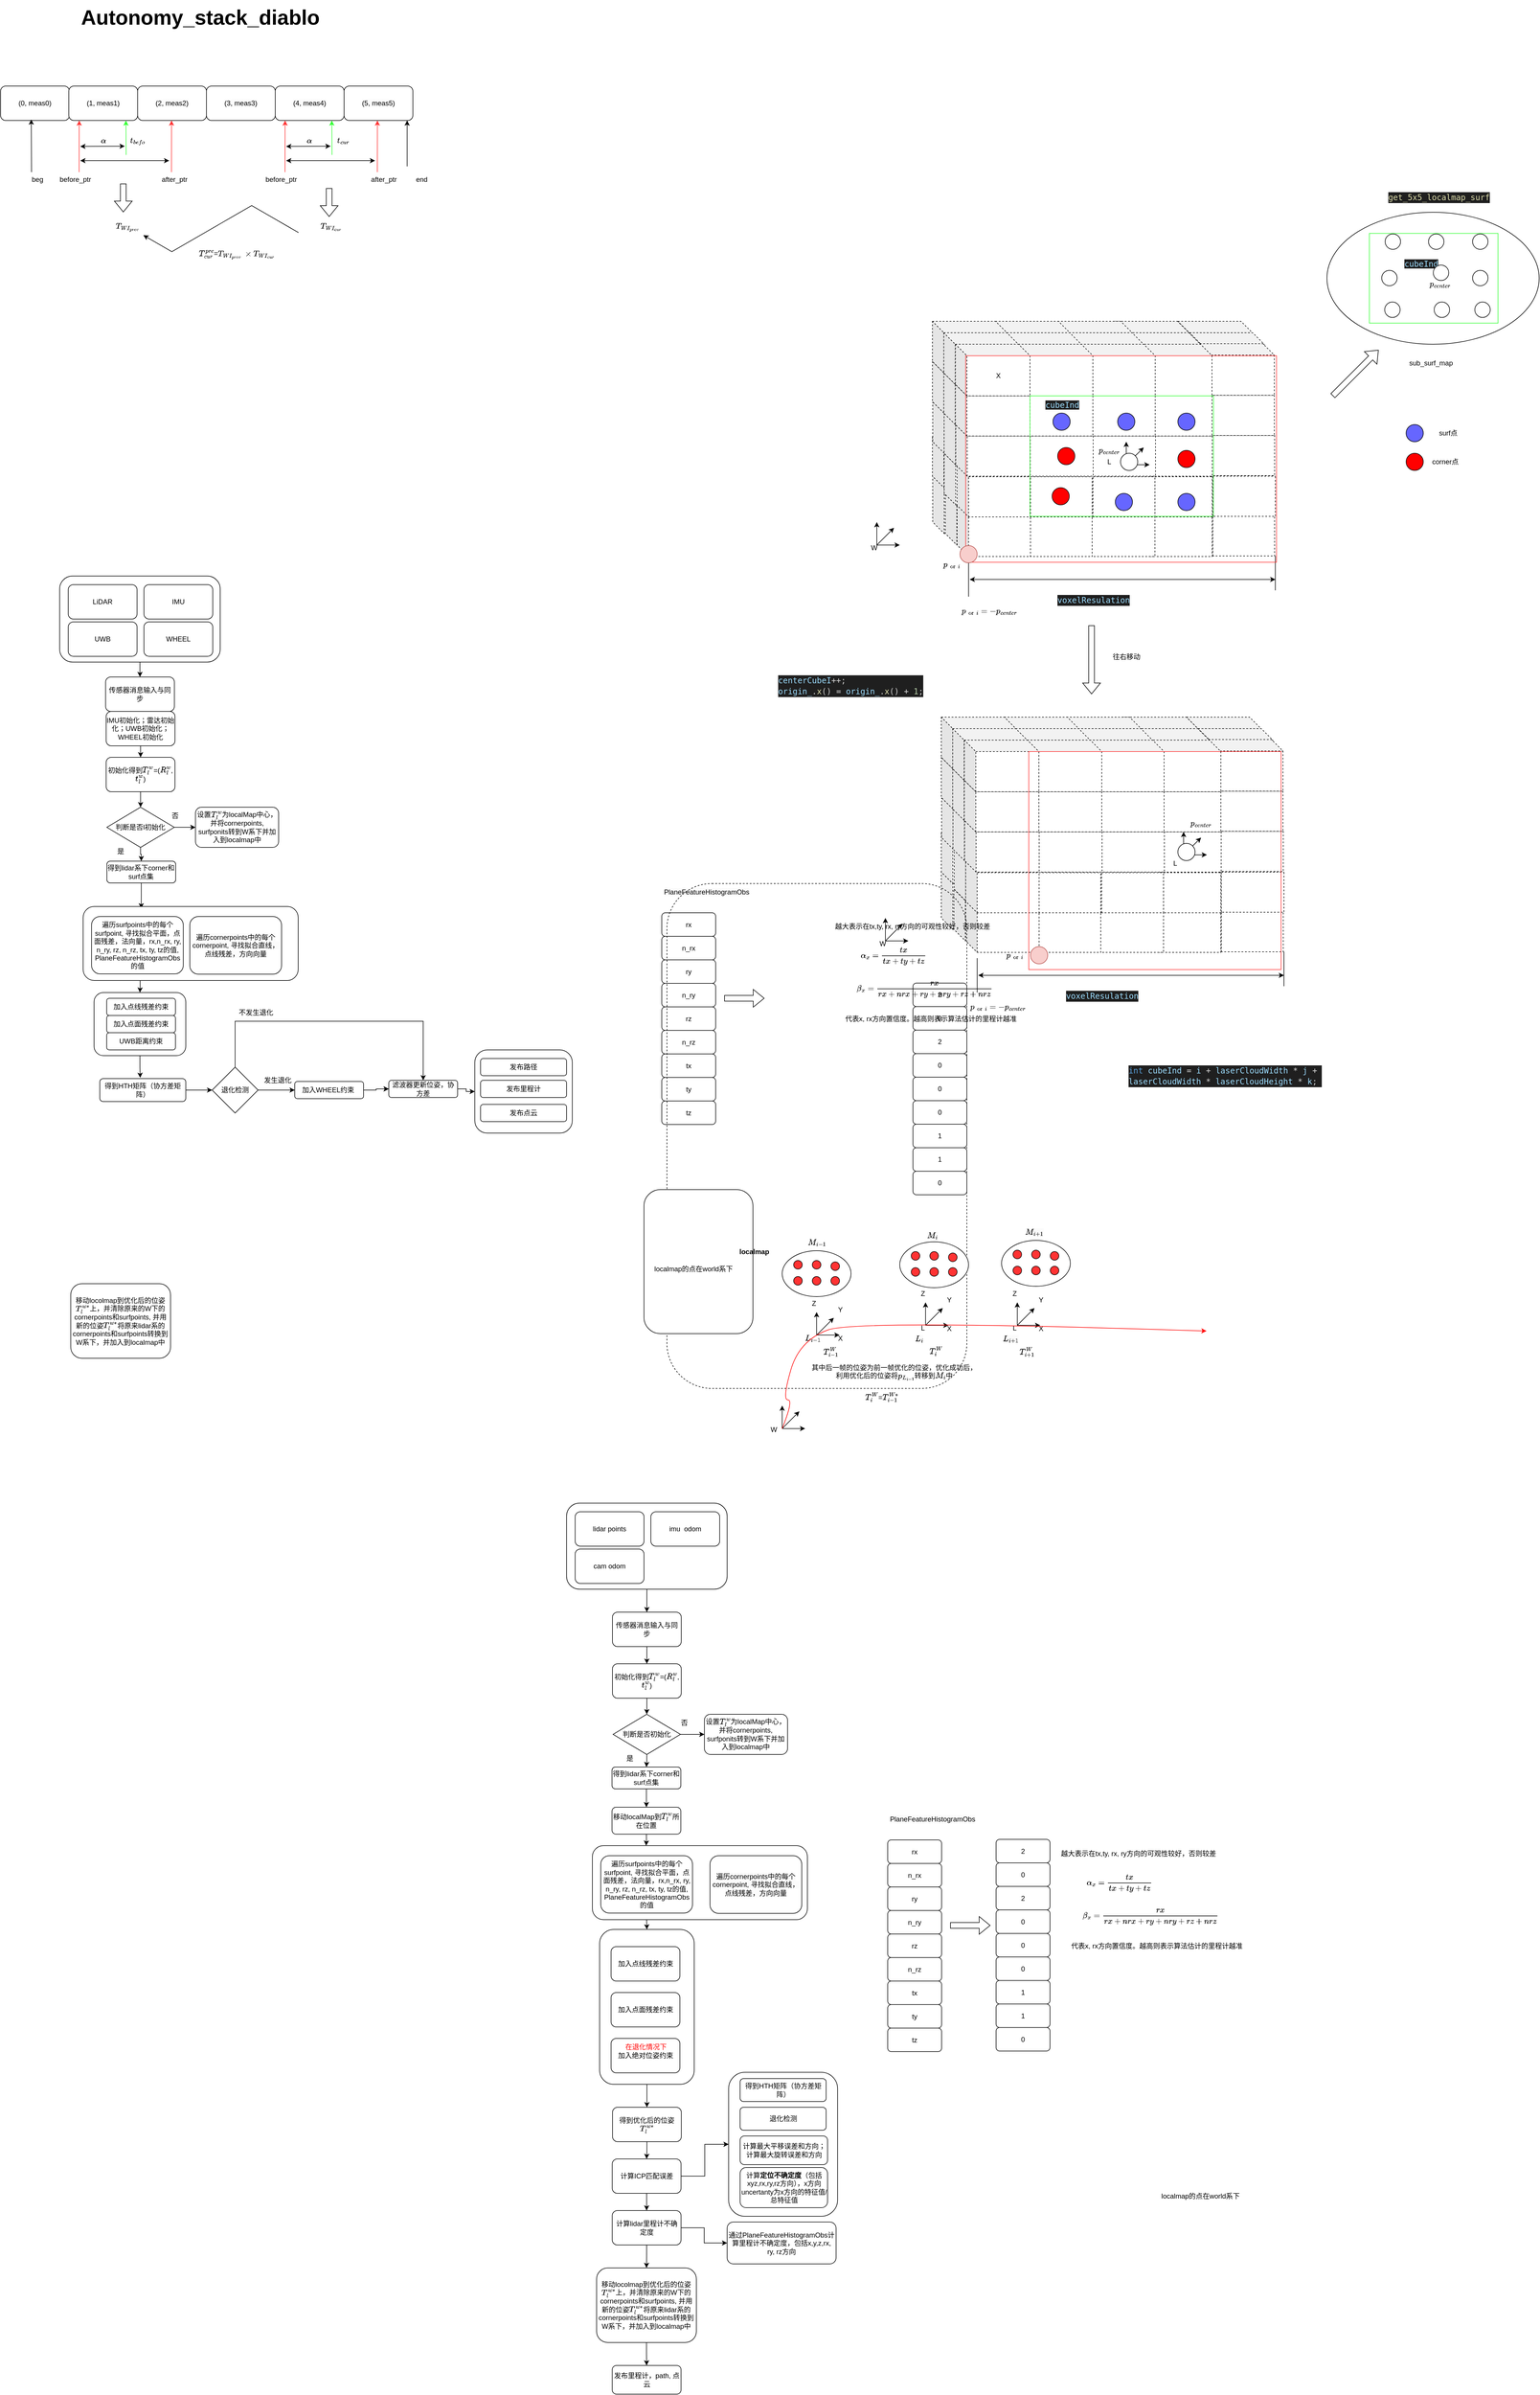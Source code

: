<mxfile version="24.7.7">
  <diagram name="第 1 页" id="OQmmWRMZNrNLfSl5FtCB">
    <mxGraphModel dx="562" dy="-8337" grid="1" gridSize="10" guides="1" tooltips="1" connect="1" arrows="1" fold="1" page="1" pageScale="1" pageWidth="827" pageHeight="1169" math="1" shadow="0">
      <root>
        <mxCell id="0" />
        <mxCell id="1" parent="0" />
        <mxCell id="wz2QxPy03fODHcNXmg_H-2" value="" style="group" parent="1" connectable="0" vertex="1">
          <mxGeometry x="2880.004" y="10100" width="170" height="409" as="geometry" />
        </mxCell>
        <mxCell id="wz2QxPy03fODHcNXmg_H-3" value="" style="shape=cube;whiteSpace=wrap;html=1;boundedLbl=1;backgroundOutline=1;darkOpacity=0.05;darkOpacity2=0.1;dashed=1;" parent="wz2QxPy03fODHcNXmg_H-2" vertex="1">
          <mxGeometry x="2.506" y="280" width="128" height="90" as="geometry" />
        </mxCell>
        <mxCell id="wz2QxPy03fODHcNXmg_H-4" value="" style="shape=cube;whiteSpace=wrap;html=1;boundedLbl=1;backgroundOutline=1;darkOpacity=0.05;darkOpacity2=0.1;dashed=1;" parent="wz2QxPy03fODHcNXmg_H-2" vertex="1">
          <mxGeometry x="10.506" y="211" width="120" height="90" as="geometry" />
        </mxCell>
        <mxCell id="wz2QxPy03fODHcNXmg_H-5" value="" style="shape=cube;whiteSpace=wrap;html=1;boundedLbl=1;backgroundOutline=1;darkOpacity=0.05;darkOpacity2=0.1;dashed=1;" parent="wz2QxPy03fODHcNXmg_H-2" vertex="1">
          <mxGeometry x="0.508" y="140" width="129.998" height="90" as="geometry" />
        </mxCell>
        <mxCell id="wz2QxPy03fODHcNXmg_H-6" value="" style="shape=cube;whiteSpace=wrap;html=1;boundedLbl=1;backgroundOutline=1;darkOpacity=0.05;darkOpacity2=0.1;dashed=1;" parent="wz2QxPy03fODHcNXmg_H-2" vertex="1">
          <mxGeometry y="70" width="129.998" height="90" as="geometry" />
        </mxCell>
        <mxCell id="wz2QxPy03fODHcNXmg_H-7" value="" style="shape=cube;whiteSpace=wrap;html=1;boundedLbl=1;backgroundOutline=1;darkOpacity=0.05;darkOpacity2=0.1;dashed=1;" parent="wz2QxPy03fODHcNXmg_H-2" vertex="1">
          <mxGeometry width="129.998" height="90" as="geometry" />
        </mxCell>
        <mxCell id="wz2QxPy03fODHcNXmg_H-8" value="" style="shape=cube;whiteSpace=wrap;html=1;boundedLbl=1;backgroundOutline=1;darkOpacity=0.05;darkOpacity2=0.1;dashed=1;" parent="wz2QxPy03fODHcNXmg_H-2" vertex="1">
          <mxGeometry x="22.996" y="300" width="128" height="90" as="geometry" />
        </mxCell>
        <mxCell id="wz2QxPy03fODHcNXmg_H-9" value="" style="shape=cube;whiteSpace=wrap;html=1;boundedLbl=1;backgroundOutline=1;darkOpacity=0.05;darkOpacity2=0.1;dashed=1;" parent="wz2QxPy03fODHcNXmg_H-2" vertex="1">
          <mxGeometry x="30.996" y="231" width="120" height="90" as="geometry" />
        </mxCell>
        <mxCell id="wz2QxPy03fODHcNXmg_H-10" value="" style="shape=cube;whiteSpace=wrap;html=1;boundedLbl=1;backgroundOutline=1;darkOpacity=0.05;darkOpacity2=0.1;dashed=1;" parent="wz2QxPy03fODHcNXmg_H-2" vertex="1">
          <mxGeometry x="20.998" y="160" width="129.998" height="90" as="geometry" />
        </mxCell>
        <mxCell id="wz2QxPy03fODHcNXmg_H-11" value="" style="shape=cube;whiteSpace=wrap;html=1;boundedLbl=1;backgroundOutline=1;darkOpacity=0.05;darkOpacity2=0.1;dashed=1;" parent="wz2QxPy03fODHcNXmg_H-2" vertex="1">
          <mxGeometry x="20.49" y="90" width="129.998" height="90" as="geometry" />
        </mxCell>
        <mxCell id="wz2QxPy03fODHcNXmg_H-12" value="" style="shape=cube;whiteSpace=wrap;html=1;boundedLbl=1;backgroundOutline=1;darkOpacity=0.05;darkOpacity2=0.1;dashed=1;" parent="wz2QxPy03fODHcNXmg_H-2" vertex="1">
          <mxGeometry x="20.49" y="20" width="129.998" height="90" as="geometry" />
        </mxCell>
        <mxCell id="wz2QxPy03fODHcNXmg_H-13" value="" style="shape=cube;whiteSpace=wrap;html=1;boundedLbl=1;backgroundOutline=1;darkOpacity=0.05;darkOpacity2=0.1;dashed=1;" parent="wz2QxPy03fODHcNXmg_H-2" vertex="1">
          <mxGeometry x="40.746" y="319" width="128" height="90" as="geometry" />
        </mxCell>
        <mxCell id="wz2QxPy03fODHcNXmg_H-14" value="" style="shape=cube;whiteSpace=wrap;html=1;boundedLbl=1;backgroundOutline=1;darkOpacity=0.05;darkOpacity2=0.1;dashed=1;" parent="wz2QxPy03fODHcNXmg_H-2" vertex="1">
          <mxGeometry x="40.75" y="250" width="129.25" height="90" as="geometry" />
        </mxCell>
        <mxCell id="wz2QxPy03fODHcNXmg_H-15" value="" style="shape=cube;whiteSpace=wrap;html=1;boundedLbl=1;backgroundOutline=1;darkOpacity=0.05;darkOpacity2=0.1;dashed=1;" parent="wz2QxPy03fODHcNXmg_H-2" vertex="1">
          <mxGeometry x="38.748" y="179" width="129.998" height="90" as="geometry" />
        </mxCell>
        <mxCell id="wz2QxPy03fODHcNXmg_H-16" value="" style="shape=cube;whiteSpace=wrap;html=1;boundedLbl=1;backgroundOutline=1;darkOpacity=0.05;darkOpacity2=0.1;dashed=1;" parent="wz2QxPy03fODHcNXmg_H-2" vertex="1">
          <mxGeometry x="38.24" y="109" width="129.998" height="90" as="geometry" />
        </mxCell>
        <mxCell id="wz2QxPy03fODHcNXmg_H-17" value="" style="shape=cube;whiteSpace=wrap;html=1;boundedLbl=1;backgroundOutline=1;darkOpacity=0.05;darkOpacity2=0.1;dashed=1;" parent="wz2QxPy03fODHcNXmg_H-2" vertex="1">
          <mxGeometry x="38.24" y="39" width="129.998" height="90" as="geometry" />
        </mxCell>
        <mxCell id="wz2QxPy03fODHcNXmg_H-18" value="" style="shape=cube;whiteSpace=wrap;html=1;boundedLbl=1;backgroundOutline=1;darkOpacity=0.05;darkOpacity2=0.1;dashed=1;" parent="1" vertex="1">
          <mxGeometry x="2766.5" y="10391" width="128" height="90" as="geometry" />
        </mxCell>
        <mxCell id="wz2QxPy03fODHcNXmg_H-19" value="" style="shape=cube;whiteSpace=wrap;html=1;boundedLbl=1;backgroundOutline=1;darkOpacity=0.05;darkOpacity2=0.1;dashed=1;" parent="1" vertex="1">
          <mxGeometry x="2764" y="10300" width="128" height="90" as="geometry" />
        </mxCell>
        <mxCell id="wz2QxPy03fODHcNXmg_H-20" value="" style="shape=cube;whiteSpace=wrap;html=1;boundedLbl=1;backgroundOutline=1;darkOpacity=0.05;darkOpacity2=0.1;dashed=1;" parent="1" vertex="1">
          <mxGeometry x="2786" y="10411" width="128" height="90" as="geometry" />
        </mxCell>
        <mxCell id="wz2QxPy03fODHcNXmg_H-21" value="" style="shape=cube;whiteSpace=wrap;html=1;boundedLbl=1;backgroundOutline=1;darkOpacity=0.05;darkOpacity2=0.1;dashed=1;" parent="1" vertex="1">
          <mxGeometry x="2786" y="10341" width="128" height="90" as="geometry" />
        </mxCell>
        <mxCell id="wz2QxPy03fODHcNXmg_H-22" value="" style="shape=cube;whiteSpace=wrap;html=1;boundedLbl=1;backgroundOutline=1;darkOpacity=0.05;darkOpacity2=0.1;dashed=1;" parent="1" vertex="1">
          <mxGeometry x="2812" y="10420" width="128" height="90" as="geometry" />
        </mxCell>
        <mxCell id="wz2QxPy03fODHcNXmg_H-23" value="" style="shape=cube;whiteSpace=wrap;html=1;boundedLbl=1;backgroundOutline=1;darkOpacity=0.05;darkOpacity2=0.1;dashed=1;" parent="1" vertex="1">
          <mxGeometry x="2806" y="10361" width="128" height="90" as="geometry" />
        </mxCell>
        <mxCell id="wz2QxPy03fODHcNXmg_H-24" value="" style="shape=cube;whiteSpace=wrap;html=1;boundedLbl=1;backgroundOutline=1;darkOpacity=0.05;darkOpacity2=0.1;dashed=1;" parent="1" vertex="1">
          <mxGeometry x="2772.5" y="10391" width="128" height="90" as="geometry" />
        </mxCell>
        <mxCell id="wz2QxPy03fODHcNXmg_H-25" value="" style="shape=cube;whiteSpace=wrap;html=1;boundedLbl=1;backgroundOutline=1;darkOpacity=0.05;darkOpacity2=0.1;dashed=1;" parent="1" vertex="1">
          <mxGeometry x="2664.5" y="10391" width="128" height="90" as="geometry" />
        </mxCell>
        <mxCell id="wz2QxPy03fODHcNXmg_H-26" value="" style="shape=cube;whiteSpace=wrap;html=1;boundedLbl=1;backgroundOutline=1;darkOpacity=0.05;darkOpacity2=0.1;dashed=1;" parent="1" vertex="1">
          <mxGeometry x="2770" y="10300" width="128" height="90" as="geometry" />
        </mxCell>
        <mxCell id="wz2QxPy03fODHcNXmg_H-27" value="" style="shape=cube;whiteSpace=wrap;html=1;boundedLbl=1;backgroundOutline=1;darkOpacity=0.05;darkOpacity2=0.1;dashed=1;" parent="1" vertex="1">
          <mxGeometry x="2662" y="10300" width="128" height="90" as="geometry" />
        </mxCell>
        <mxCell id="wz2QxPy03fODHcNXmg_H-28" value="" style="shape=cube;whiteSpace=wrap;html=1;boundedLbl=1;backgroundOutline=1;darkOpacity=0.05;darkOpacity2=0.1;dashed=1;" parent="1" vertex="1">
          <mxGeometry x="2792" y="10411" width="128" height="90" as="geometry" />
        </mxCell>
        <mxCell id="wz2QxPy03fODHcNXmg_H-29" value="" style="shape=cube;whiteSpace=wrap;html=1;boundedLbl=1;backgroundOutline=1;darkOpacity=0.05;darkOpacity2=0.1;dashed=1;" parent="1" vertex="1">
          <mxGeometry x="2684" y="10411" width="128" height="90" as="geometry" />
        </mxCell>
        <mxCell id="wz2QxPy03fODHcNXmg_H-30" value="" style="shape=cube;whiteSpace=wrap;html=1;boundedLbl=1;backgroundOutline=1;darkOpacity=0.05;darkOpacity2=0.1;dashed=1;" parent="1" vertex="1">
          <mxGeometry x="2792" y="10341" width="128" height="90" as="geometry" />
        </mxCell>
        <mxCell id="wz2QxPy03fODHcNXmg_H-31" value="" style="shape=cube;whiteSpace=wrap;html=1;boundedLbl=1;backgroundOutline=1;darkOpacity=0.05;darkOpacity2=0.1;dashed=1;" parent="1" vertex="1">
          <mxGeometry x="2684" y="10341" width="128" height="90" as="geometry" />
        </mxCell>
        <mxCell id="wz2QxPy03fODHcNXmg_H-32" value="" style="shape=cube;whiteSpace=wrap;html=1;boundedLbl=1;backgroundOutline=1;darkOpacity=0.05;darkOpacity2=0.1;dashed=1;" parent="1" vertex="1">
          <mxGeometry x="2812" y="10420" width="128" height="90" as="geometry" />
        </mxCell>
        <mxCell id="wz2QxPy03fODHcNXmg_H-33" value="" style="shape=cube;whiteSpace=wrap;html=1;boundedLbl=1;backgroundOutline=1;darkOpacity=0.05;darkOpacity2=0.1;dashed=1;" parent="1" vertex="1">
          <mxGeometry x="2710" y="10420" width="130" height="90" as="geometry" />
        </mxCell>
        <mxCell id="wz2QxPy03fODHcNXmg_H-34" value="" style="shape=cube;whiteSpace=wrap;html=1;boundedLbl=1;backgroundOutline=1;darkOpacity=0.05;darkOpacity2=0.1;dashed=1;" parent="1" vertex="1">
          <mxGeometry x="2820" y="10351" width="120" height="90" as="geometry" />
        </mxCell>
        <mxCell id="wz2QxPy03fODHcNXmg_H-35" value="" style="shape=cube;whiteSpace=wrap;html=1;boundedLbl=1;backgroundOutline=1;darkOpacity=0.05;darkOpacity2=0.1;dashed=1;" parent="1" vertex="1">
          <mxGeometry x="2712" y="10351" width="128" height="90" as="geometry" />
        </mxCell>
        <mxCell id="wz2QxPy03fODHcNXmg_H-36" value="" style="shape=cube;whiteSpace=wrap;html=1;boundedLbl=1;backgroundOutline=1;darkOpacity=0.05;darkOpacity2=0.1;dashed=1;" parent="1" vertex="1">
          <mxGeometry x="2562.5" y="10391" width="128" height="90" as="geometry" />
        </mxCell>
        <mxCell id="wz2QxPy03fODHcNXmg_H-37" value="" style="shape=cube;whiteSpace=wrap;html=1;boundedLbl=1;backgroundOutline=1;darkOpacity=0.05;darkOpacity2=0.1;dashed=1;" parent="1" vertex="1">
          <mxGeometry x="2452.5" y="10370" width="122.5" height="100" as="geometry" />
        </mxCell>
        <mxCell id="wz2QxPy03fODHcNXmg_H-38" value="" style="shape=cube;whiteSpace=wrap;html=1;boundedLbl=1;backgroundOutline=1;darkOpacity=0.05;darkOpacity2=0.1;dashed=1;" parent="1" vertex="1">
          <mxGeometry x="2560" y="10300" width="128" height="90" as="geometry" />
        </mxCell>
        <mxCell id="wz2QxPy03fODHcNXmg_H-39" value="" style="shape=cube;whiteSpace=wrap;html=1;boundedLbl=1;backgroundOutline=1;darkOpacity=0.05;darkOpacity2=0.1;dashed=1;" parent="1" vertex="1">
          <mxGeometry x="2452" y="10300" width="128" height="90" as="geometry" />
        </mxCell>
        <mxCell id="wz2QxPy03fODHcNXmg_H-40" value="" style="shape=cube;whiteSpace=wrap;html=1;boundedLbl=1;backgroundOutline=1;darkOpacity=0.05;darkOpacity2=0.1;dashed=1;" parent="1" vertex="1">
          <mxGeometry x="2582" y="10411" width="128" height="90" as="geometry" />
        </mxCell>
        <mxCell id="wz2QxPy03fODHcNXmg_H-41" value="" style="shape=cube;whiteSpace=wrap;html=1;boundedLbl=1;backgroundOutline=1;darkOpacity=0.05;darkOpacity2=0.1;dashed=1;" parent="1" vertex="1">
          <mxGeometry x="2474.5" y="10400" width="128" height="90" as="geometry" />
        </mxCell>
        <mxCell id="wz2QxPy03fODHcNXmg_H-42" value="" style="shape=cube;whiteSpace=wrap;html=1;boundedLbl=1;backgroundOutline=1;darkOpacity=0.05;darkOpacity2=0.1;dashed=1;" parent="1" vertex="1">
          <mxGeometry x="2582" y="10341" width="128" height="90" as="geometry" />
        </mxCell>
        <mxCell id="wz2QxPy03fODHcNXmg_H-43" value="" style="shape=cube;whiteSpace=wrap;html=1;boundedLbl=1;backgroundOutline=1;darkOpacity=0.05;darkOpacity2=0.1;dashed=1;" parent="1" vertex="1">
          <mxGeometry x="2472.5" y="10330" width="128" height="90" as="geometry" />
        </mxCell>
        <mxCell id="wz2QxPy03fODHcNXmg_H-44" value="" style="shape=cube;whiteSpace=wrap;html=1;boundedLbl=1;backgroundOutline=1;darkOpacity=0.05;darkOpacity2=0.1;dashed=1;" parent="1" vertex="1">
          <mxGeometry x="2602.5" y="10420" width="128" height="90" as="geometry" />
        </mxCell>
        <mxCell id="wz2QxPy03fODHcNXmg_H-45" value="" style="shape=cube;whiteSpace=wrap;html=1;boundedLbl=1;backgroundOutline=1;darkOpacity=0.05;darkOpacity2=0.1;dashed=1;" parent="1" vertex="1">
          <mxGeometry x="2495" y="10420" width="128" height="90" as="geometry" />
        </mxCell>
        <mxCell id="wz2QxPy03fODHcNXmg_H-46" value="" style="shape=cube;whiteSpace=wrap;html=1;boundedLbl=1;backgroundOutline=1;darkOpacity=0.05;darkOpacity2=0.1;dashed=1;" parent="1" vertex="1">
          <mxGeometry x="2602.5" y="10351" width="128" height="90" as="geometry" />
        </mxCell>
        <mxCell id="wz2QxPy03fODHcNXmg_H-47" value="" style="shape=cube;whiteSpace=wrap;html=1;boundedLbl=1;backgroundOutline=1;darkOpacity=0.05;darkOpacity2=0.1;dashed=1;" parent="1" vertex="1">
          <mxGeometry x="2495" y="10351" width="128" height="90" as="geometry" />
        </mxCell>
        <mxCell id="wz2QxPy03fODHcNXmg_H-48" value="&lt;font style=&quot;font-size: 36px;&quot;&gt;&lt;b&gt;Autonomy_stack_diablo&lt;/b&gt;&lt;/font&gt;" style="text;html=1;align=center;verticalAlign=middle;resizable=0;points=[];autosize=1;strokeColor=none;fillColor=none;" parent="1" vertex="1">
          <mxGeometry x="950" y="9540" width="450" height="60" as="geometry" />
        </mxCell>
        <mxCell id="wz2QxPy03fODHcNXmg_H-49" value="" style="group" parent="1" connectable="0" vertex="1">
          <mxGeometry x="827" y="9690" width="719" height="60" as="geometry" />
        </mxCell>
        <mxCell id="wz2QxPy03fODHcNXmg_H-50" value="(0, meas0)" style="rounded=1;whiteSpace=wrap;html=1;" parent="wz2QxPy03fODHcNXmg_H-49" vertex="1">
          <mxGeometry width="120" height="60" as="geometry" />
        </mxCell>
        <mxCell id="wz2QxPy03fODHcNXmg_H-51" value="&lt;span style=&quot;color: rgb(0, 0, 0); font-family: Helvetica; font-size: 12px; font-style: normal; font-variant-ligatures: normal; font-variant-caps: normal; font-weight: 400; letter-spacing: normal; orphans: 2; text-align: center; text-indent: 0px; text-transform: none; widows: 2; word-spacing: 0px; -webkit-text-stroke-width: 0px; white-space: normal; background-color: rgb(251, 251, 251); text-decoration-thickness: initial; text-decoration-style: initial; text-decoration-color: initial; display: inline !important; float: none;&quot;&gt;(1, meas1)&lt;/span&gt;" style="whiteSpace=wrap;html=1;rounded=1;" parent="wz2QxPy03fODHcNXmg_H-49" vertex="1">
          <mxGeometry x="119" width="120" height="60" as="geometry" />
        </mxCell>
        <mxCell id="wz2QxPy03fODHcNXmg_H-52" value="&lt;span style=&quot;color: rgb(0, 0, 0); font-family: Helvetica; font-size: 12px; font-style: normal; font-variant-ligatures: normal; font-variant-caps: normal; font-weight: 400; letter-spacing: normal; orphans: 2; text-align: center; text-indent: 0px; text-transform: none; widows: 2; word-spacing: 0px; -webkit-text-stroke-width: 0px; white-space: normal; background-color: rgb(251, 251, 251); text-decoration-thickness: initial; text-decoration-style: initial; text-decoration-color: initial; display: inline !important; float: none;&quot;&gt;(2, meas2)&lt;/span&gt;" style="whiteSpace=wrap;html=1;rounded=1;" parent="wz2QxPy03fODHcNXmg_H-49" vertex="1">
          <mxGeometry x="239" width="120" height="60" as="geometry" />
        </mxCell>
        <mxCell id="wz2QxPy03fODHcNXmg_H-53" value="&lt;span style=&quot;color: rgb(0, 0, 0); font-family: Helvetica; font-size: 12px; font-style: normal; font-variant-ligatures: normal; font-variant-caps: normal; font-weight: 400; letter-spacing: normal; orphans: 2; text-align: center; text-indent: 0px; text-transform: none; widows: 2; word-spacing: 0px; -webkit-text-stroke-width: 0px; white-space: normal; background-color: rgb(251, 251, 251); text-decoration-thickness: initial; text-decoration-style: initial; text-decoration-color: initial; display: inline !important; float: none;&quot;&gt;(3, meas3)&lt;/span&gt;" style="whiteSpace=wrap;html=1;rounded=1;" parent="wz2QxPy03fODHcNXmg_H-49" vertex="1">
          <mxGeometry x="359" width="120" height="60" as="geometry" />
        </mxCell>
        <mxCell id="wz2QxPy03fODHcNXmg_H-54" value="&lt;span style=&quot;color: rgb(0, 0, 0); font-family: Helvetica; font-size: 12px; font-style: normal; font-variant-ligatures: normal; font-variant-caps: normal; font-weight: 400; letter-spacing: normal; orphans: 2; text-align: center; text-indent: 0px; text-transform: none; widows: 2; word-spacing: 0px; -webkit-text-stroke-width: 0px; white-space: normal; background-color: rgb(251, 251, 251); text-decoration-thickness: initial; text-decoration-style: initial; text-decoration-color: initial; display: inline !important; float: none;&quot;&gt;(4, meas4)&lt;/span&gt;" style="whiteSpace=wrap;html=1;rounded=1;" parent="wz2QxPy03fODHcNXmg_H-49" vertex="1">
          <mxGeometry x="479" width="120" height="60" as="geometry" />
        </mxCell>
        <mxCell id="wz2QxPy03fODHcNXmg_H-55" value="&lt;span style=&quot;color: rgb(0, 0, 0); font-family: Helvetica; font-size: 12px; font-style: normal; font-variant-ligatures: normal; font-variant-caps: normal; font-weight: 400; letter-spacing: normal; orphans: 2; text-align: center; text-indent: 0px; text-transform: none; widows: 2; word-spacing: 0px; -webkit-text-stroke-width: 0px; white-space: normal; background-color: rgb(251, 251, 251); text-decoration-thickness: initial; text-decoration-style: initial; text-decoration-color: initial; display: inline !important; float: none;&quot;&gt;(5, meas5)&lt;/span&gt;" style="whiteSpace=wrap;html=1;rounded=1;" parent="wz2QxPy03fODHcNXmg_H-49" vertex="1">
          <mxGeometry x="599" width="120" height="60" as="geometry" />
        </mxCell>
        <mxCell id="wz2QxPy03fODHcNXmg_H-56" value="" style="endArrow=classic;html=1;rounded=0;entryX=0.446;entryY=0.971;entryDx=0;entryDy=0;entryPerimeter=0;" parent="1" target="wz2QxPy03fODHcNXmg_H-50" edge="1">
          <mxGeometry width="50" height="50" relative="1" as="geometry">
            <mxPoint x="881" y="9840" as="sourcePoint" />
            <mxPoint x="870" y="9800" as="targetPoint" />
          </mxGeometry>
        </mxCell>
        <mxCell id="wz2QxPy03fODHcNXmg_H-57" value="" style="endArrow=classic;html=1;rounded=0;entryX=0.446;entryY=0.971;entryDx=0;entryDy=0;entryPerimeter=0;strokeColor=#33FF33;" parent="1" edge="1">
          <mxGeometry width="50" height="50" relative="1" as="geometry">
            <mxPoint x="1405" y="9810" as="sourcePoint" />
            <mxPoint x="1404.57" y="9750" as="targetPoint" />
          </mxGeometry>
        </mxCell>
        <mxCell id="wz2QxPy03fODHcNXmg_H-58" value="`t_{cur}`&lt;span class=&quot;eusoft-eudic-chrome-extension-translate-content&quot;&gt;&lt;/span&gt;&lt;span class=&quot;eusoft-eudic-chrome-extension-translate-content&quot;&gt;&lt;span class=&quot;eusoft-eudic-chrome-extension-translate-white-space ng-star-inserted&quot;&gt;&amp;nbsp;&lt;/span&gt;&lt;span data-eusoft-eudic-loading-template-original-text=&quot;`t_`&quot; class=&quot;eusoft-eudic-translate-loading-tag ng-star-inserted&quot;&gt;&lt;/span&gt;&lt;/span&gt;" style="text;html=1;align=center;verticalAlign=middle;resizable=0;points=[];autosize=1;strokeColor=none;fillColor=none;" parent="1" vertex="1">
          <mxGeometry x="1386" y="9770" width="80" height="30" as="geometry" />
        </mxCell>
        <mxCell id="wz2QxPy03fODHcNXmg_H-59" value="" style="endArrow=classic;html=1;rounded=0;" parent="1" edge="1">
          <mxGeometry width="50" height="50" relative="1" as="geometry">
            <mxPoint x="1536" y="9830" as="sourcePoint" />
            <mxPoint x="1536" y="9750" as="targetPoint" />
          </mxGeometry>
        </mxCell>
        <mxCell id="wz2QxPy03fODHcNXmg_H-60" value="beg" style="text;html=1;align=center;verticalAlign=middle;resizable=0;points=[];autosize=1;strokeColor=none;fillColor=none;" parent="1" vertex="1">
          <mxGeometry x="871" y="9838" width="40" height="30" as="geometry" />
        </mxCell>
        <mxCell id="wz2QxPy03fODHcNXmg_H-61" value="end" style="text;html=1;align=center;verticalAlign=middle;resizable=0;points=[];autosize=1;strokeColor=none;fillColor=none;" parent="1" vertex="1">
          <mxGeometry x="1541.25" y="9838" width="40" height="30" as="geometry" />
        </mxCell>
        <mxCell id="wz2QxPy03fODHcNXmg_H-62" value="" style="endArrow=classic;html=1;rounded=0;strokeColor=#FF3333;" parent="1" edge="1">
          <mxGeometry width="50" height="50" relative="1" as="geometry">
            <mxPoint x="1484" y="9840" as="sourcePoint" />
            <mxPoint x="1484.13" y="9750" as="targetPoint" />
          </mxGeometry>
        </mxCell>
        <mxCell id="wz2QxPy03fODHcNXmg_H-63" value="after_ptr" style="text;html=1;align=center;verticalAlign=middle;resizable=0;points=[];autosize=1;strokeColor=none;fillColor=none;" parent="1" vertex="1">
          <mxGeometry x="1460" y="9838" width="70" height="30" as="geometry" />
        </mxCell>
        <mxCell id="wz2QxPy03fODHcNXmg_H-64" value="" style="endArrow=classic;html=1;rounded=0;strokeColor=#FF3333;" parent="1" edge="1">
          <mxGeometry width="50" height="50" relative="1" as="geometry">
            <mxPoint x="1323" y="9840" as="sourcePoint" />
            <mxPoint x="1323.13" y="9750" as="targetPoint" />
          </mxGeometry>
        </mxCell>
        <mxCell id="wz2QxPy03fODHcNXmg_H-65" value="before_ptr" style="text;html=1;align=center;verticalAlign=middle;resizable=0;points=[];autosize=1;strokeColor=none;fillColor=none;" parent="1" vertex="1">
          <mxGeometry x="1276" y="9838" width="80" height="30" as="geometry" />
        </mxCell>
        <mxCell id="wz2QxPy03fODHcNXmg_H-66" value="" style="endArrow=classic;startArrow=classic;html=1;rounded=0;" parent="1" edge="1">
          <mxGeometry width="50" height="50" relative="1" as="geometry">
            <mxPoint x="1325" y="9820" as="sourcePoint" />
            <mxPoint x="1480" y="9820" as="targetPoint" />
          </mxGeometry>
        </mxCell>
        <mxCell id="wz2QxPy03fODHcNXmg_H-67" value="" style="endArrow=classic;startArrow=classic;html=1;rounded=0;" parent="1" edge="1">
          <mxGeometry width="50" height="50" relative="1" as="geometry">
            <mxPoint x="1325" y="9795.21" as="sourcePoint" />
            <mxPoint x="1402.5" y="9794.8" as="targetPoint" />
          </mxGeometry>
        </mxCell>
        <mxCell id="wz2QxPy03fODHcNXmg_H-68" value="`\alpha`" style="text;html=1;align=center;verticalAlign=middle;resizable=0;points=[];autosize=1;strokeColor=none;fillColor=none;" parent="1" vertex="1">
          <mxGeometry x="1330" y="9770" width="70" height="30" as="geometry" />
        </mxCell>
        <mxCell id="wz2QxPy03fODHcNXmg_H-69" value="" style="endArrow=classic;html=1;rounded=0;entryX=0.446;entryY=0.971;entryDx=0;entryDy=0;entryPerimeter=0;strokeColor=#33FF33;" parent="1" edge="1">
          <mxGeometry width="50" height="50" relative="1" as="geometry">
            <mxPoint x="1046" y="9810" as="sourcePoint" />
            <mxPoint x="1045.57" y="9750" as="targetPoint" />
          </mxGeometry>
        </mxCell>
        <mxCell id="wz2QxPy03fODHcNXmg_H-70" value="`t_{befo}`&lt;span class=&quot;eusoft-eudic-chrome-extension-translate-content&quot;&gt;&lt;/span&gt;&lt;span class=&quot;eusoft-eudic-chrome-extension-translate-content&quot;&gt;&lt;span class=&quot;eusoft-eudic-chrome-extension-translate-white-space ng-star-inserted&quot;&gt;&amp;nbsp;&lt;/span&gt;&lt;span data-eusoft-eudic-loading-template-original-text=&quot;`t_`&quot; class=&quot;eusoft-eudic-translate-loading-tag ng-star-inserted&quot;&gt;&lt;/span&gt;&lt;/span&gt;" style="text;html=1;align=center;verticalAlign=middle;resizable=0;points=[];autosize=1;strokeColor=none;fillColor=none;" parent="1" vertex="1">
          <mxGeometry x="1022" y="9770" width="90" height="30" as="geometry" />
        </mxCell>
        <mxCell id="wz2QxPy03fODHcNXmg_H-71" value="" style="endArrow=classic;html=1;rounded=0;strokeColor=#FF3333;" parent="1" edge="1">
          <mxGeometry width="50" height="50" relative="1" as="geometry">
            <mxPoint x="1125" y="9840" as="sourcePoint" />
            <mxPoint x="1125.13" y="9750" as="targetPoint" />
          </mxGeometry>
        </mxCell>
        <mxCell id="wz2QxPy03fODHcNXmg_H-72" value="" style="endArrow=classic;html=1;rounded=0;strokeColor=#FF3333;" parent="1" edge="1">
          <mxGeometry width="50" height="50" relative="1" as="geometry">
            <mxPoint x="964" y="9840" as="sourcePoint" />
            <mxPoint x="964.13" y="9750" as="targetPoint" />
          </mxGeometry>
        </mxCell>
        <mxCell id="wz2QxPy03fODHcNXmg_H-73" value="before_ptr" style="text;html=1;align=center;verticalAlign=middle;resizable=0;points=[];autosize=1;strokeColor=none;fillColor=none;" parent="1" vertex="1">
          <mxGeometry x="917" y="9838" width="80" height="30" as="geometry" />
        </mxCell>
        <mxCell id="wz2QxPy03fODHcNXmg_H-74" value="" style="endArrow=classic;startArrow=classic;html=1;rounded=0;" parent="1" edge="1">
          <mxGeometry width="50" height="50" relative="1" as="geometry">
            <mxPoint x="966" y="9820" as="sourcePoint" />
            <mxPoint x="1121" y="9820" as="targetPoint" />
          </mxGeometry>
        </mxCell>
        <mxCell id="wz2QxPy03fODHcNXmg_H-75" value="" style="endArrow=classic;startArrow=classic;html=1;rounded=0;" parent="1" edge="1">
          <mxGeometry width="50" height="50" relative="1" as="geometry">
            <mxPoint x="966" y="9795.21" as="sourcePoint" />
            <mxPoint x="1043.5" y="9794.8" as="targetPoint" />
          </mxGeometry>
        </mxCell>
        <mxCell id="wz2QxPy03fODHcNXmg_H-76" value="`\alpha`" style="text;html=1;align=center;verticalAlign=middle;resizable=0;points=[];autosize=1;strokeColor=none;fillColor=none;" parent="1" vertex="1">
          <mxGeometry x="971" y="9770" width="70" height="30" as="geometry" />
        </mxCell>
        <mxCell id="wz2QxPy03fODHcNXmg_H-77" value="after_ptr" style="text;html=1;align=center;verticalAlign=middle;resizable=0;points=[];autosize=1;strokeColor=none;fillColor=none;" parent="1" vertex="1">
          <mxGeometry x="1095" y="9838" width="70" height="30" as="geometry" />
        </mxCell>
        <mxCell id="wz2QxPy03fODHcNXmg_H-78" value="" style="shape=flexArrow;endArrow=classic;html=1;rounded=0;" parent="1" edge="1">
          <mxGeometry width="50" height="50" relative="1" as="geometry">
            <mxPoint x="1041" y="9860" as="sourcePoint" />
            <mxPoint x="1041" y="9910" as="targetPoint" />
          </mxGeometry>
        </mxCell>
        <mxCell id="wz2QxPy03fODHcNXmg_H-79" value="`T_{WI_{cur}}`&lt;span class=&quot;eusoft-eudic-chrome-extension-translate-content&quot;&gt;&lt;span class=&quot;eusoft-eudic-chrome-extension-translate-white-space ng-star-inserted&quot;&gt;&amp;nbsp;&lt;/span&gt;&lt;/span&gt;" style="text;html=1;align=center;verticalAlign=middle;resizable=0;points=[];autosize=1;strokeColor=none;fillColor=none;" parent="1" vertex="1">
          <mxGeometry x="1350" y="9920" width="110" height="30" as="geometry" />
        </mxCell>
        <mxCell id="wz2QxPy03fODHcNXmg_H-80" value="`T_{WI_{prev}}`&lt;span class=&quot;eusoft-eudic-chrome-extension-translate-content&quot;&gt;&lt;span class=&quot;eusoft-eudic-chrome-extension-translate-white-space ng-star-inserted&quot;&gt;&amp;nbsp;&lt;/span&gt;&lt;/span&gt;" style="text;html=1;align=center;verticalAlign=middle;resizable=0;points=[];autosize=1;strokeColor=none;fillColor=none;" parent="1" vertex="1">
          <mxGeometry x="990" y="9920" width="120" height="30" as="geometry" />
        </mxCell>
        <mxCell id="wz2QxPy03fODHcNXmg_H-81" value="" style="shape=flexArrow;endArrow=classic;html=1;rounded=0;" parent="1" edge="1">
          <mxGeometry width="50" height="50" relative="1" as="geometry">
            <mxPoint x="1400" y="9868" as="sourcePoint" />
            <mxPoint x="1400" y="9918" as="targetPoint" />
          </mxGeometry>
        </mxCell>
        <mxCell id="wz2QxPy03fODHcNXmg_H-82" value="`T_{cur}^{pre}`=`T_{WI_{prev}}&amp;nbsp; \times T_{WI_{cur}}`&lt;span class=&quot;eusoft-eudic-chrome-extension-translate-content&quot;&gt;&amp;nbsp;&lt;/span&gt;&lt;span class=&quot;eusoft-eudic-chrome-extension-translate-content&quot;&gt;&lt;br class=&quot;ng-star-inserted&quot;&gt;&lt;br&gt;&lt;/span&gt;" style="text;html=1;align=center;verticalAlign=middle;resizable=0;points=[];autosize=1;strokeColor=none;fillColor=none;" parent="1" vertex="1">
          <mxGeometry x="1080" y="9970" width="320" height="40" as="geometry" />
        </mxCell>
        <mxCell id="wz2QxPy03fODHcNXmg_H-83" value="" style="endArrow=classic;html=1;rounded=0;edgeStyle=isometricEdgeStyle;elbow=vertical;exitX=-0.031;exitY=0.848;exitDx=0;exitDy=0;exitPerimeter=0;" parent="1" source="wz2QxPy03fODHcNXmg_H-79" target="wz2QxPy03fODHcNXmg_H-80" edge="1">
          <mxGeometry width="50" height="50" relative="1" as="geometry">
            <mxPoint x="1230" y="9970" as="sourcePoint" />
            <mxPoint x="1280" y="9920" as="targetPoint" />
            <Array as="points">
              <mxPoint x="1210" y="9930" />
            </Array>
          </mxGeometry>
        </mxCell>
        <mxCell id="wz2QxPy03fODHcNXmg_H-84" value="W&lt;span class=&quot;eusoft-eudic-chrome-extension-translate-content&quot;&gt;&lt;/span&gt;" style="text;html=1;align=center;verticalAlign=middle;resizable=0;points=[];autosize=1;strokeColor=none;fillColor=none;" parent="1" vertex="1">
          <mxGeometry x="2335" y="10480" width="30" height="30" as="geometry" />
        </mxCell>
        <mxCell id="wz2QxPy03fODHcNXmg_H-85" value="" style="endArrow=classic;startArrow=classic;html=1;rounded=0;" parent="1" edge="1">
          <mxGeometry width="50" height="50" relative="1" as="geometry">
            <mxPoint x="2517" y="10550" as="sourcePoint" />
            <mxPoint x="3050" y="10550" as="targetPoint" />
          </mxGeometry>
        </mxCell>
        <mxCell id="wz2QxPy03fODHcNXmg_H-86" value="" style="endArrow=none;html=1;rounded=0;entryX=0;entryY=0;entryDx=20;entryDy=90;entryPerimeter=0;" parent="1" edge="1">
          <mxGeometry width="50" height="50" relative="1" as="geometry">
            <mxPoint x="2515" y="10580" as="sourcePoint" />
            <mxPoint x="2515" y="10520" as="targetPoint" />
          </mxGeometry>
        </mxCell>
        <mxCell id="wz2QxPy03fODHcNXmg_H-87" value="" style="endArrow=none;html=1;rounded=0;entryX=0;entryY=0;entryDx=20;entryDy=90;entryPerimeter=0;" parent="1" edge="1">
          <mxGeometry width="50" height="50" relative="1" as="geometry">
            <mxPoint x="3050" y="10569" as="sourcePoint" />
            <mxPoint x="3050" y="10509" as="targetPoint" />
          </mxGeometry>
        </mxCell>
        <mxCell id="wz2QxPy03fODHcNXmg_H-88" value="" style="group" parent="1" connectable="0" vertex="1">
          <mxGeometry x="2355" y="10450" width="40" height="40" as="geometry" />
        </mxCell>
        <mxCell id="wz2QxPy03fODHcNXmg_H-89" value="" style="endArrow=classic;html=1;rounded=0;" parent="wz2QxPy03fODHcNXmg_H-88" edge="1">
          <mxGeometry width="50" height="50" relative="1" as="geometry">
            <mxPoint y="40" as="sourcePoint" />
            <mxPoint as="targetPoint" />
          </mxGeometry>
        </mxCell>
        <mxCell id="wz2QxPy03fODHcNXmg_H-90" value="" style="endArrow=classic;html=1;rounded=0;" parent="wz2QxPy03fODHcNXmg_H-88" edge="1">
          <mxGeometry width="50" height="50" relative="1" as="geometry">
            <mxPoint y="40" as="sourcePoint" />
            <mxPoint x="40" y="40" as="targetPoint" />
          </mxGeometry>
        </mxCell>
        <mxCell id="wz2QxPy03fODHcNXmg_H-91" value="" style="endArrow=classic;html=1;rounded=0;" parent="wz2QxPy03fODHcNXmg_H-88" edge="1">
          <mxGeometry width="50" height="50" relative="1" as="geometry">
            <mxPoint y="40" as="sourcePoint" />
            <mxPoint x="30" y="10" as="targetPoint" />
          </mxGeometry>
        </mxCell>
        <mxCell id="wz2QxPy03fODHcNXmg_H-92" value="&lt;div style=&quot;color: #cccccc;background-color: #1f1f1f;font-family: &#39;JetBrains Mono&#39;, &#39;Droid Sans Mono&#39;, &#39;monospace&#39;, monospace;font-weight: normal;font-size: 14px;line-height: 19px;white-space: pre;&quot;&gt;&lt;div&gt;&lt;span style=&quot;color: #9cdcfe;&quot;&gt;voxelResulation&lt;/span&gt;&lt;/div&gt;&lt;/div&gt;" style="text;whiteSpace=wrap;html=1;" parent="1" vertex="1">
          <mxGeometry x="2668" y="10570" width="160" height="40" as="geometry" />
        </mxCell>
        <mxCell id="wz2QxPy03fODHcNXmg_H-93" value="" style="group" parent="1" connectable="0" vertex="1">
          <mxGeometry x="2452" y="10100" width="648" height="590" as="geometry" />
        </mxCell>
        <mxCell id="wz2QxPy03fODHcNXmg_H-94" value="" style="shape=cube;whiteSpace=wrap;html=1;boundedLbl=1;backgroundOutline=1;darkOpacity=0.05;darkOpacity2=0.1;dashed=1;" parent="wz2QxPy03fODHcNXmg_H-93" vertex="1">
          <mxGeometry x="317.886" y="140" width="129.998" height="90" as="geometry" />
        </mxCell>
        <mxCell id="wz2QxPy03fODHcNXmg_H-95" value="" style="shape=cube;whiteSpace=wrap;html=1;boundedLbl=1;backgroundOutline=1;darkOpacity=0.05;darkOpacity2=0.1;dashed=1;" parent="wz2QxPy03fODHcNXmg_H-93" vertex="1">
          <mxGeometry x="317.378" y="70" width="129.998" height="90" as="geometry" />
        </mxCell>
        <mxCell id="wz2QxPy03fODHcNXmg_H-96" value="" style="shape=cube;whiteSpace=wrap;html=1;boundedLbl=1;backgroundOutline=1;darkOpacity=0.05;darkOpacity2=0.1;dashed=1;" parent="wz2QxPy03fODHcNXmg_H-93" vertex="1">
          <mxGeometry x="317.378" width="129.998" height="90" as="geometry" />
        </mxCell>
        <mxCell id="wz2QxPy03fODHcNXmg_H-97" value="" style="shape=cube;whiteSpace=wrap;html=1;boundedLbl=1;backgroundOutline=1;darkOpacity=0.05;darkOpacity2=0.1;dashed=1;" parent="wz2QxPy03fODHcNXmg_H-93" vertex="1">
          <mxGeometry x="337.69" y="160" width="129.998" height="90" as="geometry" />
        </mxCell>
        <mxCell id="wz2QxPy03fODHcNXmg_H-98" value="" style="shape=cube;whiteSpace=wrap;html=1;boundedLbl=1;backgroundOutline=1;darkOpacity=0.05;darkOpacity2=0.1;dashed=1;" parent="wz2QxPy03fODHcNXmg_H-93" vertex="1">
          <mxGeometry x="337.182" y="90" width="129.998" height="90" as="geometry" />
        </mxCell>
        <mxCell id="wz2QxPy03fODHcNXmg_H-99" value="" style="shape=cube;whiteSpace=wrap;html=1;boundedLbl=1;backgroundOutline=1;darkOpacity=0.05;darkOpacity2=0.1;dashed=1;" parent="wz2QxPy03fODHcNXmg_H-93" vertex="1">
          <mxGeometry x="337.182" y="20" width="129.998" height="90" as="geometry" />
        </mxCell>
        <mxCell id="wz2QxPy03fODHcNXmg_H-100" value="" style="shape=cube;whiteSpace=wrap;html=1;boundedLbl=1;backgroundOutline=1;darkOpacity=0.05;darkOpacity2=0.1;dashed=1;" parent="wz2QxPy03fODHcNXmg_H-93" vertex="1">
          <mxGeometry x="358.002" y="180" width="129.998" height="90" as="geometry" />
        </mxCell>
        <mxCell id="wz2QxPy03fODHcNXmg_H-101" value="" style="shape=cube;whiteSpace=wrap;html=1;boundedLbl=1;backgroundOutline=1;darkOpacity=0.05;darkOpacity2=0.1;dashed=1;" parent="wz2QxPy03fODHcNXmg_H-93" vertex="1">
          <mxGeometry x="357.494" y="110" width="129.998" height="90" as="geometry" />
        </mxCell>
        <mxCell id="wz2QxPy03fODHcNXmg_H-102" value="" style="shape=cube;whiteSpace=wrap;html=1;boundedLbl=1;backgroundOutline=1;darkOpacity=0.05;darkOpacity2=0.1;dashed=1;" parent="wz2QxPy03fODHcNXmg_H-93" vertex="1">
          <mxGeometry x="357.494" y="40" width="129.998" height="90" as="geometry" />
        </mxCell>
        <mxCell id="wz2QxPy03fODHcNXmg_H-103" value="" style="shape=cube;whiteSpace=wrap;html=1;boundedLbl=1;backgroundOutline=1;darkOpacity=0.05;darkOpacity2=0.1;dashed=1;" parent="wz2QxPy03fODHcNXmg_H-93" vertex="1">
          <mxGeometry x="218.864" y="140" width="129.998" height="90" as="geometry" />
        </mxCell>
        <mxCell id="wz2QxPy03fODHcNXmg_H-104" value="" style="shape=cube;whiteSpace=wrap;html=1;boundedLbl=1;backgroundOutline=1;darkOpacity=0.05;darkOpacity2=0.1;dashed=1;" parent="wz2QxPy03fODHcNXmg_H-93" vertex="1">
          <mxGeometry x="110.194" y="140" width="129.998" height="90" as="geometry" />
        </mxCell>
        <mxCell id="wz2QxPy03fODHcNXmg_H-105" value="" style="shape=cube;whiteSpace=wrap;html=1;boundedLbl=1;backgroundOutline=1;darkOpacity=0.05;darkOpacity2=0.1;dashed=1;" parent="wz2QxPy03fODHcNXmg_H-93" vertex="1">
          <mxGeometry x="0.508" y="140" width="129.998" height="90" as="geometry" />
        </mxCell>
        <mxCell id="wz2QxPy03fODHcNXmg_H-106" value="" style="shape=cube;whiteSpace=wrap;html=1;boundedLbl=1;backgroundOutline=1;darkOpacity=0.05;darkOpacity2=0.1;dashed=1;" parent="wz2QxPy03fODHcNXmg_H-93" vertex="1">
          <mxGeometry x="218.356" y="70" width="129.998" height="90" as="geometry" />
        </mxCell>
        <mxCell id="wz2QxPy03fODHcNXmg_H-107" value="" style="shape=cube;whiteSpace=wrap;html=1;boundedLbl=1;backgroundOutline=1;darkOpacity=0.05;darkOpacity2=0.1;dashed=1;" parent="wz2QxPy03fODHcNXmg_H-93" vertex="1">
          <mxGeometry x="109.686" y="70" width="129.998" height="90" as="geometry" />
        </mxCell>
        <mxCell id="wz2QxPy03fODHcNXmg_H-108" value="" style="shape=cube;whiteSpace=wrap;html=1;boundedLbl=1;backgroundOutline=1;darkOpacity=0.05;darkOpacity2=0.1;dashed=1;" parent="wz2QxPy03fODHcNXmg_H-93" vertex="1">
          <mxGeometry y="70" width="129.998" height="90" as="geometry" />
        </mxCell>
        <mxCell id="wz2QxPy03fODHcNXmg_H-109" value="" style="shape=cube;whiteSpace=wrap;html=1;boundedLbl=1;backgroundOutline=1;darkOpacity=0.05;darkOpacity2=0.1;dashed=1;" parent="wz2QxPy03fODHcNXmg_H-93" vertex="1">
          <mxGeometry x="218.356" width="129.998" height="90" as="geometry" />
        </mxCell>
        <mxCell id="wz2QxPy03fODHcNXmg_H-110" value="" style="shape=cube;whiteSpace=wrap;html=1;boundedLbl=1;backgroundOutline=1;darkOpacity=0.05;darkOpacity2=0.1;dashed=1;" parent="wz2QxPy03fODHcNXmg_H-93" vertex="1">
          <mxGeometry x="109.686" width="129.998" height="90" as="geometry" />
        </mxCell>
        <mxCell id="wz2QxPy03fODHcNXmg_H-111" value="" style="shape=cube;whiteSpace=wrap;html=1;boundedLbl=1;backgroundOutline=1;darkOpacity=0.05;darkOpacity2=0.1;dashed=1;" parent="wz2QxPy03fODHcNXmg_H-93" vertex="1">
          <mxGeometry width="129.998" height="90" as="geometry" />
        </mxCell>
        <mxCell id="wz2QxPy03fODHcNXmg_H-112" value="" style="shape=cube;whiteSpace=wrap;html=1;boundedLbl=1;backgroundOutline=1;darkOpacity=0.05;darkOpacity2=0.1;dashed=1;" parent="wz2QxPy03fODHcNXmg_H-93" vertex="1">
          <mxGeometry x="238.668" y="160" width="129.998" height="90" as="geometry" />
        </mxCell>
        <mxCell id="wz2QxPy03fODHcNXmg_H-113" value="" style="shape=cube;whiteSpace=wrap;html=1;boundedLbl=1;backgroundOutline=1;darkOpacity=0.05;darkOpacity2=0.1;dashed=1;" parent="wz2QxPy03fODHcNXmg_H-93" vertex="1">
          <mxGeometry x="129.998" y="160" width="129.998" height="90" as="geometry" />
        </mxCell>
        <mxCell id="wz2QxPy03fODHcNXmg_H-114" value="" style="shape=cube;whiteSpace=wrap;html=1;boundedLbl=1;backgroundOutline=1;darkOpacity=0.05;darkOpacity2=0.1;dashed=1;" parent="wz2QxPy03fODHcNXmg_H-93" vertex="1">
          <mxGeometry x="20.312" y="160" width="129.998" height="90" as="geometry" />
        </mxCell>
        <mxCell id="wz2QxPy03fODHcNXmg_H-115" value="" style="shape=cube;whiteSpace=wrap;html=1;boundedLbl=1;backgroundOutline=1;darkOpacity=0.05;darkOpacity2=0.1;dashed=1;" parent="wz2QxPy03fODHcNXmg_H-93" vertex="1">
          <mxGeometry x="238.16" y="90" width="129.998" height="90" as="geometry" />
        </mxCell>
        <mxCell id="wz2QxPy03fODHcNXmg_H-116" value="" style="shape=cube;whiteSpace=wrap;html=1;boundedLbl=1;backgroundOutline=1;darkOpacity=0.05;darkOpacity2=0.1;dashed=1;" parent="wz2QxPy03fODHcNXmg_H-93" vertex="1">
          <mxGeometry x="129.49" y="90" width="129.998" height="90" as="geometry" />
        </mxCell>
        <mxCell id="wz2QxPy03fODHcNXmg_H-117" value="" style="shape=cube;whiteSpace=wrap;html=1;boundedLbl=1;backgroundOutline=1;darkOpacity=0.05;darkOpacity2=0.1;dashed=1;" parent="wz2QxPy03fODHcNXmg_H-93" vertex="1">
          <mxGeometry x="19.804" y="90" width="129.998" height="90" as="geometry" />
        </mxCell>
        <mxCell id="wz2QxPy03fODHcNXmg_H-118" value="" style="shape=cube;whiteSpace=wrap;html=1;boundedLbl=1;backgroundOutline=1;darkOpacity=0.05;darkOpacity2=0.1;dashed=1;" parent="wz2QxPy03fODHcNXmg_H-93" vertex="1">
          <mxGeometry x="238.16" y="20" width="129.998" height="90" as="geometry" />
        </mxCell>
        <mxCell id="wz2QxPy03fODHcNXmg_H-119" value="" style="shape=cube;whiteSpace=wrap;html=1;boundedLbl=1;backgroundOutline=1;darkOpacity=0.05;darkOpacity2=0.1;dashed=1;" parent="wz2QxPy03fODHcNXmg_H-93" vertex="1">
          <mxGeometry x="129.49" y="20" width="129.998" height="90" as="geometry" />
        </mxCell>
        <mxCell id="wz2QxPy03fODHcNXmg_H-120" value="" style="shape=cube;whiteSpace=wrap;html=1;boundedLbl=1;backgroundOutline=1;darkOpacity=0.05;darkOpacity2=0.1;dashed=1;" parent="wz2QxPy03fODHcNXmg_H-93" vertex="1">
          <mxGeometry x="19.804" y="20" width="129.998" height="90" as="geometry" />
        </mxCell>
        <mxCell id="wz2QxPy03fODHcNXmg_H-121" value="" style="shape=cube;whiteSpace=wrap;html=1;boundedLbl=1;backgroundOutline=1;darkOpacity=0.05;darkOpacity2=0.1;dashed=1;" parent="wz2QxPy03fODHcNXmg_H-93" vertex="1">
          <mxGeometry x="258.98" y="180" width="129.998" height="90" as="geometry" />
        </mxCell>
        <mxCell id="wz2QxPy03fODHcNXmg_H-122" value="" style="shape=cube;whiteSpace=wrap;html=1;boundedLbl=1;backgroundOutline=1;darkOpacity=0.05;darkOpacity2=0.1;dashed=1;" parent="wz2QxPy03fODHcNXmg_H-93" vertex="1">
          <mxGeometry x="150.31" y="180" width="129.998" height="90" as="geometry" />
        </mxCell>
        <mxCell id="wz2QxPy03fODHcNXmg_H-123" value="" style="shape=cube;whiteSpace=wrap;html=1;boundedLbl=1;backgroundOutline=1;darkOpacity=0.05;darkOpacity2=0.1;dashed=1;" parent="wz2QxPy03fODHcNXmg_H-93" vertex="1">
          <mxGeometry x="40.624" y="180" width="129.998" height="90" as="geometry" />
        </mxCell>
        <mxCell id="wz2QxPy03fODHcNXmg_H-124" value="" style="shape=cube;whiteSpace=wrap;html=1;boundedLbl=1;backgroundOutline=1;darkOpacity=0.05;darkOpacity2=0.1;dashed=1;" parent="wz2QxPy03fODHcNXmg_H-93" vertex="1">
          <mxGeometry x="258.472" y="110" width="129.998" height="90" as="geometry" />
        </mxCell>
        <mxCell id="wz2QxPy03fODHcNXmg_H-125" value="" style="shape=cube;whiteSpace=wrap;html=1;boundedLbl=1;backgroundOutline=1;darkOpacity=0.05;darkOpacity2=0.1;dashed=1;" parent="wz2QxPy03fODHcNXmg_H-93" vertex="1">
          <mxGeometry x="149.802" y="110" width="129.998" height="90" as="geometry" />
        </mxCell>
        <mxCell id="wz2QxPy03fODHcNXmg_H-126" value="" style="shape=cube;whiteSpace=wrap;html=1;boundedLbl=1;backgroundOutline=1;darkOpacity=0.05;darkOpacity2=0.1;dashed=1;" parent="wz2QxPy03fODHcNXmg_H-93" vertex="1">
          <mxGeometry x="40.117" y="110" width="129.998" height="90" as="geometry" />
        </mxCell>
        <mxCell id="wz2QxPy03fODHcNXmg_H-127" value="" style="shape=cube;whiteSpace=wrap;html=1;boundedLbl=1;backgroundOutline=1;darkOpacity=0.05;darkOpacity2=0.1;dashed=1;" parent="wz2QxPy03fODHcNXmg_H-93" vertex="1">
          <mxGeometry x="258.472" y="40" width="129.998" height="90" as="geometry" />
        </mxCell>
        <mxCell id="wz2QxPy03fODHcNXmg_H-128" value="" style="shape=cube;whiteSpace=wrap;html=1;boundedLbl=1;backgroundOutline=1;darkOpacity=0.05;darkOpacity2=0.1;dashed=1;" parent="wz2QxPy03fODHcNXmg_H-93" vertex="1">
          <mxGeometry x="149.802" y="40" width="129.998" height="90" as="geometry" />
        </mxCell>
        <mxCell id="wz2QxPy03fODHcNXmg_H-129" value="X" style="shape=cube;whiteSpace=wrap;html=1;boundedLbl=1;backgroundOutline=1;darkOpacity=0.05;darkOpacity2=0.1;dashed=1;" parent="wz2QxPy03fODHcNXmg_H-93" vertex="1">
          <mxGeometry x="40.117" y="40" width="129.998" height="90" as="geometry" />
        </mxCell>
        <mxCell id="wz2QxPy03fODHcNXmg_H-130" value="" style="group" parent="wz2QxPy03fODHcNXmg_H-93" connectable="0" vertex="1">
          <mxGeometry x="338.003" y="210" width="40.624" height="50" as="geometry" />
        </mxCell>
        <mxCell id="wz2QxPy03fODHcNXmg_H-131" value="" style="endArrow=classic;html=1;rounded=0;" parent="wz2QxPy03fODHcNXmg_H-130" edge="1">
          <mxGeometry width="50" height="50" relative="1" as="geometry">
            <mxPoint y="40" as="sourcePoint" />
            <mxPoint as="targetPoint" />
          </mxGeometry>
        </mxCell>
        <mxCell id="wz2QxPy03fODHcNXmg_H-132" value="" style="endArrow=classic;html=1;rounded=0;" parent="wz2QxPy03fODHcNXmg_H-130" edge="1">
          <mxGeometry width="50" height="50" relative="1" as="geometry">
            <mxPoint y="40" as="sourcePoint" />
            <mxPoint x="40.624" y="40" as="targetPoint" />
          </mxGeometry>
        </mxCell>
        <mxCell id="wz2QxPy03fODHcNXmg_H-133" value="" style="endArrow=classic;html=1;rounded=0;" parent="wz2QxPy03fODHcNXmg_H-130" edge="1">
          <mxGeometry width="50" height="50" relative="1" as="geometry">
            <mxPoint y="40" as="sourcePoint" />
            <mxPoint x="30.468" y="10" as="targetPoint" />
          </mxGeometry>
        </mxCell>
        <mxCell id="wz2QxPy03fODHcNXmg_H-134" value="" style="ellipse;whiteSpace=wrap;html=1;aspect=fixed;" parent="wz2QxPy03fODHcNXmg_H-130" vertex="1">
          <mxGeometry x="-10.004" y="20" width="30" height="30" as="geometry" />
        </mxCell>
        <mxCell id="wz2QxPy03fODHcNXmg_H-135" value="L" style="text;html=1;align=center;verticalAlign=middle;resizable=0;points=[];autosize=1;strokeColor=none;fillColor=none;" parent="wz2QxPy03fODHcNXmg_H-93" vertex="1">
          <mxGeometry x="293.0" y="230" width="30" height="30" as="geometry" />
        </mxCell>
        <mxCell id="wz2QxPy03fODHcNXmg_H-136" value="`p_{center}`" style="text;html=1;align=center;verticalAlign=middle;resizable=0;points=[];autosize=1;strokeColor=none;fillColor=none;" parent="wz2QxPy03fODHcNXmg_H-93" vertex="1">
          <mxGeometry x="258" y="210" width="100" height="30" as="geometry" />
        </mxCell>
        <mxCell id="wz2QxPy03fODHcNXmg_H-137" value="" style="rounded=0;whiteSpace=wrap;html=1;fillColor=none;strokeColor=#FF3333;" parent="wz2QxPy03fODHcNXmg_H-93" vertex="1">
          <mxGeometry x="58" y="60" width="542" height="360" as="geometry" />
        </mxCell>
        <mxCell id="wz2QxPy03fODHcNXmg_H-138" value="" style="rounded=0;whiteSpace=wrap;html=1;strokeColor=#33FF33;fillColor=none;" parent="wz2QxPy03fODHcNXmg_H-93" vertex="1">
          <mxGeometry x="170.11" y="130" width="319.89" height="210" as="geometry" />
        </mxCell>
        <mxCell id="wz2QxPy03fODHcNXmg_H-139" value="&lt;span style=&quot;color: rgb(156, 220, 254); font-family: &amp;quot;JetBrains Mono&amp;quot;, &amp;quot;Droid Sans Mono&amp;quot;, &amp;quot;monospace&amp;quot;, monospace; font-size: 14px; font-style: normal; font-variant-ligatures: normal; font-variant-caps: normal; font-weight: 400; letter-spacing: normal; orphans: 2; text-align: left; text-indent: 0px; text-transform: none; widows: 2; word-spacing: 0px; -webkit-text-stroke-width: 0px; white-space: pre; background-color: rgb(31, 31, 31); text-decoration-thickness: initial; text-decoration-style: initial; text-decoration-color: initial; display: inline !important; float: none;&quot;&gt;cubeInd&lt;/span&gt;" style="text;whiteSpace=wrap;html=1;" parent="wz2QxPy03fODHcNXmg_H-93" vertex="1">
          <mxGeometry x="194.66" y="131" width="57" height="29" as="geometry" />
        </mxCell>
        <mxCell id="wz2QxPy03fODHcNXmg_H-140" value="" style="ellipse;whiteSpace=wrap;html=1;aspect=fixed;fillColor=#6666FF;" parent="wz2QxPy03fODHcNXmg_H-93" vertex="1">
          <mxGeometry x="210.19" y="160" width="30" height="30" as="geometry" />
        </mxCell>
        <mxCell id="wz2QxPy03fODHcNXmg_H-141" value="" style="ellipse;whiteSpace=wrap;html=1;aspect=fixed;fillColor=#6666FF;" parent="wz2QxPy03fODHcNXmg_H-93" vertex="1">
          <mxGeometry x="323" y="160" width="30" height="30" as="geometry" />
        </mxCell>
        <mxCell id="wz2QxPy03fODHcNXmg_H-142" value="" style="ellipse;whiteSpace=wrap;html=1;aspect=fixed;fillColor=#6666FF;" parent="wz2QxPy03fODHcNXmg_H-93" vertex="1">
          <mxGeometry x="428" y="160" width="30" height="30" as="geometry" />
        </mxCell>
        <mxCell id="wz2QxPy03fODHcNXmg_H-143" value="" style="ellipse;whiteSpace=wrap;html=1;aspect=fixed;fillColor=#FF0000;" parent="wz2QxPy03fODHcNXmg_H-93" vertex="1">
          <mxGeometry x="428" y="225" width="30" height="30" as="geometry" />
        </mxCell>
        <mxCell id="wz2QxPy03fODHcNXmg_H-144" value="" style="ellipse;whiteSpace=wrap;html=1;aspect=fixed;fillColor=#6666FF;" parent="wz2QxPy03fODHcNXmg_H-93" vertex="1">
          <mxGeometry x="428" y="300" width="30" height="30" as="geometry" />
        </mxCell>
        <mxCell id="wz2QxPy03fODHcNXmg_H-145" value="" style="ellipse;whiteSpace=wrap;html=1;aspect=fixed;fillColor=#6666FF;" parent="wz2QxPy03fODHcNXmg_H-93" vertex="1">
          <mxGeometry x="318.86" y="300" width="30" height="30" as="geometry" />
        </mxCell>
        <mxCell id="wz2QxPy03fODHcNXmg_H-146" value="" style="ellipse;whiteSpace=wrap;html=1;aspect=fixed;fillColor=#FF0000;" parent="wz2QxPy03fODHcNXmg_H-93" vertex="1">
          <mxGeometry x="208.67" y="290" width="30" height="30" as="geometry" />
        </mxCell>
        <mxCell id="wz2QxPy03fODHcNXmg_H-147" value="" style="ellipse;whiteSpace=wrap;html=1;aspect=fixed;fillColor=#FF0000;" parent="wz2QxPy03fODHcNXmg_H-93" vertex="1">
          <mxGeometry x="218.36" y="220" width="30" height="30" as="geometry" />
        </mxCell>
        <mxCell id="wz2QxPy03fODHcNXmg_H-148" value="`p_{ori}`" style="text;html=1;align=center;verticalAlign=middle;resizable=0;points=[];autosize=1;strokeColor=none;fillColor=none;" parent="1" vertex="1">
          <mxGeometry x="2444.998" y="10509" width="80" height="30" as="geometry" />
        </mxCell>
        <mxCell id="wz2QxPy03fODHcNXmg_H-149" value="" style="ellipse;whiteSpace=wrap;html=1;aspect=fixed;fillColor=#f8cecc;strokeColor=#b85450;" parent="1" vertex="1">
          <mxGeometry x="2499.999" y="10491" width="30" height="30" as="geometry" />
        </mxCell>
        <mxCell id="wz2QxPy03fODHcNXmg_H-150" value="`p_{ori}=-p_{center}`" style="text;html=1;align=center;verticalAlign=middle;resizable=0;points=[];autosize=1;strokeColor=none;fillColor=none;" parent="1" vertex="1">
          <mxGeometry x="2481" y="10590" width="140" height="30" as="geometry" />
        </mxCell>
        <mxCell id="wz2QxPy03fODHcNXmg_H-151" value="&lt;div style=&quot;color: #cccccc;background-color: #1f1f1f;font-family: &#39;JetBrains Mono&#39;, &#39;Droid Sans Mono&#39;, &#39;monospace&#39;, monospace;font-weight: normal;font-size: 14px;line-height: 19px;white-space: pre;&quot;&gt;&lt;div&gt;&lt;span style=&quot;color: #9cdcfe;&quot;&gt;centerCubeI&lt;/span&gt;&lt;span style=&quot;color: #d4d4d4;&quot;&gt;++&lt;/span&gt;&lt;span style=&quot;color: #cccccc;&quot;&gt;;&lt;/span&gt;&lt;/div&gt;&lt;div&gt;&lt;span style=&quot;color: #9cdcfe;&quot;&gt;origin_&lt;/span&gt;&lt;span style=&quot;color: #cccccc;&quot;&gt;.&lt;/span&gt;&lt;span style=&quot;color: #dcdcaa;&quot;&gt;x&lt;/span&gt;&lt;span style=&quot;color: #cccccc;&quot;&gt;() &lt;/span&gt;&lt;span style=&quot;color: #d4d4d4;&quot;&gt;=&lt;/span&gt;&lt;span style=&quot;color: #cccccc;&quot;&gt; &lt;/span&gt;&lt;span style=&quot;color: #9cdcfe;&quot;&gt;origin_&lt;/span&gt;&lt;span style=&quot;color: #cccccc;&quot;&gt;.&lt;/span&gt;&lt;span style=&quot;color: #dcdcaa;&quot;&gt;x&lt;/span&gt;&lt;span style=&quot;color: #cccccc;&quot;&gt;() &lt;/span&gt;&lt;span style=&quot;color: #d4d4d4;&quot;&gt;+&lt;/span&gt;&lt;span style=&quot;color: #cccccc;&quot;&gt; &lt;/span&gt;&lt;span style=&quot;color: #b5cea8;&quot;&gt;1&lt;/span&gt;&lt;span style=&quot;color: #cccccc;&quot;&gt;;&lt;/span&gt;&lt;/div&gt;&lt;/div&gt;" style="text;whiteSpace=wrap;html=1;" parent="1" vertex="1">
          <mxGeometry x="2180.81" y="10710" width="390" height="60" as="geometry" />
        </mxCell>
        <mxCell id="wz2QxPy03fODHcNXmg_H-152" value="" style="group" parent="1" connectable="0" vertex="1">
          <mxGeometry x="2895.004" y="10790" width="286.996" height="420" as="geometry" />
        </mxCell>
        <mxCell id="wz2QxPy03fODHcNXmg_H-153" value="" style="shape=cube;whiteSpace=wrap;html=1;boundedLbl=1;backgroundOutline=1;darkOpacity=0.05;darkOpacity2=0.1;dashed=1;" parent="wz2QxPy03fODHcNXmg_H-152" vertex="1">
          <mxGeometry x="2.506" y="280" width="128" height="90" as="geometry" />
        </mxCell>
        <mxCell id="wz2QxPy03fODHcNXmg_H-154" value="" style="shape=cube;whiteSpace=wrap;html=1;boundedLbl=1;backgroundOutline=1;darkOpacity=0.05;darkOpacity2=0.1;dashed=1;" parent="wz2QxPy03fODHcNXmg_H-152" vertex="1">
          <mxGeometry x="10.506" y="211" width="120" height="90" as="geometry" />
        </mxCell>
        <mxCell id="wz2QxPy03fODHcNXmg_H-155" value="" style="shape=cube;whiteSpace=wrap;html=1;boundedLbl=1;backgroundOutline=1;darkOpacity=0.05;darkOpacity2=0.1;dashed=1;" parent="wz2QxPy03fODHcNXmg_H-152" vertex="1">
          <mxGeometry x="0.508" y="140" width="129.998" height="90" as="geometry" />
        </mxCell>
        <mxCell id="wz2QxPy03fODHcNXmg_H-156" value="" style="shape=cube;whiteSpace=wrap;html=1;boundedLbl=1;backgroundOutline=1;darkOpacity=0.05;darkOpacity2=0.1;dashed=1;" parent="wz2QxPy03fODHcNXmg_H-152" vertex="1">
          <mxGeometry y="70" width="129.998" height="90" as="geometry" />
        </mxCell>
        <mxCell id="wz2QxPy03fODHcNXmg_H-157" value="" style="shape=cube;whiteSpace=wrap;html=1;boundedLbl=1;backgroundOutline=1;darkOpacity=0.05;darkOpacity2=0.1;dashed=1;" parent="wz2QxPy03fODHcNXmg_H-152" vertex="1">
          <mxGeometry width="129.998" height="90" as="geometry" />
        </mxCell>
        <mxCell id="wz2QxPy03fODHcNXmg_H-158" value="" style="shape=cube;whiteSpace=wrap;html=1;boundedLbl=1;backgroundOutline=1;darkOpacity=0.05;darkOpacity2=0.1;dashed=1;" parent="wz2QxPy03fODHcNXmg_H-152" vertex="1">
          <mxGeometry x="22.996" y="300" width="128" height="90" as="geometry" />
        </mxCell>
        <mxCell id="wz2QxPy03fODHcNXmg_H-159" value="" style="shape=cube;whiteSpace=wrap;html=1;boundedLbl=1;backgroundOutline=1;darkOpacity=0.05;darkOpacity2=0.1;dashed=1;" parent="wz2QxPy03fODHcNXmg_H-152" vertex="1">
          <mxGeometry x="30.996" y="231" width="120" height="90" as="geometry" />
        </mxCell>
        <mxCell id="wz2QxPy03fODHcNXmg_H-160" value="" style="shape=cube;whiteSpace=wrap;html=1;boundedLbl=1;backgroundOutline=1;darkOpacity=0.05;darkOpacity2=0.1;dashed=1;" parent="wz2QxPy03fODHcNXmg_H-152" vertex="1">
          <mxGeometry x="20.998" y="160" width="129.998" height="90" as="geometry" />
        </mxCell>
        <mxCell id="wz2QxPy03fODHcNXmg_H-161" value="" style="shape=cube;whiteSpace=wrap;html=1;boundedLbl=1;backgroundOutline=1;darkOpacity=0.05;darkOpacity2=0.1;dashed=1;" parent="wz2QxPy03fODHcNXmg_H-152" vertex="1">
          <mxGeometry x="20.49" y="90" width="129.998" height="90" as="geometry" />
        </mxCell>
        <mxCell id="wz2QxPy03fODHcNXmg_H-162" value="" style="shape=cube;whiteSpace=wrap;html=1;boundedLbl=1;backgroundOutline=1;darkOpacity=0.05;darkOpacity2=0.1;dashed=1;" parent="wz2QxPy03fODHcNXmg_H-152" vertex="1">
          <mxGeometry x="20.49" y="20" width="129.998" height="90" as="geometry" />
        </mxCell>
        <mxCell id="wz2QxPy03fODHcNXmg_H-163" value="" style="shape=cube;whiteSpace=wrap;html=1;boundedLbl=1;backgroundOutline=1;darkOpacity=0.05;darkOpacity2=0.1;dashed=1;" parent="wz2QxPy03fODHcNXmg_H-152" vertex="1">
          <mxGeometry x="40.746" y="319" width="128" height="90" as="geometry" />
        </mxCell>
        <mxCell id="wz2QxPy03fODHcNXmg_H-164" value="" style="shape=cube;whiteSpace=wrap;html=1;boundedLbl=1;backgroundOutline=1;darkOpacity=0.05;darkOpacity2=0.1;dashed=1;" parent="wz2QxPy03fODHcNXmg_H-152" vertex="1">
          <mxGeometry x="40.75" y="250" width="129.25" height="90" as="geometry" />
        </mxCell>
        <mxCell id="wz2QxPy03fODHcNXmg_H-165" value="" style="shape=cube;whiteSpace=wrap;html=1;boundedLbl=1;backgroundOutline=1;darkOpacity=0.05;darkOpacity2=0.1;dashed=1;" parent="wz2QxPy03fODHcNXmg_H-152" vertex="1">
          <mxGeometry x="38.748" y="179" width="129.998" height="90" as="geometry" />
        </mxCell>
        <mxCell id="wz2QxPy03fODHcNXmg_H-166" value="" style="shape=cube;whiteSpace=wrap;html=1;boundedLbl=1;backgroundOutline=1;darkOpacity=0.05;darkOpacity2=0.1;dashed=1;" parent="wz2QxPy03fODHcNXmg_H-152" vertex="1">
          <mxGeometry x="38.24" y="109" width="129.998" height="90" as="geometry" />
        </mxCell>
        <mxCell id="wz2QxPy03fODHcNXmg_H-167" value="" style="shape=cube;whiteSpace=wrap;html=1;boundedLbl=1;backgroundOutline=1;darkOpacity=0.05;darkOpacity2=0.1;dashed=1;" parent="wz2QxPy03fODHcNXmg_H-152" vertex="1">
          <mxGeometry x="38.24" y="39" width="129.998" height="90" as="geometry" />
        </mxCell>
        <mxCell id="wz2QxPy03fODHcNXmg_H-168" value="" style="shape=cube;whiteSpace=wrap;html=1;boundedLbl=1;backgroundOutline=1;darkOpacity=0.05;darkOpacity2=0.1;dashed=1;" parent="1" vertex="1">
          <mxGeometry x="2781.5" y="11081" width="128" height="90" as="geometry" />
        </mxCell>
        <mxCell id="wz2QxPy03fODHcNXmg_H-169" value="" style="shape=cube;whiteSpace=wrap;html=1;boundedLbl=1;backgroundOutline=1;darkOpacity=0.05;darkOpacity2=0.1;dashed=1;" parent="1" vertex="1">
          <mxGeometry x="2779" y="10990" width="128" height="90" as="geometry" />
        </mxCell>
        <mxCell id="wz2QxPy03fODHcNXmg_H-170" value="" style="shape=cube;whiteSpace=wrap;html=1;boundedLbl=1;backgroundOutline=1;darkOpacity=0.05;darkOpacity2=0.1;dashed=1;" parent="1" vertex="1">
          <mxGeometry x="2801" y="11101" width="128" height="90" as="geometry" />
        </mxCell>
        <mxCell id="wz2QxPy03fODHcNXmg_H-171" value="" style="shape=cube;whiteSpace=wrap;html=1;boundedLbl=1;backgroundOutline=1;darkOpacity=0.05;darkOpacity2=0.1;dashed=1;" parent="1" vertex="1">
          <mxGeometry x="2801" y="11031" width="128" height="90" as="geometry" />
        </mxCell>
        <mxCell id="wz2QxPy03fODHcNXmg_H-172" value="" style="shape=cube;whiteSpace=wrap;html=1;boundedLbl=1;backgroundOutline=1;darkOpacity=0.05;darkOpacity2=0.1;dashed=1;" parent="1" vertex="1">
          <mxGeometry x="2827" y="11110" width="128" height="90" as="geometry" />
        </mxCell>
        <mxCell id="wz2QxPy03fODHcNXmg_H-173" value="" style="shape=cube;whiteSpace=wrap;html=1;boundedLbl=1;backgroundOutline=1;darkOpacity=0.05;darkOpacity2=0.1;dashed=1;" parent="1" vertex="1">
          <mxGeometry x="2821" y="11051" width="128" height="90" as="geometry" />
        </mxCell>
        <mxCell id="wz2QxPy03fODHcNXmg_H-174" value="" style="shape=cube;whiteSpace=wrap;html=1;boundedLbl=1;backgroundOutline=1;darkOpacity=0.05;darkOpacity2=0.1;dashed=1;" parent="1" vertex="1">
          <mxGeometry x="2787.5" y="11081" width="128" height="90" as="geometry" />
        </mxCell>
        <mxCell id="wz2QxPy03fODHcNXmg_H-175" value="" style="shape=cube;whiteSpace=wrap;html=1;boundedLbl=1;backgroundOutline=1;darkOpacity=0.05;darkOpacity2=0.1;dashed=1;" parent="1" vertex="1">
          <mxGeometry x="2679.5" y="11081" width="128" height="90" as="geometry" />
        </mxCell>
        <mxCell id="wz2QxPy03fODHcNXmg_H-176" value="" style="shape=cube;whiteSpace=wrap;html=1;boundedLbl=1;backgroundOutline=1;darkOpacity=0.05;darkOpacity2=0.1;dashed=1;" parent="1" vertex="1">
          <mxGeometry x="2785" y="10990" width="128" height="90" as="geometry" />
        </mxCell>
        <mxCell id="wz2QxPy03fODHcNXmg_H-177" value="" style="shape=cube;whiteSpace=wrap;html=1;boundedLbl=1;backgroundOutline=1;darkOpacity=0.05;darkOpacity2=0.1;dashed=1;" parent="1" vertex="1">
          <mxGeometry x="2677" y="10990" width="128" height="90" as="geometry" />
        </mxCell>
        <mxCell id="wz2QxPy03fODHcNXmg_H-178" value="" style="shape=cube;whiteSpace=wrap;html=1;boundedLbl=1;backgroundOutline=1;darkOpacity=0.05;darkOpacity2=0.1;dashed=1;" parent="1" vertex="1">
          <mxGeometry x="2807" y="11101" width="128" height="90" as="geometry" />
        </mxCell>
        <mxCell id="wz2QxPy03fODHcNXmg_H-179" value="" style="shape=cube;whiteSpace=wrap;html=1;boundedLbl=1;backgroundOutline=1;darkOpacity=0.05;darkOpacity2=0.1;dashed=1;" parent="1" vertex="1">
          <mxGeometry x="2699" y="11101" width="128" height="90" as="geometry" />
        </mxCell>
        <mxCell id="wz2QxPy03fODHcNXmg_H-180" value="" style="shape=cube;whiteSpace=wrap;html=1;boundedLbl=1;backgroundOutline=1;darkOpacity=0.05;darkOpacity2=0.1;dashed=1;" parent="1" vertex="1">
          <mxGeometry x="2807" y="11031" width="128" height="90" as="geometry" />
        </mxCell>
        <mxCell id="wz2QxPy03fODHcNXmg_H-181" value="" style="shape=cube;whiteSpace=wrap;html=1;boundedLbl=1;backgroundOutline=1;darkOpacity=0.05;darkOpacity2=0.1;dashed=1;" parent="1" vertex="1">
          <mxGeometry x="2699" y="11031" width="128" height="90" as="geometry" />
        </mxCell>
        <mxCell id="wz2QxPy03fODHcNXmg_H-182" value="" style="shape=cube;whiteSpace=wrap;html=1;boundedLbl=1;backgroundOutline=1;darkOpacity=0.05;darkOpacity2=0.1;dashed=1;" parent="1" vertex="1">
          <mxGeometry x="2827" y="11110" width="128" height="90" as="geometry" />
        </mxCell>
        <mxCell id="wz2QxPy03fODHcNXmg_H-183" value="" style="shape=cube;whiteSpace=wrap;html=1;boundedLbl=1;backgroundOutline=1;darkOpacity=0.05;darkOpacity2=0.1;dashed=1;" parent="1" vertex="1">
          <mxGeometry x="2725" y="11110" width="130" height="90" as="geometry" />
        </mxCell>
        <mxCell id="wz2QxPy03fODHcNXmg_H-184" value="" style="shape=cube;whiteSpace=wrap;html=1;boundedLbl=1;backgroundOutline=1;darkOpacity=0.05;darkOpacity2=0.1;dashed=1;" parent="1" vertex="1">
          <mxGeometry x="2835" y="11041" width="120" height="90" as="geometry" />
        </mxCell>
        <mxCell id="wz2QxPy03fODHcNXmg_H-185" value="" style="shape=cube;whiteSpace=wrap;html=1;boundedLbl=1;backgroundOutline=1;darkOpacity=0.05;darkOpacity2=0.1;dashed=1;" parent="1" vertex="1">
          <mxGeometry x="2727" y="11041" width="128" height="90" as="geometry" />
        </mxCell>
        <mxCell id="wz2QxPy03fODHcNXmg_H-186" value="" style="shape=cube;whiteSpace=wrap;html=1;boundedLbl=1;backgroundOutline=1;darkOpacity=0.05;darkOpacity2=0.1;dashed=1;" parent="1" vertex="1">
          <mxGeometry x="2577.5" y="11081" width="128" height="90" as="geometry" />
        </mxCell>
        <mxCell id="wz2QxPy03fODHcNXmg_H-187" value="" style="shape=cube;whiteSpace=wrap;html=1;boundedLbl=1;backgroundOutline=1;darkOpacity=0.05;darkOpacity2=0.1;dashed=1;" parent="1" vertex="1">
          <mxGeometry x="2467.5" y="11060" width="122.5" height="100" as="geometry" />
        </mxCell>
        <mxCell id="wz2QxPy03fODHcNXmg_H-188" value="" style="shape=cube;whiteSpace=wrap;html=1;boundedLbl=1;backgroundOutline=1;darkOpacity=0.05;darkOpacity2=0.1;dashed=1;" parent="1" vertex="1">
          <mxGeometry x="2575" y="10990" width="128" height="90" as="geometry" />
        </mxCell>
        <mxCell id="wz2QxPy03fODHcNXmg_H-189" value="" style="shape=cube;whiteSpace=wrap;html=1;boundedLbl=1;backgroundOutline=1;darkOpacity=0.05;darkOpacity2=0.1;dashed=1;" parent="1" vertex="1">
          <mxGeometry x="2467.5" y="10990" width="128" height="90" as="geometry" />
        </mxCell>
        <mxCell id="wz2QxPy03fODHcNXmg_H-190" value="" style="shape=cube;whiteSpace=wrap;html=1;boundedLbl=1;backgroundOutline=1;darkOpacity=0.05;darkOpacity2=0.1;dashed=1;" parent="1" vertex="1">
          <mxGeometry x="2597" y="11101" width="128" height="90" as="geometry" />
        </mxCell>
        <mxCell id="wz2QxPy03fODHcNXmg_H-191" value="" style="shape=cube;whiteSpace=wrap;html=1;boundedLbl=1;backgroundOutline=1;darkOpacity=0.05;darkOpacity2=0.1;dashed=1;" parent="1" vertex="1">
          <mxGeometry x="2489.5" y="11090" width="128" height="90" as="geometry" />
        </mxCell>
        <mxCell id="wz2QxPy03fODHcNXmg_H-192" value="" style="shape=cube;whiteSpace=wrap;html=1;boundedLbl=1;backgroundOutline=1;darkOpacity=0.05;darkOpacity2=0.1;dashed=1;" parent="1" vertex="1">
          <mxGeometry x="2597" y="11031" width="128" height="90" as="geometry" />
        </mxCell>
        <mxCell id="wz2QxPy03fODHcNXmg_H-193" value="" style="shape=cube;whiteSpace=wrap;html=1;boundedLbl=1;backgroundOutline=1;darkOpacity=0.05;darkOpacity2=0.1;dashed=1;" parent="1" vertex="1">
          <mxGeometry x="2490" y="11020" width="135.5" height="90" as="geometry" />
        </mxCell>
        <mxCell id="wz2QxPy03fODHcNXmg_H-194" value="" style="shape=cube;whiteSpace=wrap;html=1;boundedLbl=1;backgroundOutline=1;darkOpacity=0.05;darkOpacity2=0.1;dashed=1;" parent="1" vertex="1">
          <mxGeometry x="2617.5" y="11110" width="128" height="90" as="geometry" />
        </mxCell>
        <mxCell id="wz2QxPy03fODHcNXmg_H-195" value="" style="shape=cube;whiteSpace=wrap;html=1;boundedLbl=1;backgroundOutline=1;darkOpacity=0.05;darkOpacity2=0.1;dashed=1;" parent="1" vertex="1">
          <mxGeometry x="2510" y="11110" width="128" height="90" as="geometry" />
        </mxCell>
        <mxCell id="wz2QxPy03fODHcNXmg_H-196" value="" style="shape=cube;whiteSpace=wrap;html=1;boundedLbl=1;backgroundOutline=1;darkOpacity=0.05;darkOpacity2=0.1;dashed=1;" parent="1" vertex="1">
          <mxGeometry x="2617.5" y="11041" width="128" height="90" as="geometry" />
        </mxCell>
        <mxCell id="wz2QxPy03fODHcNXmg_H-197" value="" style="shape=cube;whiteSpace=wrap;html=1;boundedLbl=1;backgroundOutline=1;darkOpacity=0.05;darkOpacity2=0.1;dashed=1;" parent="1" vertex="1">
          <mxGeometry x="2510" y="11041" width="128" height="90" as="geometry" />
        </mxCell>
        <mxCell id="wz2QxPy03fODHcNXmg_H-198" value="W&lt;span class=&quot;eusoft-eudic-chrome-extension-translate-content&quot;&gt;&lt;/span&gt;" style="text;html=1;align=center;verticalAlign=middle;resizable=0;points=[];autosize=1;strokeColor=none;fillColor=none;" parent="1" vertex="1">
          <mxGeometry x="2350" y="11170" width="30" height="30" as="geometry" />
        </mxCell>
        <mxCell id="wz2QxPy03fODHcNXmg_H-199" value="" style="endArrow=classic;startArrow=classic;html=1;rounded=0;" parent="1" edge="1">
          <mxGeometry width="50" height="50" relative="1" as="geometry">
            <mxPoint x="2532" y="11240" as="sourcePoint" />
            <mxPoint x="3065" y="11240" as="targetPoint" />
          </mxGeometry>
        </mxCell>
        <mxCell id="wz2QxPy03fODHcNXmg_H-200" value="" style="endArrow=none;html=1;rounded=0;entryX=0;entryY=0;entryDx=20;entryDy=90;entryPerimeter=0;" parent="1" edge="1">
          <mxGeometry width="50" height="50" relative="1" as="geometry">
            <mxPoint x="2530" y="11270" as="sourcePoint" />
            <mxPoint x="2530" y="11210" as="targetPoint" />
          </mxGeometry>
        </mxCell>
        <mxCell id="wz2QxPy03fODHcNXmg_H-201" value="" style="endArrow=none;html=1;rounded=0;entryX=0;entryY=0;entryDx=20;entryDy=90;entryPerimeter=0;" parent="1" edge="1">
          <mxGeometry width="50" height="50" relative="1" as="geometry">
            <mxPoint x="3065" y="11259" as="sourcePoint" />
            <mxPoint x="3065" y="11199" as="targetPoint" />
          </mxGeometry>
        </mxCell>
        <mxCell id="wz2QxPy03fODHcNXmg_H-202" value="" style="group" parent="1" connectable="0" vertex="1">
          <mxGeometry x="2370" y="11140" width="40" height="40" as="geometry" />
        </mxCell>
        <mxCell id="wz2QxPy03fODHcNXmg_H-203" value="" style="endArrow=classic;html=1;rounded=0;" parent="wz2QxPy03fODHcNXmg_H-202" edge="1">
          <mxGeometry width="50" height="50" relative="1" as="geometry">
            <mxPoint y="40" as="sourcePoint" />
            <mxPoint as="targetPoint" />
          </mxGeometry>
        </mxCell>
        <mxCell id="wz2QxPy03fODHcNXmg_H-204" value="" style="endArrow=classic;html=1;rounded=0;" parent="wz2QxPy03fODHcNXmg_H-202" edge="1">
          <mxGeometry width="50" height="50" relative="1" as="geometry">
            <mxPoint y="40" as="sourcePoint" />
            <mxPoint x="40" y="40" as="targetPoint" />
          </mxGeometry>
        </mxCell>
        <mxCell id="wz2QxPy03fODHcNXmg_H-205" value="" style="endArrow=classic;html=1;rounded=0;" parent="wz2QxPy03fODHcNXmg_H-202" edge="1">
          <mxGeometry width="50" height="50" relative="1" as="geometry">
            <mxPoint y="40" as="sourcePoint" />
            <mxPoint x="30" y="10" as="targetPoint" />
          </mxGeometry>
        </mxCell>
        <mxCell id="wz2QxPy03fODHcNXmg_H-206" value="&lt;div style=&quot;color: #cccccc;background-color: #1f1f1f;font-family: &#39;JetBrains Mono&#39;, &#39;Droid Sans Mono&#39;, &#39;monospace&#39;, monospace;font-weight: normal;font-size: 14px;line-height: 19px;white-space: pre;&quot;&gt;&lt;div&gt;&lt;span style=&quot;color: #9cdcfe;&quot;&gt;voxelResulation&lt;/span&gt;&lt;/div&gt;&lt;/div&gt;" style="text;whiteSpace=wrap;html=1;" parent="1" vertex="1">
          <mxGeometry x="2683" y="11260" width="160" height="40" as="geometry" />
        </mxCell>
        <mxCell id="wz2QxPy03fODHcNXmg_H-207" value="" style="group" parent="1" connectable="0" vertex="1">
          <mxGeometry x="2467.5" y="10790" width="488" height="270" as="geometry" />
        </mxCell>
        <mxCell id="wz2QxPy03fODHcNXmg_H-208" value="" style="shape=cube;whiteSpace=wrap;html=1;boundedLbl=1;backgroundOutline=1;darkOpacity=0.05;darkOpacity2=0.1;dashed=1;" parent="wz2QxPy03fODHcNXmg_H-207" vertex="1">
          <mxGeometry x="317.886" y="140" width="129.998" height="90" as="geometry" />
        </mxCell>
        <mxCell id="wz2QxPy03fODHcNXmg_H-209" value="" style="shape=cube;whiteSpace=wrap;html=1;boundedLbl=1;backgroundOutline=1;darkOpacity=0.05;darkOpacity2=0.1;dashed=1;" parent="wz2QxPy03fODHcNXmg_H-207" vertex="1">
          <mxGeometry x="317.378" y="70" width="129.998" height="90" as="geometry" />
        </mxCell>
        <mxCell id="wz2QxPy03fODHcNXmg_H-210" value="" style="shape=cube;whiteSpace=wrap;html=1;boundedLbl=1;backgroundOutline=1;darkOpacity=0.05;darkOpacity2=0.1;dashed=1;" parent="wz2QxPy03fODHcNXmg_H-207" vertex="1">
          <mxGeometry x="317.378" width="129.998" height="90" as="geometry" />
        </mxCell>
        <mxCell id="wz2QxPy03fODHcNXmg_H-211" value="" style="shape=cube;whiteSpace=wrap;html=1;boundedLbl=1;backgroundOutline=1;darkOpacity=0.05;darkOpacity2=0.1;dashed=1;" parent="wz2QxPy03fODHcNXmg_H-207" vertex="1">
          <mxGeometry x="337.69" y="160" width="129.998" height="90" as="geometry" />
        </mxCell>
        <mxCell id="wz2QxPy03fODHcNXmg_H-212" value="" style="shape=cube;whiteSpace=wrap;html=1;boundedLbl=1;backgroundOutline=1;darkOpacity=0.05;darkOpacity2=0.1;dashed=1;" parent="wz2QxPy03fODHcNXmg_H-207" vertex="1">
          <mxGeometry x="337.182" y="90" width="129.998" height="90" as="geometry" />
        </mxCell>
        <mxCell id="wz2QxPy03fODHcNXmg_H-213" value="" style="shape=cube;whiteSpace=wrap;html=1;boundedLbl=1;backgroundOutline=1;darkOpacity=0.05;darkOpacity2=0.1;dashed=1;" parent="wz2QxPy03fODHcNXmg_H-207" vertex="1">
          <mxGeometry x="337.182" y="20" width="129.998" height="90" as="geometry" />
        </mxCell>
        <mxCell id="wz2QxPy03fODHcNXmg_H-214" value="" style="shape=cube;whiteSpace=wrap;html=1;boundedLbl=1;backgroundOutline=1;darkOpacity=0.05;darkOpacity2=0.1;dashed=1;" parent="wz2QxPy03fODHcNXmg_H-207" vertex="1">
          <mxGeometry x="358.002" y="180" width="129.998" height="90" as="geometry" />
        </mxCell>
        <mxCell id="wz2QxPy03fODHcNXmg_H-215" value="" style="shape=cube;whiteSpace=wrap;html=1;boundedLbl=1;backgroundOutline=1;darkOpacity=0.05;darkOpacity2=0.1;dashed=1;" parent="wz2QxPy03fODHcNXmg_H-207" vertex="1">
          <mxGeometry x="357.494" y="110" width="129.998" height="90" as="geometry" />
        </mxCell>
        <mxCell id="wz2QxPy03fODHcNXmg_H-216" value="" style="shape=cube;whiteSpace=wrap;html=1;boundedLbl=1;backgroundOutline=1;darkOpacity=0.05;darkOpacity2=0.1;dashed=1;" parent="wz2QxPy03fODHcNXmg_H-207" vertex="1">
          <mxGeometry x="357.494" y="40" width="129.998" height="90" as="geometry" />
        </mxCell>
        <mxCell id="wz2QxPy03fODHcNXmg_H-217" value="" style="shape=cube;whiteSpace=wrap;html=1;boundedLbl=1;backgroundOutline=1;darkOpacity=0.05;darkOpacity2=0.1;dashed=1;" parent="wz2QxPy03fODHcNXmg_H-207" vertex="1">
          <mxGeometry x="218.864" y="140" width="129.998" height="90" as="geometry" />
        </mxCell>
        <mxCell id="wz2QxPy03fODHcNXmg_H-218" value="" style="shape=cube;whiteSpace=wrap;html=1;boundedLbl=1;backgroundOutline=1;darkOpacity=0.05;darkOpacity2=0.1;dashed=1;" parent="wz2QxPy03fODHcNXmg_H-207" vertex="1">
          <mxGeometry x="110.194" y="140" width="129.998" height="90" as="geometry" />
        </mxCell>
        <mxCell id="wz2QxPy03fODHcNXmg_H-219" value="" style="shape=cube;whiteSpace=wrap;html=1;boundedLbl=1;backgroundOutline=1;darkOpacity=0.05;darkOpacity2=0.1;dashed=1;" parent="wz2QxPy03fODHcNXmg_H-207" vertex="1">
          <mxGeometry x="0.508" y="140" width="129.998" height="90" as="geometry" />
        </mxCell>
        <mxCell id="wz2QxPy03fODHcNXmg_H-220" value="" style="shape=cube;whiteSpace=wrap;html=1;boundedLbl=1;backgroundOutline=1;darkOpacity=0.05;darkOpacity2=0.1;dashed=1;" parent="wz2QxPy03fODHcNXmg_H-207" vertex="1">
          <mxGeometry x="218.356" y="70" width="129.998" height="90" as="geometry" />
        </mxCell>
        <mxCell id="wz2QxPy03fODHcNXmg_H-221" value="" style="shape=cube;whiteSpace=wrap;html=1;boundedLbl=1;backgroundOutline=1;darkOpacity=0.05;darkOpacity2=0.1;dashed=1;" parent="wz2QxPy03fODHcNXmg_H-207" vertex="1">
          <mxGeometry x="109.686" y="70" width="129.998" height="90" as="geometry" />
        </mxCell>
        <mxCell id="wz2QxPy03fODHcNXmg_H-222" value="" style="shape=cube;whiteSpace=wrap;html=1;boundedLbl=1;backgroundOutline=1;darkOpacity=0.05;darkOpacity2=0.1;dashed=1;" parent="wz2QxPy03fODHcNXmg_H-207" vertex="1">
          <mxGeometry y="70" width="129.998" height="90" as="geometry" />
        </mxCell>
        <mxCell id="wz2QxPy03fODHcNXmg_H-223" value="" style="shape=cube;whiteSpace=wrap;html=1;boundedLbl=1;backgroundOutline=1;darkOpacity=0.05;darkOpacity2=0.1;dashed=1;" parent="wz2QxPy03fODHcNXmg_H-207" vertex="1">
          <mxGeometry x="218.356" width="129.998" height="90" as="geometry" />
        </mxCell>
        <mxCell id="wz2QxPy03fODHcNXmg_H-224" value="" style="shape=cube;whiteSpace=wrap;html=1;boundedLbl=1;backgroundOutline=1;darkOpacity=0.05;darkOpacity2=0.1;dashed=1;" parent="wz2QxPy03fODHcNXmg_H-207" vertex="1">
          <mxGeometry x="109.686" width="129.998" height="90" as="geometry" />
        </mxCell>
        <mxCell id="wz2QxPy03fODHcNXmg_H-225" value="" style="shape=cube;whiteSpace=wrap;html=1;boundedLbl=1;backgroundOutline=1;darkOpacity=0.05;darkOpacity2=0.1;dashed=1;" parent="wz2QxPy03fODHcNXmg_H-207" vertex="1">
          <mxGeometry width="129.998" height="90" as="geometry" />
        </mxCell>
        <mxCell id="wz2QxPy03fODHcNXmg_H-226" value="" style="shape=cube;whiteSpace=wrap;html=1;boundedLbl=1;backgroundOutline=1;darkOpacity=0.05;darkOpacity2=0.1;dashed=1;" parent="wz2QxPy03fODHcNXmg_H-207" vertex="1">
          <mxGeometry x="238.668" y="160" width="129.998" height="90" as="geometry" />
        </mxCell>
        <mxCell id="wz2QxPy03fODHcNXmg_H-227" value="" style="shape=cube;whiteSpace=wrap;html=1;boundedLbl=1;backgroundOutline=1;darkOpacity=0.05;darkOpacity2=0.1;dashed=1;" parent="wz2QxPy03fODHcNXmg_H-207" vertex="1">
          <mxGeometry x="129.998" y="160" width="129.998" height="90" as="geometry" />
        </mxCell>
        <mxCell id="wz2QxPy03fODHcNXmg_H-228" value="" style="shape=cube;whiteSpace=wrap;html=1;boundedLbl=1;backgroundOutline=1;darkOpacity=0.05;darkOpacity2=0.1;dashed=1;" parent="wz2QxPy03fODHcNXmg_H-207" vertex="1">
          <mxGeometry x="20.312" y="160" width="129.998" height="90" as="geometry" />
        </mxCell>
        <mxCell id="wz2QxPy03fODHcNXmg_H-229" value="" style="shape=cube;whiteSpace=wrap;html=1;boundedLbl=1;backgroundOutline=1;darkOpacity=0.05;darkOpacity2=0.1;dashed=1;" parent="wz2QxPy03fODHcNXmg_H-207" vertex="1">
          <mxGeometry x="238.16" y="90" width="129.998" height="90" as="geometry" />
        </mxCell>
        <mxCell id="wz2QxPy03fODHcNXmg_H-230" value="" style="shape=cube;whiteSpace=wrap;html=1;boundedLbl=1;backgroundOutline=1;darkOpacity=0.05;darkOpacity2=0.1;dashed=1;" parent="wz2QxPy03fODHcNXmg_H-207" vertex="1">
          <mxGeometry x="129.49" y="90" width="129.998" height="90" as="geometry" />
        </mxCell>
        <mxCell id="wz2QxPy03fODHcNXmg_H-231" value="" style="shape=cube;whiteSpace=wrap;html=1;boundedLbl=1;backgroundOutline=1;darkOpacity=0.05;darkOpacity2=0.1;dashed=1;" parent="wz2QxPy03fODHcNXmg_H-207" vertex="1">
          <mxGeometry x="19.804" y="90" width="129.998" height="90" as="geometry" />
        </mxCell>
        <mxCell id="wz2QxPy03fODHcNXmg_H-232" value="" style="shape=cube;whiteSpace=wrap;html=1;boundedLbl=1;backgroundOutline=1;darkOpacity=0.05;darkOpacity2=0.1;dashed=1;" parent="wz2QxPy03fODHcNXmg_H-207" vertex="1">
          <mxGeometry x="238.16" y="20" width="129.998" height="90" as="geometry" />
        </mxCell>
        <mxCell id="wz2QxPy03fODHcNXmg_H-233" value="" style="shape=cube;whiteSpace=wrap;html=1;boundedLbl=1;backgroundOutline=1;darkOpacity=0.05;darkOpacity2=0.1;dashed=1;" parent="wz2QxPy03fODHcNXmg_H-207" vertex="1">
          <mxGeometry x="129.49" y="20" width="129.998" height="90" as="geometry" />
        </mxCell>
        <mxCell id="wz2QxPy03fODHcNXmg_H-234" value="" style="shape=cube;whiteSpace=wrap;html=1;boundedLbl=1;backgroundOutline=1;darkOpacity=0.05;darkOpacity2=0.1;dashed=1;" parent="wz2QxPy03fODHcNXmg_H-207" vertex="1">
          <mxGeometry x="19.804" y="20" width="129.998" height="90" as="geometry" />
        </mxCell>
        <mxCell id="wz2QxPy03fODHcNXmg_H-235" value="" style="shape=cube;whiteSpace=wrap;html=1;boundedLbl=1;backgroundOutline=1;darkOpacity=0.05;darkOpacity2=0.1;dashed=1;" parent="wz2QxPy03fODHcNXmg_H-207" vertex="1">
          <mxGeometry x="258.98" y="180" width="129.998" height="90" as="geometry" />
        </mxCell>
        <mxCell id="wz2QxPy03fODHcNXmg_H-236" value="" style="shape=cube;whiteSpace=wrap;html=1;boundedLbl=1;backgroundOutline=1;darkOpacity=0.05;darkOpacity2=0.1;dashed=1;" parent="wz2QxPy03fODHcNXmg_H-207" vertex="1">
          <mxGeometry x="150.31" y="180" width="129.998" height="90" as="geometry" />
        </mxCell>
        <mxCell id="wz2QxPy03fODHcNXmg_H-237" value="" style="shape=cube;whiteSpace=wrap;html=1;boundedLbl=1;backgroundOutline=1;darkOpacity=0.05;darkOpacity2=0.1;dashed=1;" parent="wz2QxPy03fODHcNXmg_H-207" vertex="1">
          <mxGeometry x="40.624" y="180" width="129.998" height="90" as="geometry" />
        </mxCell>
        <mxCell id="wz2QxPy03fODHcNXmg_H-238" value="" style="shape=cube;whiteSpace=wrap;html=1;boundedLbl=1;backgroundOutline=1;darkOpacity=0.05;darkOpacity2=0.1;dashed=1;" parent="wz2QxPy03fODHcNXmg_H-207" vertex="1">
          <mxGeometry x="258.472" y="110" width="129.998" height="90" as="geometry" />
        </mxCell>
        <mxCell id="wz2QxPy03fODHcNXmg_H-239" value="" style="shape=cube;whiteSpace=wrap;html=1;boundedLbl=1;backgroundOutline=1;darkOpacity=0.05;darkOpacity2=0.1;dashed=1;" parent="wz2QxPy03fODHcNXmg_H-207" vertex="1">
          <mxGeometry x="149.802" y="110" width="129.998" height="90" as="geometry" />
        </mxCell>
        <mxCell id="wz2QxPy03fODHcNXmg_H-240" value="" style="shape=cube;whiteSpace=wrap;html=1;boundedLbl=1;backgroundOutline=1;darkOpacity=0.05;darkOpacity2=0.1;dashed=1;" parent="wz2QxPy03fODHcNXmg_H-207" vertex="1">
          <mxGeometry x="40.117" y="110" width="129.998" height="90" as="geometry" />
        </mxCell>
        <mxCell id="wz2QxPy03fODHcNXmg_H-241" value="" style="shape=cube;whiteSpace=wrap;html=1;boundedLbl=1;backgroundOutline=1;darkOpacity=0.05;darkOpacity2=0.1;dashed=1;" parent="wz2QxPy03fODHcNXmg_H-207" vertex="1">
          <mxGeometry x="258.472" y="40" width="129.998" height="90" as="geometry" />
        </mxCell>
        <mxCell id="wz2QxPy03fODHcNXmg_H-242" value="" style="shape=cube;whiteSpace=wrap;html=1;boundedLbl=1;backgroundOutline=1;darkOpacity=0.05;darkOpacity2=0.1;dashed=1;" parent="wz2QxPy03fODHcNXmg_H-207" vertex="1">
          <mxGeometry x="149.802" y="40" width="129.998" height="90" as="geometry" />
        </mxCell>
        <mxCell id="wz2QxPy03fODHcNXmg_H-243" value="" style="shape=cube;whiteSpace=wrap;html=1;boundedLbl=1;backgroundOutline=1;darkOpacity=0.05;darkOpacity2=0.1;dashed=1;" parent="wz2QxPy03fODHcNXmg_H-207" vertex="1">
          <mxGeometry x="40.117" y="40" width="129.998" height="90" as="geometry" />
        </mxCell>
        <mxCell id="wz2QxPy03fODHcNXmg_H-244" value="" style="group" parent="wz2QxPy03fODHcNXmg_H-207" connectable="0" vertex="1">
          <mxGeometry x="422.503" y="200" width="40.624" height="50" as="geometry" />
        </mxCell>
        <mxCell id="wz2QxPy03fODHcNXmg_H-245" value="" style="endArrow=classic;html=1;rounded=0;" parent="wz2QxPy03fODHcNXmg_H-244" edge="1">
          <mxGeometry width="50" height="50" relative="1" as="geometry">
            <mxPoint y="40" as="sourcePoint" />
            <mxPoint as="targetPoint" />
          </mxGeometry>
        </mxCell>
        <mxCell id="wz2QxPy03fODHcNXmg_H-246" value="" style="endArrow=classic;html=1;rounded=0;" parent="wz2QxPy03fODHcNXmg_H-244" edge="1">
          <mxGeometry width="50" height="50" relative="1" as="geometry">
            <mxPoint y="40" as="sourcePoint" />
            <mxPoint x="40.624" y="40" as="targetPoint" />
          </mxGeometry>
        </mxCell>
        <mxCell id="wz2QxPy03fODHcNXmg_H-247" value="" style="endArrow=classic;html=1;rounded=0;" parent="wz2QxPy03fODHcNXmg_H-244" edge="1">
          <mxGeometry width="50" height="50" relative="1" as="geometry">
            <mxPoint y="40" as="sourcePoint" />
            <mxPoint x="30.468" y="10" as="targetPoint" />
          </mxGeometry>
        </mxCell>
        <mxCell id="wz2QxPy03fODHcNXmg_H-248" value="" style="ellipse;whiteSpace=wrap;html=1;aspect=fixed;" parent="wz2QxPy03fODHcNXmg_H-244" vertex="1">
          <mxGeometry x="-10.004" y="20" width="30" height="30" as="geometry" />
        </mxCell>
        <mxCell id="wz2QxPy03fODHcNXmg_H-249" value="L" style="text;html=1;align=center;verticalAlign=middle;resizable=0;points=[];autosize=1;strokeColor=none;fillColor=none;" parent="wz2QxPy03fODHcNXmg_H-207" vertex="1">
          <mxGeometry x="392.5" y="240" width="30" height="30" as="geometry" />
        </mxCell>
        <mxCell id="wz2QxPy03fODHcNXmg_H-250" value="`p_{center}`" style="text;html=1;align=center;verticalAlign=middle;resizable=0;points=[];autosize=1;strokeColor=none;fillColor=none;" parent="wz2QxPy03fODHcNXmg_H-207" vertex="1">
          <mxGeometry x="402.5" y="170" width="100" height="30" as="geometry" />
        </mxCell>
        <mxCell id="wz2QxPy03fODHcNXmg_H-251" value="`p_{ori}`" style="text;html=1;align=center;verticalAlign=middle;resizable=0;points=[];autosize=1;strokeColor=none;fillColor=none;" parent="1" vertex="1">
          <mxGeometry x="2554.998" y="11190" width="80" height="30" as="geometry" />
        </mxCell>
        <mxCell id="wz2QxPy03fODHcNXmg_H-252" value="" style="ellipse;whiteSpace=wrap;html=1;aspect=fixed;fillColor=#f8cecc;strokeColor=#b85450;" parent="1" vertex="1">
          <mxGeometry x="2622.999" y="11190" width="30" height="30" as="geometry" />
        </mxCell>
        <mxCell id="wz2QxPy03fODHcNXmg_H-253" value="`p_{ori}=-p_{center}`" style="text;html=1;align=center;verticalAlign=middle;resizable=0;points=[];autosize=1;strokeColor=none;fillColor=none;" parent="1" vertex="1">
          <mxGeometry x="2496" y="11280" width="140" height="30" as="geometry" />
        </mxCell>
        <mxCell id="wz2QxPy03fODHcNXmg_H-254" value="" style="shape=flexArrow;endArrow=classic;html=1;rounded=0;" parent="1" edge="1">
          <mxGeometry width="50" height="50" relative="1" as="geometry">
            <mxPoint x="2729.52" y="10630" as="sourcePoint" />
            <mxPoint x="2729.52" y="10750" as="targetPoint" />
          </mxGeometry>
        </mxCell>
        <mxCell id="wz2QxPy03fODHcNXmg_H-255" value="往右移动" style="text;html=1;align=center;verticalAlign=middle;resizable=0;points=[];autosize=1;strokeColor=none;fillColor=none;" parent="1" vertex="1">
          <mxGeometry x="2755" y="10670" width="70" height="30" as="geometry" />
        </mxCell>
        <mxCell id="wz2QxPy03fODHcNXmg_H-256" value="" style="rounded=0;whiteSpace=wrap;html=1;fillColor=none;strokeColor=#FF3333;" parent="1" vertex="1">
          <mxGeometry x="2620" y="10850" width="440" height="380" as="geometry" />
        </mxCell>
        <mxCell id="wz2QxPy03fODHcNXmg_H-257" value="&lt;div style=&quot;color: #cccccc;background-color: #1f1f1f;font-family: &#39;JetBrains Mono&#39;, &#39;Droid Sans Mono&#39;, &#39;monospace&#39;, monospace;font-weight: normal;font-size: 14px;line-height: 19px;white-space: pre;&quot;&gt;&lt;div&gt;&lt;span style=&quot;color: #569cd6;&quot;&gt;int&lt;/span&gt;&lt;span style=&quot;color: #cccccc;&quot;&gt; &lt;/span&gt;&lt;span style=&quot;color: #9cdcfe;&quot;&gt;cubeInd&lt;/span&gt;&lt;span style=&quot;color: #cccccc;&quot;&gt; &lt;/span&gt;&lt;span style=&quot;color: #d4d4d4;&quot;&gt;=&lt;/span&gt;&lt;span style=&quot;color: #cccccc;&quot;&gt; &lt;/span&gt;&lt;span style=&quot;color: #9cdcfe;&quot;&gt;i&lt;/span&gt;&lt;span style=&quot;color: #cccccc;&quot;&gt; &lt;/span&gt;&lt;span style=&quot;color: #d4d4d4;&quot;&gt;+&lt;/span&gt;&lt;span style=&quot;color: #cccccc;&quot;&gt; &lt;/span&gt;&lt;span style=&quot;color: #9cdcfe;&quot;&gt;laserCloudWidth&lt;/span&gt;&lt;span style=&quot;color: #cccccc;&quot;&gt; &lt;/span&gt;&lt;span style=&quot;color: #d4d4d4;&quot;&gt;*&lt;/span&gt;&lt;span style=&quot;color: #cccccc;&quot;&gt; &lt;/span&gt;&lt;span style=&quot;color: #9cdcfe;&quot;&gt;j&lt;/span&gt;&lt;span style=&quot;color: #cccccc;&quot;&gt; &lt;/span&gt;&lt;span style=&quot;color: #d4d4d4;&quot;&gt;+&lt;/span&gt;&lt;span style=&quot;color: #cccccc;&quot;&gt; &lt;/span&gt;&lt;/div&gt;&lt;div&gt;&lt;span style=&quot;color: #9cdcfe;&quot;&gt;laserCloudWidth&lt;/span&gt;&lt;span style=&quot;color: #cccccc;&quot;&gt; &lt;/span&gt;&lt;span style=&quot;color: #d4d4d4;&quot;&gt;*&lt;/span&gt;&lt;span style=&quot;color: #cccccc;&quot;&gt; &lt;/span&gt;&lt;span style=&quot;color: #9cdcfe;&quot;&gt;laserCloudHeight&lt;/span&gt;&lt;span style=&quot;color: #cccccc;&quot;&gt; &lt;/span&gt;&lt;span style=&quot;color: #d4d4d4;&quot;&gt;*&lt;/span&gt;&lt;span style=&quot;color: #cccccc;&quot;&gt; &lt;/span&gt;&lt;span style=&quot;color: #9cdcfe;&quot;&gt;k&lt;/span&gt;&lt;span style=&quot;color: #cccccc;&quot;&gt;;&lt;/span&gt;&lt;/div&gt;&lt;div&gt;&lt;span style=&quot;color: #cccccc;&quot;&gt;&lt;/span&gt;&lt;/div&gt;&lt;/div&gt;" style="text;whiteSpace=wrap;html=1;" parent="1" vertex="1">
          <mxGeometry x="2792" y="11390" width="355.5" height="40" as="geometry" />
        </mxCell>
        <mxCell id="wz2QxPy03fODHcNXmg_H-258" value="" style="group" parent="1" connectable="0" vertex="1">
          <mxGeometry x="3140" y="9910" width="370" height="230" as="geometry" />
        </mxCell>
        <mxCell id="wz2QxPy03fODHcNXmg_H-259" value="" style="ellipse;whiteSpace=wrap;html=1;" parent="wz2QxPy03fODHcNXmg_H-258" vertex="1">
          <mxGeometry width="370" height="230" as="geometry" />
        </mxCell>
        <mxCell id="wz2QxPy03fODHcNXmg_H-260" value="" style="group" parent="wz2QxPy03fODHcNXmg_H-258" connectable="0" vertex="1">
          <mxGeometry x="74" y="27.6" width="237.473" height="165.6" as="geometry" />
        </mxCell>
        <mxCell id="wz2QxPy03fODHcNXmg_H-261" value="`p_{center}`" style="text;html=1;align=center;verticalAlign=middle;resizable=0;points=[];autosize=1;strokeColor=none;fillColor=none;" parent="wz2QxPy03fODHcNXmg_H-260" vertex="1">
          <mxGeometry x="73.498" y="82.8" width="100" height="30" as="geometry" />
        </mxCell>
        <mxCell id="wz2QxPy03fODHcNXmg_H-262" value="" style="rounded=0;whiteSpace=wrap;html=1;strokeColor=#33FF33;fillColor=none;" parent="wz2QxPy03fODHcNXmg_H-260" vertex="1">
          <mxGeometry y="9.2" width="224.242" height="156.4" as="geometry" />
        </mxCell>
        <mxCell id="wz2QxPy03fODHcNXmg_H-263" value="&lt;span style=&quot;color: rgb(156, 220, 254); font-family: &amp;quot;JetBrains Mono&amp;quot;, &amp;quot;Droid Sans Mono&amp;quot;, &amp;quot;monospace&amp;quot;, monospace; font-size: 14px; font-style: normal; font-variant-ligatures: normal; font-variant-caps: normal; font-weight: 400; letter-spacing: normal; orphans: 2; text-align: left; text-indent: 0px; text-transform: none; widows: 2; word-spacing: 0px; -webkit-text-stroke-width: 0px; white-space: pre; background-color: rgb(31, 31, 31); text-decoration-thickness: initial; text-decoration-style: initial; text-decoration-color: initial; display: inline !important; float: none;&quot;&gt;cubeInd&lt;/span&gt;" style="text;whiteSpace=wrap;html=1;" parent="wz2QxPy03fODHcNXmg_H-260" vertex="1">
          <mxGeometry x="59.424" y="46.92" width="51.127" height="26.68" as="geometry" />
        </mxCell>
        <mxCell id="wz2QxPy03fODHcNXmg_H-264" value="" style="ellipse;whiteSpace=wrap;html=1;aspect=fixed;" parent="wz2QxPy03fODHcNXmg_H-260" vertex="1">
          <mxGeometry x="103.098" y="10.12" width="26.909" height="26.909" as="geometry" />
        </mxCell>
        <mxCell id="wz2QxPy03fODHcNXmg_H-265" value="" style="ellipse;whiteSpace=wrap;html=1;aspect=fixed;" parent="wz2QxPy03fODHcNXmg_H-260" vertex="1">
          <mxGeometry x="179.905" y="10.12" width="26.909" height="26.909" as="geometry" />
        </mxCell>
        <mxCell id="wz2QxPy03fODHcNXmg_H-266" value="" style="ellipse;whiteSpace=wrap;html=1;aspect=fixed;" parent="wz2QxPy03fODHcNXmg_H-260" vertex="1">
          <mxGeometry x="26.685" y="128.8" width="26.909" height="26.909" as="geometry" />
        </mxCell>
        <mxCell id="wz2QxPy03fODHcNXmg_H-267" value="" style="ellipse;whiteSpace=wrap;html=1;aspect=fixed;" parent="wz2QxPy03fODHcNXmg_H-260" vertex="1">
          <mxGeometry x="21.473" y="73.6" width="26.909" height="26.909" as="geometry" />
        </mxCell>
        <mxCell id="wz2QxPy03fODHcNXmg_H-268" value="" style="ellipse;whiteSpace=wrap;html=1;aspect=fixed;" parent="wz2QxPy03fODHcNXmg_H-260" vertex="1">
          <mxGeometry x="112.964" y="128.8" width="26.909" height="26.909" as="geometry" />
        </mxCell>
        <mxCell id="wz2QxPy03fODHcNXmg_H-269" value="" style="ellipse;whiteSpace=wrap;html=1;aspect=fixed;" parent="wz2QxPy03fODHcNXmg_H-260" vertex="1">
          <mxGeometry x="27.456" y="10.12" width="26.909" height="26.909" as="geometry" />
        </mxCell>
        <mxCell id="wz2QxPy03fODHcNXmg_H-270" value="" style="ellipse;whiteSpace=wrap;html=1;aspect=fixed;" parent="wz2QxPy03fODHcNXmg_H-260" vertex="1">
          <mxGeometry x="183.825" y="128.8" width="26.909" height="26.909" as="geometry" />
        </mxCell>
        <mxCell id="wz2QxPy03fODHcNXmg_H-271" value="" style="ellipse;whiteSpace=wrap;html=1;aspect=fixed;" parent="wz2QxPy03fODHcNXmg_H-260" vertex="1">
          <mxGeometry x="111.448" y="64.4" width="26.909" height="26.909" as="geometry" />
        </mxCell>
        <mxCell id="wz2QxPy03fODHcNXmg_H-272" value="" style="ellipse;whiteSpace=wrap;html=1;aspect=fixed;" parent="wz2QxPy03fODHcNXmg_H-260" vertex="1">
          <mxGeometry x="179.905" y="73.6" width="26.909" height="26.909" as="geometry" />
        </mxCell>
        <mxCell id="wz2QxPy03fODHcNXmg_H-273" value="" style="shape=flexArrow;endArrow=classic;html=1;rounded=0;" parent="1" edge="1">
          <mxGeometry width="50" height="50" relative="1" as="geometry">
            <mxPoint x="3150" y="10230" as="sourcePoint" />
            <mxPoint x="3230" y="10150" as="targetPoint" />
          </mxGeometry>
        </mxCell>
        <mxCell id="wz2QxPy03fODHcNXmg_H-274" value="sub_surf_map" style="text;html=1;align=center;verticalAlign=middle;resizable=0;points=[];autosize=1;strokeColor=none;fillColor=none;" parent="1" vertex="1">
          <mxGeometry x="3271" y="10158" width="100" height="30" as="geometry" />
        </mxCell>
        <mxCell id="wz2QxPy03fODHcNXmg_H-275" value="&lt;div style=&quot;color: #cccccc;background-color: #1f1f1f;font-family: &#39;JetBrains Mono&#39;, &#39;Droid Sans Mono&#39;, &#39;monospace&#39;, monospace;font-weight: normal;font-size: 14px;line-height: 19px;white-space: pre;&quot;&gt;&lt;div&gt;&lt;span style=&quot;color: #dcdcaa;&quot;&gt;get_5x5_localmap_surf&lt;/span&gt;&lt;/div&gt;&lt;/div&gt;" style="text;whiteSpace=wrap;html=1;" parent="1" vertex="1">
          <mxGeometry x="3245" y="9868" width="210" height="40" as="geometry" />
        </mxCell>
        <mxCell id="wz2QxPy03fODHcNXmg_H-276" value="" style="ellipse;whiteSpace=wrap;html=1;aspect=fixed;fillColor=#FF0000;" parent="1" vertex="1">
          <mxGeometry x="3278" y="10330" width="30" height="30" as="geometry" />
        </mxCell>
        <mxCell id="wz2QxPy03fODHcNXmg_H-277" value="" style="ellipse;whiteSpace=wrap;html=1;aspect=fixed;fillColor=#6666FF;" parent="1" vertex="1">
          <mxGeometry x="3278" y="10280" width="30" height="30" as="geometry" />
        </mxCell>
        <mxCell id="wz2QxPy03fODHcNXmg_H-278" value="surf点" style="text;html=1;align=center;verticalAlign=middle;resizable=0;points=[];autosize=1;strokeColor=none;fillColor=none;" parent="1" vertex="1">
          <mxGeometry x="3321" y="10280" width="60" height="30" as="geometry" />
        </mxCell>
        <mxCell id="wz2QxPy03fODHcNXmg_H-279" value="corner点&lt;span class=&quot;eusoft-eudic-chrome-extension-translate-content&quot;&gt;&lt;/span&gt;" style="text;html=1;align=center;verticalAlign=middle;resizable=0;points=[];autosize=1;strokeColor=none;fillColor=none;" parent="1" vertex="1">
          <mxGeometry x="3311" y="10330" width="70" height="30" as="geometry" />
        </mxCell>
        <mxCell id="wz2QxPy03fODHcNXmg_H-280" value="初始化得到`T_l^w`=(`R_l^w`, `t_l^w`)&lt;span class=&quot;eusoft-eudic-chrome-extension-translate-content&quot;&gt;&lt;/span&gt;&lt;span class=&quot;eusoft-eudic-chrome-extension-translate-content&quot;&gt;&lt;/span&gt;&lt;span class=&quot;eusoft-eudic-chrome-extension-translate-content&quot;&gt;&lt;/span&gt;" style="rounded=1;whiteSpace=wrap;html=1;" parent="1" vertex="1">
          <mxGeometry x="1011.13" y="10860" width="120" height="60" as="geometry" />
        </mxCell>
        <mxCell id="wz2QxPy03fODHcNXmg_H-282" value="传感器消息输入与同步" style="rounded=1;whiteSpace=wrap;html=1;" parent="1" vertex="1">
          <mxGeometry x="1010.12" y="10720" width="120" height="60" as="geometry" />
        </mxCell>
        <mxCell id="wz2QxPy03fODHcNXmg_H-283" value="设置`T_l^w`为localMap中心，并将cornerpoints, surfponits转到W系下并加入到localmap中" style="rounded=1;whiteSpace=wrap;html=1;" parent="1" vertex="1">
          <mxGeometry x="1166.88" y="10947" width="145" height="70" as="geometry" />
        </mxCell>
        <mxCell id="wz2QxPy03fODHcNXmg_H-284" value="得到lidar系下corner和surf点集" style="rounded=1;whiteSpace=wrap;html=1;" parent="1" vertex="1">
          <mxGeometry x="1012.38" y="11041" width="120" height="38" as="geometry" />
        </mxCell>
        <mxCell id="wz2QxPy03fODHcNXmg_H-285" value="判断是否l初始化" style="rhombus;whiteSpace=wrap;html=1;" parent="1" vertex="1">
          <mxGeometry x="1012.38" y="10947" width="117.5" height="70" as="geometry" />
        </mxCell>
        <mxCell id="wz2QxPy03fODHcNXmg_H-295" value="&lt;span style=&quot;color: rgb(0, 0, 0); font-family: Helvetica; font-size: 12px; font-style: normal; font-variant-ligatures: normal; font-variant-caps: normal; font-weight: 400; letter-spacing: normal; orphans: 2; text-align: center; text-indent: 0px; text-transform: none; widows: 2; word-spacing: 0px; -webkit-text-stroke-width: 0px; white-space: normal; background-color: rgb(251, 251, 251); text-decoration-thickness: initial; text-decoration-style: initial; text-decoration-color: initial; display: inline !important; float: none;&quot;&gt;PlaneFeatureHistogramObs&lt;/span&gt;" style="text;whiteSpace=wrap;html=1;" parent="1" vertex="1">
          <mxGeometry x="1981.5" y="11081" width="190" height="40" as="geometry" />
        </mxCell>
        <mxCell id="wz2QxPy03fODHcNXmg_H-296" value="" style="group" parent="1" connectable="0" vertex="1">
          <mxGeometry x="1980" y="11131" width="94" height="369" as="geometry" />
        </mxCell>
        <mxCell id="wz2QxPy03fODHcNXmg_H-297" value="rx" style="rounded=1;whiteSpace=wrap;html=1;" parent="wz2QxPy03fODHcNXmg_H-296" vertex="1">
          <mxGeometry width="94" height="41" as="geometry" />
        </mxCell>
        <mxCell id="wz2QxPy03fODHcNXmg_H-298" value="n_rx" style="rounded=1;whiteSpace=wrap;html=1;" parent="wz2QxPy03fODHcNXmg_H-296" vertex="1">
          <mxGeometry y="41" width="94" height="41" as="geometry" />
        </mxCell>
        <mxCell id="wz2QxPy03fODHcNXmg_H-299" value="ry" style="rounded=1;whiteSpace=wrap;html=1;" parent="wz2QxPy03fODHcNXmg_H-296" vertex="1">
          <mxGeometry y="82" width="94" height="41" as="geometry" />
        </mxCell>
        <mxCell id="wz2QxPy03fODHcNXmg_H-300" value="n_ry" style="rounded=1;whiteSpace=wrap;html=1;" parent="wz2QxPy03fODHcNXmg_H-296" vertex="1">
          <mxGeometry y="123" width="94" height="41" as="geometry" />
        </mxCell>
        <mxCell id="wz2QxPy03fODHcNXmg_H-301" value="rz" style="rounded=1;whiteSpace=wrap;html=1;" parent="wz2QxPy03fODHcNXmg_H-296" vertex="1">
          <mxGeometry y="164" width="94" height="41" as="geometry" />
        </mxCell>
        <mxCell id="wz2QxPy03fODHcNXmg_H-302" value="n_rz" style="rounded=1;whiteSpace=wrap;html=1;" parent="wz2QxPy03fODHcNXmg_H-296" vertex="1">
          <mxGeometry y="205" width="94" height="41" as="geometry" />
        </mxCell>
        <mxCell id="wz2QxPy03fODHcNXmg_H-303" value="tx" style="rounded=1;whiteSpace=wrap;html=1;" parent="wz2QxPy03fODHcNXmg_H-296" vertex="1">
          <mxGeometry y="246" width="94" height="41" as="geometry" />
        </mxCell>
        <mxCell id="wz2QxPy03fODHcNXmg_H-304" value="ty" style="rounded=1;whiteSpace=wrap;html=1;" parent="wz2QxPy03fODHcNXmg_H-296" vertex="1">
          <mxGeometry y="287" width="94" height="41" as="geometry" />
        </mxCell>
        <mxCell id="wz2QxPy03fODHcNXmg_H-305" value="tz" style="rounded=1;whiteSpace=wrap;html=1;" parent="wz2QxPy03fODHcNXmg_H-296" vertex="1">
          <mxGeometry y="328" width="94" height="41" as="geometry" />
        </mxCell>
        <mxCell id="wz2QxPy03fODHcNXmg_H-306" value="1" style="group" parent="1" connectable="0" vertex="1">
          <mxGeometry x="2418" y="11253.5" width="94" height="706.5" as="geometry" />
        </mxCell>
        <mxCell id="wz2QxPy03fODHcNXmg_H-307" value="2" style="rounded=1;whiteSpace=wrap;html=1;" parent="wz2QxPy03fODHcNXmg_H-306" vertex="1">
          <mxGeometry width="94" height="41" as="geometry" />
        </mxCell>
        <mxCell id="wz2QxPy03fODHcNXmg_H-308" value="0" style="rounded=1;whiteSpace=wrap;html=1;" parent="wz2QxPy03fODHcNXmg_H-306" vertex="1">
          <mxGeometry y="41" width="94" height="41" as="geometry" />
        </mxCell>
        <mxCell id="wz2QxPy03fODHcNXmg_H-309" value="2" style="rounded=1;whiteSpace=wrap;html=1;" parent="wz2QxPy03fODHcNXmg_H-306" vertex="1">
          <mxGeometry y="82" width="94" height="41" as="geometry" />
        </mxCell>
        <mxCell id="wz2QxPy03fODHcNXmg_H-310" value="0" style="rounded=1;whiteSpace=wrap;html=1;" parent="wz2QxPy03fODHcNXmg_H-306" vertex="1">
          <mxGeometry y="123" width="94" height="41" as="geometry" />
        </mxCell>
        <mxCell id="wz2QxPy03fODHcNXmg_H-311" value="0" style="rounded=1;whiteSpace=wrap;html=1;" parent="wz2QxPy03fODHcNXmg_H-306" vertex="1">
          <mxGeometry y="164" width="94" height="41" as="geometry" />
        </mxCell>
        <mxCell id="wz2QxPy03fODHcNXmg_H-312" value="0" style="rounded=1;whiteSpace=wrap;html=1;" parent="wz2QxPy03fODHcNXmg_H-306" vertex="1">
          <mxGeometry y="205" width="94" height="41" as="geometry" />
        </mxCell>
        <mxCell id="wz2QxPy03fODHcNXmg_H-313" value="1" style="rounded=1;whiteSpace=wrap;html=1;" parent="wz2QxPy03fODHcNXmg_H-306" vertex="1">
          <mxGeometry y="246" width="94" height="41" as="geometry" />
        </mxCell>
        <mxCell id="wz2QxPy03fODHcNXmg_H-314" value="1" style="rounded=1;whiteSpace=wrap;html=1;" parent="wz2QxPy03fODHcNXmg_H-306" vertex="1">
          <mxGeometry y="287" width="94" height="41" as="geometry" />
        </mxCell>
        <mxCell id="wz2QxPy03fODHcNXmg_H-315" value="0" style="rounded=1;whiteSpace=wrap;html=1;" parent="wz2QxPy03fODHcNXmg_H-306" vertex="1">
          <mxGeometry y="328" width="94" height="41" as="geometry" />
        </mxCell>
        <mxCell id="EHizPVdeC0TX8xD1KHkD-83" value="" style="rounded=1;whiteSpace=wrap;html=1;fillColor=none;dashed=1;" vertex="1" parent="wz2QxPy03fODHcNXmg_H-306">
          <mxGeometry x="-429" y="-173.5" width="523" height="880" as="geometry" />
        </mxCell>
        <mxCell id="wz2QxPy03fODHcNXmg_H-1" value="" style="rounded=1;whiteSpace=wrap;html=1;" parent="wz2QxPy03fODHcNXmg_H-306" vertex="1">
          <mxGeometry x="-469.0" y="360" width="190" height="251" as="geometry" />
        </mxCell>
        <mxCell id="wz2QxPy03fODHcNXmg_H-316" value="越大表示在tx,ty, rx, ry方向的可观性较好，否则较差&lt;span class=&quot;eusoft-eudic-chrome-extension-translate-content&quot;&gt;&lt;/span&gt;" style="text;html=1;align=center;verticalAlign=middle;resizable=0;points=[];autosize=1;strokeColor=none;fillColor=none;" parent="1" vertex="1">
          <mxGeometry x="2266.81" y="11140" width="300" height="30" as="geometry" />
        </mxCell>
        <mxCell id="wz2QxPy03fODHcNXmg_H-317" value="`\alpha_x = \frac{tx}{tx+ty+tz}`" style="text;html=1;align=center;verticalAlign=middle;resizable=0;points=[];autosize=1;strokeColor=none;fillColor=none;" parent="1" vertex="1">
          <mxGeometry x="2284" y="11191" width="200" height="30" as="geometry" />
        </mxCell>
        <mxCell id="wz2QxPy03fODHcNXmg_H-318" value="`\beta_x = \frac{rx}{rx+nrx+ry+nry+rz+nrz}`&lt;span class=&quot;eusoft-eudic-chrome-extension-translate-content&quot;&gt;&lt;span class=&quot;eusoft-eudic-chrome-extension-translate-white-space ng-star-inserted&quot;&gt;&amp;nbsp;&lt;/span&gt;&lt;/span&gt;" style="text;html=1;align=center;verticalAlign=middle;resizable=0;points=[];autosize=1;strokeColor=none;fillColor=none;" parent="1" vertex="1">
          <mxGeometry x="2304" y="11250" width="270" height="30" as="geometry" />
        </mxCell>
        <mxCell id="wz2QxPy03fODHcNXmg_H-319" value="代表x, rx方向置信度。越高则表示算法估计的里程计越准" style="text;html=1;align=center;verticalAlign=middle;resizable=0;points=[];autosize=1;strokeColor=none;fillColor=none;" parent="1" vertex="1">
          <mxGeometry x="2289" y="11300.5" width="320" height="30" as="geometry" />
        </mxCell>
        <mxCell id="wz2QxPy03fODHcNXmg_H-320" value="" style="shape=flexArrow;endArrow=classic;html=1;rounded=0;" parent="1" edge="1">
          <mxGeometry width="50" height="50" relative="1" as="geometry">
            <mxPoint x="2089" y="11280" as="sourcePoint" />
            <mxPoint x="2159" y="11280" as="targetPoint" />
          </mxGeometry>
        </mxCell>
        <mxCell id="wz2QxPy03fODHcNXmg_H-321" value="" style="group" parent="1" connectable="0" vertex="1">
          <mxGeometry x="930" y="10544" width="280" height="150" as="geometry" />
        </mxCell>
        <mxCell id="wz2QxPy03fODHcNXmg_H-322" value="" style="rounded=1;whiteSpace=wrap;html=1;" parent="wz2QxPy03fODHcNXmg_H-321" vertex="1">
          <mxGeometry width="280" height="150" as="geometry" />
        </mxCell>
        <mxCell id="wz2QxPy03fODHcNXmg_H-323" value="LiDAR" style="rounded=1;whiteSpace=wrap;html=1;" parent="wz2QxPy03fODHcNXmg_H-321" vertex="1">
          <mxGeometry x="15" y="15" width="120" height="60" as="geometry" />
        </mxCell>
        <mxCell id="wz2QxPy03fODHcNXmg_H-324" value="IMU" style="rounded=1;whiteSpace=wrap;html=1;" parent="wz2QxPy03fODHcNXmg_H-321" vertex="1">
          <mxGeometry x="147" y="15" width="120" height="60" as="geometry" />
        </mxCell>
        <mxCell id="wz2QxPy03fODHcNXmg_H-325" value="UWB" style="rounded=1;whiteSpace=wrap;html=1;" parent="wz2QxPy03fODHcNXmg_H-321" vertex="1">
          <mxGeometry x="15" y="80" width="120" height="60" as="geometry" />
        </mxCell>
        <mxCell id="EHizPVdeC0TX8xD1KHkD-82" value="WHEEL" style="rounded=1;whiteSpace=wrap;html=1;" vertex="1" parent="wz2QxPy03fODHcNXmg_H-321">
          <mxGeometry x="147" y="80" width="120" height="60" as="geometry" />
        </mxCell>
        <mxCell id="wz2QxPy03fODHcNXmg_H-326" value="" style="endArrow=classic;html=1;rounded=0;edgeStyle=orthogonalEdgeStyle;exitX=0.5;exitY=1;exitDx=0;exitDy=0;" parent="1" source="EHizPVdeC0TX8xD1KHkD-85" target="wz2QxPy03fODHcNXmg_H-280" edge="1">
          <mxGeometry width="50" height="50" relative="1" as="geometry">
            <mxPoint x="1061.36" y="10793.48" as="sourcePoint" />
            <mxPoint x="1111.36" y="10743.48" as="targetPoint" />
          </mxGeometry>
        </mxCell>
        <mxCell id="wz2QxPy03fODHcNXmg_H-327" value="" style="endArrow=classic;html=1;rounded=0;edgeStyle=orthogonalEdgeStyle;exitX=0.5;exitY=1;exitDx=0;exitDy=0;entryX=0.5;entryY=0;entryDx=0;entryDy=0;" parent="1" source="wz2QxPy03fODHcNXmg_H-280" target="wz2QxPy03fODHcNXmg_H-285" edge="1">
          <mxGeometry width="50" height="50" relative="1" as="geometry">
            <mxPoint x="1067.63" y="10940" as="sourcePoint" />
            <mxPoint x="1073.38" y="10869" as="targetPoint" />
          </mxGeometry>
        </mxCell>
        <mxCell id="wz2QxPy03fODHcNXmg_H-328" value="" style="endArrow=classic;html=1;rounded=0;edgeStyle=orthogonalEdgeStyle;entryX=0.27;entryY=0.026;entryDx=0;entryDy=0;exitX=0.5;exitY=1;exitDx=0;exitDy=0;entryPerimeter=0;" parent="1" source="wz2QxPy03fODHcNXmg_H-284" target="wz2QxPy03fODHcNXmg_H-351" edge="1">
          <mxGeometry width="50" height="50" relative="1" as="geometry">
            <mxPoint x="1069.88" y="11077" as="sourcePoint" />
            <mxPoint x="1069.25" y="11111" as="targetPoint" />
          </mxGeometry>
        </mxCell>
        <mxCell id="wz2QxPy03fODHcNXmg_H-330" value="" style="endArrow=classic;html=1;rounded=0;edgeStyle=orthogonalEdgeStyle;exitX=0.265;exitY=1.002;exitDx=0;exitDy=0;entryX=0.5;entryY=0;entryDx=0;entryDy=0;exitPerimeter=0;" parent="1" source="wz2QxPy03fODHcNXmg_H-351" target="wz2QxPy03fODHcNXmg_H-332" edge="1">
          <mxGeometry width="50" height="50" relative="1" as="geometry">
            <mxPoint x="1119.62" y="10834" as="sourcePoint" />
            <mxPoint x="1119.62" y="10864" as="targetPoint" />
          </mxGeometry>
        </mxCell>
        <mxCell id="wz2QxPy03fODHcNXmg_H-345" value="否" style="text;html=1;align=center;verticalAlign=middle;resizable=0;points=[];autosize=1;strokeColor=none;fillColor=none;" parent="1" vertex="1">
          <mxGeometry x="1111.38" y="10947" width="40" height="30" as="geometry" />
        </mxCell>
        <mxCell id="wz2QxPy03fODHcNXmg_H-346" value="" style="endArrow=classic;html=1;rounded=0;edgeStyle=orthogonalEdgeStyle;exitX=1;exitY=0.5;exitDx=0;exitDy=0;entryX=0;entryY=0.5;entryDx=0;entryDy=0;" parent="1" source="wz2QxPy03fODHcNXmg_H-285" target="wz2QxPy03fODHcNXmg_H-283" edge="1">
          <mxGeometry width="50" height="50" relative="1" as="geometry">
            <mxPoint x="1073.38" y="10929" as="sourcePoint" />
            <mxPoint x="1073.38" y="10957" as="targetPoint" />
          </mxGeometry>
        </mxCell>
        <mxCell id="wz2QxPy03fODHcNXmg_H-347" value="是" style="text;html=1;align=center;verticalAlign=middle;resizable=0;points=[];autosize=1;strokeColor=none;fillColor=none;" parent="1" vertex="1">
          <mxGeometry x="1016.38" y="11009" width="40" height="30" as="geometry" />
        </mxCell>
        <mxCell id="wz2QxPy03fODHcNXmg_H-348" value="" style="endArrow=classic;html=1;rounded=0;edgeStyle=orthogonalEdgeStyle;entryX=0.5;entryY=0;entryDx=0;entryDy=0;exitX=0.5;exitY=1;exitDx=0;exitDy=0;" parent="1" source="wz2QxPy03fODHcNXmg_H-285" target="wz2QxPy03fODHcNXmg_H-284" edge="1">
          <mxGeometry width="50" height="50" relative="1" as="geometry">
            <mxPoint x="1075.38" y="11087" as="sourcePoint" />
            <mxPoint x="1075.38" y="11119" as="targetPoint" />
          </mxGeometry>
        </mxCell>
        <mxCell id="wz2QxPy03fODHcNXmg_H-349" value="" style="endArrow=classic;html=1;rounded=0;edgeStyle=orthogonalEdgeStyle;exitX=0.5;exitY=1;exitDx=0;exitDy=0;entryX=0.5;entryY=0;entryDx=0;entryDy=0;" parent="1" source="wz2QxPy03fODHcNXmg_H-322" target="wz2QxPy03fODHcNXmg_H-282" edge="1">
          <mxGeometry width="50" height="50" relative="1" as="geometry">
            <mxPoint x="1079.88" y="10804" as="sourcePoint" />
            <mxPoint x="1079.88" y="10834" as="targetPoint" />
          </mxGeometry>
        </mxCell>
        <mxCell id="wz2QxPy03fODHcNXmg_H-350" value="" style="group" parent="1" connectable="0" vertex="1">
          <mxGeometry x="971" y="11120" width="375" height="129" as="geometry" />
        </mxCell>
        <mxCell id="wz2QxPy03fODHcNXmg_H-351" value="" style="rounded=1;whiteSpace=wrap;html=1;" parent="wz2QxPy03fODHcNXmg_H-350" vertex="1">
          <mxGeometry width="375" height="129" as="geometry" />
        </mxCell>
        <mxCell id="wz2QxPy03fODHcNXmg_H-352" value="&lt;span style=&quot;color: rgb(0, 0, 0); font-family: Helvetica; font-size: 12px; font-style: normal; font-variant-ligatures: normal; font-variant-caps: normal; font-weight: 400; letter-spacing: normal; orphans: 2; text-align: center; text-indent: 0px; text-transform: none; widows: 2; word-spacing: 0px; -webkit-text-stroke-width: 0px; white-space: normal; background-color: rgb(251, 251, 251); text-decoration-thickness: initial; text-decoration-style: initial; text-decoration-color: initial; display: inline !important; float: none;&quot;&gt;遍历cornerpoints中的每个cornerpoint, 寻找拟合直线，点线残差，方向向量&lt;/span&gt;" style="rounded=1;whiteSpace=wrap;html=1;" parent="wz2QxPy03fODHcNXmg_H-350" vertex="1">
          <mxGeometry x="186.0" y="17.5" width="160" height="100.5" as="geometry" />
        </mxCell>
        <mxCell id="wz2QxPy03fODHcNXmg_H-353" value="遍历surfpoints中的每个surfpoint, 寻找拟合平面，点面残差，法向量，rx,n_rx, ry, n_ry, rz, n_rz, tx, ty, tz的值, PlaneFeatureHistogramObs的值&lt;span class=&quot;eusoft-eudic-chrome-extension-translate-content&quot;&gt;&lt;/span&gt;" style="rounded=1;whiteSpace=wrap;html=1;" parent="wz2QxPy03fODHcNXmg_H-350" vertex="1">
          <mxGeometry x="14.62" y="17.5" width="160" height="100" as="geometry" />
        </mxCell>
        <mxCell id="wz2QxPy03fODHcNXmg_H-359" value="W" style="text;html=1;align=center;verticalAlign=middle;resizable=0;points=[];autosize=1;strokeColor=none;fillColor=none;" parent="1" vertex="1">
          <mxGeometry x="2160" y="12017" width="30" height="30" as="geometry" />
        </mxCell>
        <mxCell id="wz2QxPy03fODHcNXmg_H-360" value="" style="group" parent="1" connectable="0" vertex="1">
          <mxGeometry x="2190" y="11990" width="40" height="40" as="geometry" />
        </mxCell>
        <mxCell id="wz2QxPy03fODHcNXmg_H-361" value="" style="endArrow=classic;html=1;rounded=0;" parent="wz2QxPy03fODHcNXmg_H-360" edge="1">
          <mxGeometry width="50" height="50" relative="1" as="geometry">
            <mxPoint y="40" as="sourcePoint" />
            <mxPoint as="targetPoint" />
          </mxGeometry>
        </mxCell>
        <mxCell id="wz2QxPy03fODHcNXmg_H-362" value="" style="endArrow=classic;html=1;rounded=0;" parent="wz2QxPy03fODHcNXmg_H-360" edge="1">
          <mxGeometry width="50" height="50" relative="1" as="geometry">
            <mxPoint y="40" as="sourcePoint" />
            <mxPoint x="40" y="40" as="targetPoint" />
          </mxGeometry>
        </mxCell>
        <mxCell id="wz2QxPy03fODHcNXmg_H-363" value="" style="endArrow=classic;html=1;rounded=0;" parent="wz2QxPy03fODHcNXmg_H-360" edge="1">
          <mxGeometry width="50" height="50" relative="1" as="geometry">
            <mxPoint y="40" as="sourcePoint" />
            <mxPoint x="30" y="10" as="targetPoint" />
          </mxGeometry>
        </mxCell>
        <mxCell id="wz2QxPy03fODHcNXmg_H-407" value="" style="group" parent="1" vertex="1" connectable="0">
          <mxGeometry x="2420" y="11780" width="76" height="91" as="geometry" />
        </mxCell>
        <mxCell id="wz2QxPy03fODHcNXmg_H-354" value="L&lt;span class=&quot;eusoft-eudic-chrome-extension-translate-content&quot;&gt;&lt;/span&gt;" style="text;html=1;align=center;verticalAlign=middle;resizable=0;points=[];autosize=1;strokeColor=none;fillColor=none;" parent="wz2QxPy03fODHcNXmg_H-407" vertex="1">
          <mxGeometry y="60" width="30" height="30" as="geometry" />
        </mxCell>
        <mxCell id="wz2QxPy03fODHcNXmg_H-355" value="" style="group" parent="wz2QxPy03fODHcNXmg_H-407" connectable="0" vertex="1">
          <mxGeometry x="20" y="30" width="40" height="40" as="geometry" />
        </mxCell>
        <mxCell id="wz2QxPy03fODHcNXmg_H-356" value="" style="endArrow=classic;html=1;rounded=0;" parent="wz2QxPy03fODHcNXmg_H-355" edge="1">
          <mxGeometry width="50" height="50" relative="1" as="geometry">
            <mxPoint y="40" as="sourcePoint" />
            <mxPoint as="targetPoint" />
          </mxGeometry>
        </mxCell>
        <mxCell id="wz2QxPy03fODHcNXmg_H-357" value="" style="endArrow=classic;html=1;rounded=0;" parent="wz2QxPy03fODHcNXmg_H-355" edge="1">
          <mxGeometry width="50" height="50" relative="1" as="geometry">
            <mxPoint y="40" as="sourcePoint" />
            <mxPoint x="40" y="40" as="targetPoint" />
          </mxGeometry>
        </mxCell>
        <mxCell id="wz2QxPy03fODHcNXmg_H-358" value="" style="endArrow=classic;html=1;rounded=0;" parent="wz2QxPy03fODHcNXmg_H-355" edge="1">
          <mxGeometry width="50" height="50" relative="1" as="geometry">
            <mxPoint y="40" as="sourcePoint" />
            <mxPoint x="30" y="10" as="targetPoint" />
          </mxGeometry>
        </mxCell>
        <mxCell id="wz2QxPy03fODHcNXmg_H-364" value="X" style="text;html=1;align=center;verticalAlign=middle;resizable=0;points=[];autosize=1;strokeColor=none;fillColor=none;" parent="wz2QxPy03fODHcNXmg_H-407" vertex="1">
          <mxGeometry x="46" y="61" width="30" height="30" as="geometry" />
        </mxCell>
        <mxCell id="wz2QxPy03fODHcNXmg_H-365" value="Y&lt;span class=&quot;eusoft-eudic-chrome-extension-translate-content&quot;&gt;&lt;/span&gt;" style="text;html=1;align=center;verticalAlign=middle;resizable=0;points=[];autosize=1;strokeColor=none;fillColor=none;" parent="wz2QxPy03fODHcNXmg_H-407" vertex="1">
          <mxGeometry x="46" y="11" width="30" height="30" as="geometry" />
        </mxCell>
        <mxCell id="wz2QxPy03fODHcNXmg_H-366" value="Z" style="text;html=1;align=center;verticalAlign=middle;resizable=0;points=[];autosize=1;strokeColor=none;fillColor=none;" parent="wz2QxPy03fODHcNXmg_H-407" vertex="1">
          <mxGeometry width="30" height="30" as="geometry" />
        </mxCell>
        <mxCell id="wz2QxPy03fODHcNXmg_H-408" value="" style="group" parent="1" vertex="1" connectable="0">
          <mxGeometry x="2230" y="11797" width="76" height="91" as="geometry" />
        </mxCell>
        <mxCell id="wz2QxPy03fODHcNXmg_H-409" value="`L_{i-1}`&lt;span class=&quot;eusoft-eudic-chrome-extension-translate-content&quot;&gt;&lt;span class=&quot;eusoft-eudic-chrome-extension-translate-white-space ng-star-inserted&quot;&gt;&amp;nbsp;&lt;/span&gt;&lt;/span&gt;" style="text;html=1;align=center;verticalAlign=middle;resizable=0;points=[];autosize=1;strokeColor=none;fillColor=none;" parent="wz2QxPy03fODHcNXmg_H-408" vertex="1">
          <mxGeometry x="-25" y="60" width="80" height="30" as="geometry" />
        </mxCell>
        <mxCell id="wz2QxPy03fODHcNXmg_H-410" value="" style="group" parent="wz2QxPy03fODHcNXmg_H-408" connectable="0" vertex="1">
          <mxGeometry x="20" y="30" width="40" height="40" as="geometry" />
        </mxCell>
        <mxCell id="wz2QxPy03fODHcNXmg_H-411" value="" style="endArrow=classic;html=1;rounded=0;" parent="wz2QxPy03fODHcNXmg_H-410" edge="1">
          <mxGeometry width="50" height="50" relative="1" as="geometry">
            <mxPoint y="40" as="sourcePoint" />
            <mxPoint as="targetPoint" />
          </mxGeometry>
        </mxCell>
        <mxCell id="wz2QxPy03fODHcNXmg_H-412" value="" style="endArrow=classic;html=1;rounded=0;" parent="wz2QxPy03fODHcNXmg_H-410" edge="1">
          <mxGeometry width="50" height="50" relative="1" as="geometry">
            <mxPoint y="40" as="sourcePoint" />
            <mxPoint x="40" y="40" as="targetPoint" />
          </mxGeometry>
        </mxCell>
        <mxCell id="wz2QxPy03fODHcNXmg_H-413" value="" style="endArrow=classic;html=1;rounded=0;" parent="wz2QxPy03fODHcNXmg_H-410" edge="1">
          <mxGeometry width="50" height="50" relative="1" as="geometry">
            <mxPoint y="40" as="sourcePoint" />
            <mxPoint x="30" y="10" as="targetPoint" />
          </mxGeometry>
        </mxCell>
        <mxCell id="wz2QxPy03fODHcNXmg_H-414" value="X" style="text;html=1;align=center;verticalAlign=middle;resizable=0;points=[];autosize=1;strokeColor=none;fillColor=none;" parent="wz2QxPy03fODHcNXmg_H-408" vertex="1">
          <mxGeometry x="46" y="61" width="30" height="30" as="geometry" />
        </mxCell>
        <mxCell id="wz2QxPy03fODHcNXmg_H-415" value="Y&lt;span class=&quot;eusoft-eudic-chrome-extension-translate-content&quot;&gt;&lt;/span&gt;" style="text;html=1;align=center;verticalAlign=middle;resizable=0;points=[];autosize=1;strokeColor=none;fillColor=none;" parent="wz2QxPy03fODHcNXmg_H-408" vertex="1">
          <mxGeometry x="46" y="11" width="30" height="30" as="geometry" />
        </mxCell>
        <mxCell id="wz2QxPy03fODHcNXmg_H-416" value="Z" style="text;html=1;align=center;verticalAlign=middle;resizable=0;points=[];autosize=1;strokeColor=none;fillColor=none;" parent="wz2QxPy03fODHcNXmg_H-408" vertex="1">
          <mxGeometry width="30" height="30" as="geometry" />
        </mxCell>
        <mxCell id="wz2QxPy03fODHcNXmg_H-435" value="" style="group" parent="1" vertex="1" connectable="0">
          <mxGeometry x="2580" y="11780" width="76" height="91" as="geometry" />
        </mxCell>
        <mxCell id="wz2QxPy03fODHcNXmg_H-436" value="L&lt;span class=&quot;eusoft-eudic-chrome-extension-translate-content&quot;&gt;&lt;/span&gt;" style="text;html=1;align=center;verticalAlign=middle;resizable=0;points=[];autosize=1;strokeColor=none;fillColor=none;" parent="wz2QxPy03fODHcNXmg_H-435" vertex="1">
          <mxGeometry y="60" width="30" height="30" as="geometry" />
        </mxCell>
        <mxCell id="wz2QxPy03fODHcNXmg_H-437" value="" style="group" parent="wz2QxPy03fODHcNXmg_H-435" connectable="0" vertex="1">
          <mxGeometry x="20" y="30" width="40" height="40" as="geometry" />
        </mxCell>
        <mxCell id="wz2QxPy03fODHcNXmg_H-438" value="" style="endArrow=classic;html=1;rounded=0;" parent="wz2QxPy03fODHcNXmg_H-437" edge="1">
          <mxGeometry width="50" height="50" relative="1" as="geometry">
            <mxPoint y="40" as="sourcePoint" />
            <mxPoint as="targetPoint" />
          </mxGeometry>
        </mxCell>
        <mxCell id="wz2QxPy03fODHcNXmg_H-439" value="" style="endArrow=classic;html=1;rounded=0;" parent="wz2QxPy03fODHcNXmg_H-437" edge="1">
          <mxGeometry width="50" height="50" relative="1" as="geometry">
            <mxPoint y="40" as="sourcePoint" />
            <mxPoint x="40" y="40" as="targetPoint" />
          </mxGeometry>
        </mxCell>
        <mxCell id="wz2QxPy03fODHcNXmg_H-440" value="" style="endArrow=classic;html=1;rounded=0;" parent="wz2QxPy03fODHcNXmg_H-437" edge="1">
          <mxGeometry width="50" height="50" relative="1" as="geometry">
            <mxPoint y="40" as="sourcePoint" />
            <mxPoint x="30" y="10" as="targetPoint" />
          </mxGeometry>
        </mxCell>
        <mxCell id="wz2QxPy03fODHcNXmg_H-441" value="X" style="text;html=1;align=center;verticalAlign=middle;resizable=0;points=[];autosize=1;strokeColor=none;fillColor=none;" parent="wz2QxPy03fODHcNXmg_H-435" vertex="1">
          <mxGeometry x="46" y="61" width="30" height="30" as="geometry" />
        </mxCell>
        <mxCell id="wz2QxPy03fODHcNXmg_H-442" value="Y&lt;span class=&quot;eusoft-eudic-chrome-extension-translate-content&quot;&gt;&lt;/span&gt;" style="text;html=1;align=center;verticalAlign=middle;resizable=0;points=[];autosize=1;strokeColor=none;fillColor=none;" parent="wz2QxPy03fODHcNXmg_H-435" vertex="1">
          <mxGeometry x="46" y="11" width="30" height="30" as="geometry" />
        </mxCell>
        <mxCell id="wz2QxPy03fODHcNXmg_H-443" value="Z" style="text;html=1;align=center;verticalAlign=middle;resizable=0;points=[];autosize=1;strokeColor=none;fillColor=none;" parent="wz2QxPy03fODHcNXmg_H-435" vertex="1">
          <mxGeometry width="30" height="30" as="geometry" />
        </mxCell>
        <mxCell id="wz2QxPy03fODHcNXmg_H-444" value="`T_{i-1}^W`" style="text;html=1;align=center;verticalAlign=middle;resizable=0;points=[];autosize=1;strokeColor=none;fillColor=none;" parent="1" vertex="1">
          <mxGeometry x="2230" y="11881" width="90" height="30" as="geometry" />
        </mxCell>
        <mxCell id="wz2QxPy03fODHcNXmg_H-445" value="`T_{i}^W`" style="text;html=1;align=center;verticalAlign=middle;resizable=0;points=[];autosize=1;strokeColor=none;fillColor=none;" parent="1" vertex="1">
          <mxGeometry x="2418" y="11880" width="80" height="30" as="geometry" />
        </mxCell>
        <mxCell id="wz2QxPy03fODHcNXmg_H-446" value="`T_{i+1}^W`&lt;span class=&quot;eusoft-eudic-chrome-extension-translate-content&quot;&gt;&lt;span class=&quot;eusoft-eudic-chrome-extension-translate-white-space ng-star-inserted&quot;&gt;&amp;nbsp;&lt;/span&gt;&lt;/span&gt;" style="text;html=1;align=center;verticalAlign=middle;resizable=0;points=[];autosize=1;strokeColor=none;fillColor=none;" parent="1" vertex="1">
          <mxGeometry x="2568" y="11881" width="100" height="30" as="geometry" />
        </mxCell>
        <mxCell id="wz2QxPy03fODHcNXmg_H-447" value="" style="curved=1;endArrow=classic;html=1;rounded=0;strokeColor=#FF0000;" parent="1" edge="1">
          <mxGeometry width="50" height="50" relative="1" as="geometry">
            <mxPoint x="2190" y="12030" as="sourcePoint" />
            <mxPoint x="2930" y="11860" as="targetPoint" />
            <Array as="points">
              <mxPoint x="2210" y="11980" />
              <mxPoint x="2190" y="11980" />
              <mxPoint x="2220" y="11876" />
              <mxPoint x="2320" y="11840" />
            </Array>
          </mxGeometry>
        </mxCell>
        <mxCell id="wz2QxPy03fODHcNXmg_H-451" value="&lt;span style=&quot;color: rgb(0, 0, 0); font-family: Helvetica; font-size: 12px; font-style: normal; font-variant-ligatures: normal; font-variant-caps: normal; font-weight: 400; letter-spacing: normal; orphans: 2; text-align: center; text-indent: 0px; text-transform: none; widows: 2; word-spacing: 0px; -webkit-text-stroke-width: 0px; white-space: nowrap; background-color: rgb(251, 251, 251); text-decoration-thickness: initial; text-decoration-style: initial; text-decoration-color: initial; display: inline !important; float: none;&quot;&gt;`L_{i}`&lt;/span&gt;" style="text;whiteSpace=wrap;html=1;" parent="1" vertex="1">
          <mxGeometry x="2420" y="11860" width="30" height="20" as="geometry" />
        </mxCell>
        <mxCell id="wz2QxPy03fODHcNXmg_H-452" value="&lt;span style=&quot;color: rgb(0, 0, 0); font-family: Helvetica; font-size: 12px; font-style: normal; font-variant-ligatures: normal; font-variant-caps: normal; font-weight: 400; letter-spacing: normal; orphans: 2; text-align: center; text-indent: 0px; text-transform: none; widows: 2; word-spacing: 0px; -webkit-text-stroke-width: 0px; white-space: nowrap; background-color: rgb(251, 251, 251); text-decoration-thickness: initial; text-decoration-style: initial; text-decoration-color: initial; display: inline !important; float: none;&quot;&gt;`L_{i+1}`&lt;/span&gt;&lt;span class=&quot;eusoft-eudic-chrome-extension-translate-content&quot;&gt;&lt;/span&gt;" style="text;whiteSpace=wrap;html=1;" parent="1" vertex="1">
          <mxGeometry x="2573" y="11860" width="37" height="30" as="geometry" />
        </mxCell>
        <mxCell id="wz2QxPy03fODHcNXmg_H-453" value="" style="ellipse;whiteSpace=wrap;html=1;" parent="1" vertex="1">
          <mxGeometry x="2190" y="11720" width="120" height="80" as="geometry" />
        </mxCell>
        <mxCell id="wz2QxPy03fODHcNXmg_H-456" value="`M_{i-1}`" style="text;html=1;align=center;verticalAlign=middle;resizable=0;points=[];autosize=1;strokeColor=none;fillColor=none;" parent="1" vertex="1">
          <mxGeometry x="2210" y="11690" width="80" height="30" as="geometry" />
        </mxCell>
        <mxCell id="wz2QxPy03fODHcNXmg_H-457" value="&lt;span style=&quot;color: rgb(0, 0, 0); font-family: Helvetica; font-size: 12px; font-style: normal; font-variant-ligatures: normal; font-variant-caps: normal; font-weight: 400; letter-spacing: normal; orphans: 2; text-align: center; text-indent: 0px; text-transform: none; widows: 2; word-spacing: 0px; -webkit-text-stroke-width: 0px; white-space: nowrap; background-color: rgb(251, 251, 251); text-decoration-thickness: initial; text-decoration-style: initial; text-decoration-color: initial; display: inline !important; float: none;&quot;&gt;`M_{i}`&lt;/span&gt;" style="text;whiteSpace=wrap;html=1;" parent="1" vertex="1">
          <mxGeometry x="2440.5" y="11680" width="35" height="27" as="geometry" />
        </mxCell>
        <mxCell id="wz2QxPy03fODHcNXmg_H-458" value="&lt;span style=&quot;color: rgb(0, 0, 0); font-family: Helvetica; font-size: 12px; font-style: normal; font-variant-ligatures: normal; font-variant-caps: normal; font-weight: 400; letter-spacing: normal; orphans: 2; text-align: center; text-indent: 0px; text-transform: none; widows: 2; word-spacing: 0px; -webkit-text-stroke-width: 0px; white-space: nowrap; background-color: rgb(251, 251, 251); text-decoration-thickness: initial; text-decoration-style: initial; text-decoration-color: initial; display: inline !important; float: none;&quot;&gt;`M_{i+1}`&lt;/span&gt;" style="text;whiteSpace=wrap;html=1;" parent="1" vertex="1">
          <mxGeometry x="2612" y="11674" width="41" height="23" as="geometry" />
        </mxCell>
        <mxCell id="wz2QxPy03fODHcNXmg_H-459" value="&lt;b&gt;localmap&lt;/b&gt;" style="text;html=1;align=center;verticalAlign=middle;resizable=0;points=[];autosize=1;strokeColor=none;fillColor=none;" parent="1" vertex="1">
          <mxGeometry x="2100.81" y="11707" width="80" height="30" as="geometry" />
        </mxCell>
        <mxCell id="wz2QxPy03fODHcNXmg_H-460" value="localmap的点在world系下&lt;span class=&quot;eusoft-eudic-chrome-extension-translate-content&quot;&gt;&lt;/span&gt;" style="text;html=1;align=center;verticalAlign=middle;resizable=0;points=[];autosize=1;strokeColor=none;fillColor=none;" parent="1" vertex="1">
          <mxGeometry x="1950" y="11737" width="170" height="30" as="geometry" />
        </mxCell>
        <mxCell id="wz2QxPy03fODHcNXmg_H-461" value="" style="ellipse;whiteSpace=wrap;html=1;aspect=fixed;gradientColor=none;fillColor=#FF3333;" parent="1" vertex="1">
          <mxGeometry x="2275" y="11739.5" width="15" height="15" as="geometry" />
        </mxCell>
        <mxCell id="wz2QxPy03fODHcNXmg_H-463" value="" style="ellipse;whiteSpace=wrap;html=1;aspect=fixed;gradientColor=none;fillColor=#FF3333;" parent="1" vertex="1">
          <mxGeometry x="2242.5" y="11737" width="15" height="15" as="geometry" />
        </mxCell>
        <mxCell id="wz2QxPy03fODHcNXmg_H-464" value="" style="ellipse;whiteSpace=wrap;html=1;aspect=fixed;gradientColor=none;fillColor=#FF3333;" parent="1" vertex="1">
          <mxGeometry x="2210" y="11765" width="15" height="15" as="geometry" />
        </mxCell>
        <mxCell id="wz2QxPy03fODHcNXmg_H-465" value="" style="ellipse;whiteSpace=wrap;html=1;aspect=fixed;gradientColor=none;fillColor=#FF3333;" parent="1" vertex="1">
          <mxGeometry x="2210" y="11737" width="15" height="15" as="geometry" />
        </mxCell>
        <mxCell id="wz2QxPy03fODHcNXmg_H-466" value="" style="ellipse;whiteSpace=wrap;html=1;aspect=fixed;gradientColor=none;fillColor=#FF3333;" parent="1" vertex="1">
          <mxGeometry x="2242.5" y="11765" width="15" height="15" as="geometry" />
        </mxCell>
        <mxCell id="wz2QxPy03fODHcNXmg_H-469" value="" style="ellipse;whiteSpace=wrap;html=1;aspect=fixed;gradientColor=none;fillColor=#FF3333;" parent="1" vertex="1">
          <mxGeometry x="2275" y="11765" width="15" height="15" as="geometry" />
        </mxCell>
        <mxCell id="wz2QxPy03fODHcNXmg_H-484" value="" style="group" parent="1" vertex="1" connectable="0">
          <mxGeometry x="2572.5" y="11702" width="120" height="80" as="geometry" />
        </mxCell>
        <mxCell id="wz2QxPy03fODHcNXmg_H-477" value="" style="ellipse;whiteSpace=wrap;html=1;" parent="wz2QxPy03fODHcNXmg_H-484" vertex="1">
          <mxGeometry width="120" height="80" as="geometry" />
        </mxCell>
        <mxCell id="wz2QxPy03fODHcNXmg_H-478" value="" style="ellipse;whiteSpace=wrap;html=1;aspect=fixed;gradientColor=none;fillColor=#FF3333;" parent="wz2QxPy03fODHcNXmg_H-484" vertex="1">
          <mxGeometry x="85" y="19.5" width="15" height="15" as="geometry" />
        </mxCell>
        <mxCell id="wz2QxPy03fODHcNXmg_H-479" value="" style="ellipse;whiteSpace=wrap;html=1;aspect=fixed;gradientColor=none;fillColor=#FF3333;" parent="wz2QxPy03fODHcNXmg_H-484" vertex="1">
          <mxGeometry x="52.5" y="17" width="15" height="15" as="geometry" />
        </mxCell>
        <mxCell id="wz2QxPy03fODHcNXmg_H-480" value="" style="ellipse;whiteSpace=wrap;html=1;aspect=fixed;gradientColor=none;fillColor=#FF3333;" parent="wz2QxPy03fODHcNXmg_H-484" vertex="1">
          <mxGeometry x="20" y="45" width="15" height="15" as="geometry" />
        </mxCell>
        <mxCell id="wz2QxPy03fODHcNXmg_H-481" value="" style="ellipse;whiteSpace=wrap;html=1;aspect=fixed;gradientColor=none;fillColor=#FF3333;" parent="wz2QxPy03fODHcNXmg_H-484" vertex="1">
          <mxGeometry x="20" y="17" width="15" height="15" as="geometry" />
        </mxCell>
        <mxCell id="wz2QxPy03fODHcNXmg_H-482" value="" style="ellipse;whiteSpace=wrap;html=1;aspect=fixed;gradientColor=none;fillColor=#FF3333;" parent="wz2QxPy03fODHcNXmg_H-484" vertex="1">
          <mxGeometry x="52.5" y="45" width="15" height="15" as="geometry" />
        </mxCell>
        <mxCell id="wz2QxPy03fODHcNXmg_H-483" value="" style="ellipse;whiteSpace=wrap;html=1;aspect=fixed;gradientColor=none;fillColor=#FF3333;" parent="wz2QxPy03fODHcNXmg_H-484" vertex="1">
          <mxGeometry x="85" y="45" width="15" height="15" as="geometry" />
        </mxCell>
        <mxCell id="wz2QxPy03fODHcNXmg_H-485" value="" style="group" parent="1" vertex="1" connectable="0">
          <mxGeometry x="2395" y="11704.5" width="120" height="80" as="geometry" />
        </mxCell>
        <mxCell id="wz2QxPy03fODHcNXmg_H-470" value="" style="ellipse;whiteSpace=wrap;html=1;" parent="wz2QxPy03fODHcNXmg_H-485" vertex="1">
          <mxGeometry width="120" height="80" as="geometry" />
        </mxCell>
        <mxCell id="wz2QxPy03fODHcNXmg_H-471" value="" style="ellipse;whiteSpace=wrap;html=1;aspect=fixed;gradientColor=none;fillColor=#FF3333;" parent="wz2QxPy03fODHcNXmg_H-485" vertex="1">
          <mxGeometry x="85" y="19.5" width="15" height="15" as="geometry" />
        </mxCell>
        <mxCell id="wz2QxPy03fODHcNXmg_H-472" value="" style="ellipse;whiteSpace=wrap;html=1;aspect=fixed;gradientColor=none;fillColor=#FF3333;" parent="wz2QxPy03fODHcNXmg_H-485" vertex="1">
          <mxGeometry x="52.5" y="17" width="15" height="15" as="geometry" />
        </mxCell>
        <mxCell id="wz2QxPy03fODHcNXmg_H-473" value="" style="ellipse;whiteSpace=wrap;html=1;aspect=fixed;gradientColor=none;fillColor=#FF3333;" parent="wz2QxPy03fODHcNXmg_H-485" vertex="1">
          <mxGeometry x="20" y="45" width="15" height="15" as="geometry" />
        </mxCell>
        <mxCell id="wz2QxPy03fODHcNXmg_H-474" value="" style="ellipse;whiteSpace=wrap;html=1;aspect=fixed;gradientColor=none;fillColor=#FF3333;" parent="wz2QxPy03fODHcNXmg_H-485" vertex="1">
          <mxGeometry x="20" y="17" width="15" height="15" as="geometry" />
        </mxCell>
        <mxCell id="wz2QxPy03fODHcNXmg_H-475" value="" style="ellipse;whiteSpace=wrap;html=1;aspect=fixed;gradientColor=none;fillColor=#FF3333;" parent="wz2QxPy03fODHcNXmg_H-485" vertex="1">
          <mxGeometry x="52.5" y="45" width="15" height="15" as="geometry" />
        </mxCell>
        <mxCell id="wz2QxPy03fODHcNXmg_H-476" value="" style="ellipse;whiteSpace=wrap;html=1;aspect=fixed;gradientColor=none;fillColor=#FF3333;" parent="wz2QxPy03fODHcNXmg_H-485" vertex="1">
          <mxGeometry x="85" y="45" width="15" height="15" as="geometry" />
        </mxCell>
        <mxCell id="wz2QxPy03fODHcNXmg_H-486" value="`T_{i}^W`=`T_{i-1}^{W**}`&lt;span class=&quot;eusoft-eudic-chrome-extension-translate-content&quot;&gt;&lt;span class=&quot;eusoft-eudic-chrome-extension-translate-white-space ng-star-inserted&quot;&gt;&amp;nbsp;&lt;/span&gt;&lt;span data-eusoft-eudic-loading-template-original-text=&quot;`T_{i}^W`=`T_{i-1}^W`&quot; class=&quot;eusoft-eudic-translate-loading-tag ng-star-inserted&quot;&gt;&lt;/span&gt;&lt;/span&gt;" style="text;html=1;align=center;verticalAlign=middle;resizable=0;points=[];autosize=1;strokeColor=none;fillColor=none;" parent="1" vertex="1">
          <mxGeometry x="2275" y="11960" width="180" height="30" as="geometry" />
        </mxCell>
        <mxCell id="wz2QxPy03fODHcNXmg_H-487" value="其中后一帧的位姿为前一帧优化的位姿，优化成功后，&lt;div&gt;利用优化后的位姿将`p_{L_{i-1}}`转移到`M_i`中&lt;span class=&quot;eusoft-eudic-chrome-extension-translate-content&quot;&gt;&lt;/span&gt;&lt;/div&gt;" style="text;html=1;align=center;verticalAlign=middle;resizable=0;points=[];autosize=1;strokeColor=none;fillColor=none;" parent="1" vertex="1">
          <mxGeometry x="2230" y="11911" width="310" height="40" as="geometry" />
        </mxCell>
        <mxCell id="EHizPVdeC0TX8xD1KHkD-1" value="" style="rounded=1;whiteSpace=wrap;html=1;" vertex="1" parent="1">
          <mxGeometry x="2096.62" y="13152" width="190" height="251" as="geometry" />
        </mxCell>
        <mxCell id="EHizPVdeC0TX8xD1KHkD-2" value="初始化得到`T_l^w`=(`R_l^w`, `t_l^w`)&lt;span class=&quot;eusoft-eudic-chrome-extension-translate-content&quot;&gt;&lt;/span&gt;&lt;span class=&quot;eusoft-eudic-chrome-extension-translate-content&quot;&gt;&lt;/span&gt;&lt;span class=&quot;eusoft-eudic-chrome-extension-translate-content&quot;&gt;&lt;/span&gt;" style="rounded=1;whiteSpace=wrap;html=1;" vertex="1" parent="1">
          <mxGeometry x="1894" y="12440" width="120" height="60" as="geometry" />
        </mxCell>
        <mxCell id="EHizPVdeC0TX8xD1KHkD-3" value="移动localMap到`T_l^w`所在位置" style="rounded=1;whiteSpace=wrap;html=1;" vertex="1" parent="1">
          <mxGeometry x="1893.25" y="12690" width="120" height="47" as="geometry" />
        </mxCell>
        <mxCell id="EHizPVdeC0TX8xD1KHkD-4" value="传感器消息输入与同步" style="rounded=1;whiteSpace=wrap;html=1;" vertex="1" parent="1">
          <mxGeometry x="1894" y="12350" width="120" height="60" as="geometry" />
        </mxCell>
        <mxCell id="EHizPVdeC0TX8xD1KHkD-5" value="设置`T_l^w`为localMap中心，并将cornerpoints, surfponits转到W系下并加入到localmap中" style="rounded=1;whiteSpace=wrap;html=1;" vertex="1" parent="1">
          <mxGeometry x="2054.38" y="12528" width="145" height="70" as="geometry" />
        </mxCell>
        <mxCell id="EHizPVdeC0TX8xD1KHkD-6" value="得到lidar系下corner和surf点集" style="rounded=1;whiteSpace=wrap;html=1;" vertex="1" parent="1">
          <mxGeometry x="1893.25" y="12620" width="120" height="38" as="geometry" />
        </mxCell>
        <mxCell id="EHizPVdeC0TX8xD1KHkD-7" value="判断是否初始化" style="rhombus;whiteSpace=wrap;html=1;" vertex="1" parent="1">
          <mxGeometry x="1895.13" y="12528" width="117.5" height="70" as="geometry" />
        </mxCell>
        <mxCell id="EHizPVdeC0TX8xD1KHkD-8" value="得到优化后的位姿`T_l^{w**}`&lt;span class=&quot;eusoft-eudic-chrome-extension-translate-content&quot;&gt;&lt;/span&gt;&lt;span class=&quot;eusoft-eudic-chrome-extension-translate-content&quot;&gt;&lt;/span&gt;&lt;span class=&quot;eusoft-eudic-chrome-extension-translate-content&quot;&gt;&lt;/span&gt;" style="rounded=1;whiteSpace=wrap;html=1;" vertex="1" parent="1">
          <mxGeometry x="1894.12" y="13213" width="120" height="60" as="geometry" />
        </mxCell>
        <mxCell id="EHizPVdeC0TX8xD1KHkD-9" value="计算ICP匹配误差" style="rounded=1;whiteSpace=wrap;html=1;" vertex="1" parent="1">
          <mxGeometry x="1893.62" y="13303" width="120" height="60" as="geometry" />
        </mxCell>
        <mxCell id="EHizPVdeC0TX8xD1KHkD-10" value="计算lidar里程计不确定度" style="rounded=1;whiteSpace=wrap;html=1;" vertex="1" parent="1">
          <mxGeometry x="1893.62" y="13393" width="120" height="60" as="geometry" />
        </mxCell>
        <mxCell id="EHizPVdeC0TX8xD1KHkD-11" value="移动locolmap到优化后的位姿&lt;span class=&quot;eusoft-eudic-chrome-extension-translate-content&quot;&gt;&lt;/span&gt;`T_l^{w**}`上，并清除原来的W下的cornerpoints和surfpoints, 并用新的位姿`T_l^{w**}`将原来lidar系的cornerpoints和surfpoints转换到W系下，并加入到localmap中" style="rounded=1;whiteSpace=wrap;html=1;" vertex="1" parent="1">
          <mxGeometry x="1866.37" y="13493" width="174" height="130" as="geometry" />
        </mxCell>
        <mxCell id="EHizPVdeC0TX8xD1KHkD-12" value="退化检测" style="rounded=1;whiteSpace=wrap;html=1;" vertex="1" parent="1">
          <mxGeometry x="2116.62" y="13213" width="150" height="40" as="geometry" />
        </mxCell>
        <mxCell id="EHizPVdeC0TX8xD1KHkD-13" value="计算最大平移误差和方向；计算最大旋转误差和方向" style="rounded=1;whiteSpace=wrap;html=1;" vertex="1" parent="1">
          <mxGeometry x="2116.62" y="13263" width="152.5" height="50" as="geometry" />
        </mxCell>
        <mxCell id="EHizPVdeC0TX8xD1KHkD-14" value="计算&lt;b&gt;定位不确定度&lt;/b&gt;（包括xyz,rx,ry,rz方向），x方向uncertanty为x方向的特征值/总特征值&lt;span class=&quot;eusoft-eudic-chrome-extension-translate-content&quot;&gt;&lt;/span&gt;&lt;span class=&quot;eusoft-eudic-chrome-extension-translate-content&quot;&gt;&lt;/span&gt;" style="rounded=1;whiteSpace=wrap;html=1;" vertex="1" parent="1">
          <mxGeometry x="2116.62" y="13318" width="152.5" height="70" as="geometry" />
        </mxCell>
        <mxCell id="EHizPVdeC0TX8xD1KHkD-15" value="得到HTH矩阵（协方差矩阵）&lt;span class=&quot;eusoft-eudic-chrome-extension-translate-content&quot;&gt;&lt;/span&gt;&lt;span class=&quot;eusoft-eudic-chrome-extension-translate-content&quot;&gt;&lt;/span&gt;" style="rounded=1;whiteSpace=wrap;html=1;" vertex="1" parent="1">
          <mxGeometry x="2116.62" y="13163" width="150" height="40" as="geometry" />
        </mxCell>
        <mxCell id="EHizPVdeC0TX8xD1KHkD-16" value="通过PlaneFeatureHistogramObs计算里程计不确定度，包括x,y,z,rx, ry, rz方向" style="rounded=1;whiteSpace=wrap;html=1;" vertex="1" parent="1">
          <mxGeometry x="2094" y="13413" width="190" height="73" as="geometry" />
        </mxCell>
        <mxCell id="EHizPVdeC0TX8xD1KHkD-17" value="&lt;span style=&quot;color: rgb(0, 0, 0); font-family: Helvetica; font-size: 12px; font-style: normal; font-variant-ligatures: normal; font-variant-caps: normal; font-weight: 400; letter-spacing: normal; orphans: 2; text-align: center; text-indent: 0px; text-transform: none; widows: 2; word-spacing: 0px; -webkit-text-stroke-width: 0px; white-space: normal; background-color: rgb(251, 251, 251); text-decoration-thickness: initial; text-decoration-style: initial; text-decoration-color: initial; display: inline !important; float: none;&quot;&gt;PlaneFeatureHistogramObs&lt;/span&gt;" style="text;whiteSpace=wrap;html=1;" vertex="1" parent="1">
          <mxGeometry x="2375.5" y="12697" width="190" height="40" as="geometry" />
        </mxCell>
        <mxCell id="EHizPVdeC0TX8xD1KHkD-18" value="" style="group" connectable="0" vertex="1" parent="1">
          <mxGeometry x="2374" y="12747" width="94" height="369" as="geometry" />
        </mxCell>
        <mxCell id="EHizPVdeC0TX8xD1KHkD-19" value="rx" style="rounded=1;whiteSpace=wrap;html=1;" vertex="1" parent="EHizPVdeC0TX8xD1KHkD-18">
          <mxGeometry width="94" height="41" as="geometry" />
        </mxCell>
        <mxCell id="EHizPVdeC0TX8xD1KHkD-20" value="n_rx" style="rounded=1;whiteSpace=wrap;html=1;" vertex="1" parent="EHizPVdeC0TX8xD1KHkD-18">
          <mxGeometry y="41" width="94" height="41" as="geometry" />
        </mxCell>
        <mxCell id="EHizPVdeC0TX8xD1KHkD-21" value="ry" style="rounded=1;whiteSpace=wrap;html=1;" vertex="1" parent="EHizPVdeC0TX8xD1KHkD-18">
          <mxGeometry y="82" width="94" height="41" as="geometry" />
        </mxCell>
        <mxCell id="EHizPVdeC0TX8xD1KHkD-22" value="n_ry" style="rounded=1;whiteSpace=wrap;html=1;" vertex="1" parent="EHizPVdeC0TX8xD1KHkD-18">
          <mxGeometry y="123" width="94" height="41" as="geometry" />
        </mxCell>
        <mxCell id="EHizPVdeC0TX8xD1KHkD-23" value="rz" style="rounded=1;whiteSpace=wrap;html=1;" vertex="1" parent="EHizPVdeC0TX8xD1KHkD-18">
          <mxGeometry y="164" width="94" height="41" as="geometry" />
        </mxCell>
        <mxCell id="EHizPVdeC0TX8xD1KHkD-24" value="n_rz" style="rounded=1;whiteSpace=wrap;html=1;" vertex="1" parent="EHizPVdeC0TX8xD1KHkD-18">
          <mxGeometry y="205" width="94" height="41" as="geometry" />
        </mxCell>
        <mxCell id="EHizPVdeC0TX8xD1KHkD-25" value="tx" style="rounded=1;whiteSpace=wrap;html=1;" vertex="1" parent="EHizPVdeC0TX8xD1KHkD-18">
          <mxGeometry y="246" width="94" height="41" as="geometry" />
        </mxCell>
        <mxCell id="EHizPVdeC0TX8xD1KHkD-26" value="ty" style="rounded=1;whiteSpace=wrap;html=1;" vertex="1" parent="EHizPVdeC0TX8xD1KHkD-18">
          <mxGeometry y="287" width="94" height="41" as="geometry" />
        </mxCell>
        <mxCell id="EHizPVdeC0TX8xD1KHkD-27" value="tz" style="rounded=1;whiteSpace=wrap;html=1;" vertex="1" parent="EHizPVdeC0TX8xD1KHkD-18">
          <mxGeometry y="328" width="94" height="41" as="geometry" />
        </mxCell>
        <mxCell id="EHizPVdeC0TX8xD1KHkD-28" value="1" style="group" connectable="0" vertex="1" parent="1">
          <mxGeometry x="2563" y="12746" width="94" height="369" as="geometry" />
        </mxCell>
        <mxCell id="EHizPVdeC0TX8xD1KHkD-29" value="2" style="rounded=1;whiteSpace=wrap;html=1;" vertex="1" parent="EHizPVdeC0TX8xD1KHkD-28">
          <mxGeometry width="94" height="41" as="geometry" />
        </mxCell>
        <mxCell id="EHizPVdeC0TX8xD1KHkD-30" value="0" style="rounded=1;whiteSpace=wrap;html=1;" vertex="1" parent="EHizPVdeC0TX8xD1KHkD-28">
          <mxGeometry y="41" width="94" height="41" as="geometry" />
        </mxCell>
        <mxCell id="EHizPVdeC0TX8xD1KHkD-31" value="2" style="rounded=1;whiteSpace=wrap;html=1;" vertex="1" parent="EHizPVdeC0TX8xD1KHkD-28">
          <mxGeometry y="82" width="94" height="41" as="geometry" />
        </mxCell>
        <mxCell id="EHizPVdeC0TX8xD1KHkD-32" value="0" style="rounded=1;whiteSpace=wrap;html=1;" vertex="1" parent="EHizPVdeC0TX8xD1KHkD-28">
          <mxGeometry y="123" width="94" height="41" as="geometry" />
        </mxCell>
        <mxCell id="EHizPVdeC0TX8xD1KHkD-33" value="0" style="rounded=1;whiteSpace=wrap;html=1;" vertex="1" parent="EHizPVdeC0TX8xD1KHkD-28">
          <mxGeometry y="164" width="94" height="41" as="geometry" />
        </mxCell>
        <mxCell id="EHizPVdeC0TX8xD1KHkD-34" value="0" style="rounded=1;whiteSpace=wrap;html=1;" vertex="1" parent="EHizPVdeC0TX8xD1KHkD-28">
          <mxGeometry y="205" width="94" height="41" as="geometry" />
        </mxCell>
        <mxCell id="EHizPVdeC0TX8xD1KHkD-35" value="1" style="rounded=1;whiteSpace=wrap;html=1;" vertex="1" parent="EHizPVdeC0TX8xD1KHkD-28">
          <mxGeometry y="246" width="94" height="41" as="geometry" />
        </mxCell>
        <mxCell id="EHizPVdeC0TX8xD1KHkD-36" value="1" style="rounded=1;whiteSpace=wrap;html=1;" vertex="1" parent="EHizPVdeC0TX8xD1KHkD-28">
          <mxGeometry y="287" width="94" height="41" as="geometry" />
        </mxCell>
        <mxCell id="EHizPVdeC0TX8xD1KHkD-37" value="0" style="rounded=1;whiteSpace=wrap;html=1;" vertex="1" parent="EHizPVdeC0TX8xD1KHkD-28">
          <mxGeometry y="328" width="94" height="41" as="geometry" />
        </mxCell>
        <mxCell id="EHizPVdeC0TX8xD1KHkD-38" value="越大表示在tx,ty, rx, ry方向的可观性较好，否则较差&lt;span class=&quot;eusoft-eudic-chrome-extension-translate-content&quot;&gt;&lt;/span&gt;" style="text;html=1;align=center;verticalAlign=middle;resizable=0;points=[];autosize=1;strokeColor=none;fillColor=none;" vertex="1" parent="1">
          <mxGeometry x="2660.81" y="12756" width="300" height="30" as="geometry" />
        </mxCell>
        <mxCell id="EHizPVdeC0TX8xD1KHkD-39" value="`\alpha_x = \frac{tx}{tx+ty+tz}`" style="text;html=1;align=center;verticalAlign=middle;resizable=0;points=[];autosize=1;strokeColor=none;fillColor=none;" vertex="1" parent="1">
          <mxGeometry x="2678" y="12807" width="200" height="30" as="geometry" />
        </mxCell>
        <mxCell id="EHizPVdeC0TX8xD1KHkD-40" value="`\beta_x = \frac{rx}{rx+nrx+ry+nry+rz+nrz}`&lt;span class=&quot;eusoft-eudic-chrome-extension-translate-content&quot;&gt;&lt;span class=&quot;eusoft-eudic-chrome-extension-translate-white-space ng-star-inserted&quot;&gt;&amp;nbsp;&lt;/span&gt;&lt;/span&gt;" style="text;html=1;align=center;verticalAlign=middle;resizable=0;points=[];autosize=1;strokeColor=none;fillColor=none;" vertex="1" parent="1">
          <mxGeometry x="2698" y="12866" width="270" height="30" as="geometry" />
        </mxCell>
        <mxCell id="EHizPVdeC0TX8xD1KHkD-41" value="代表x, rx方向置信度。越高则表示算法估计的里程计越准" style="text;html=1;align=center;verticalAlign=middle;resizable=0;points=[];autosize=1;strokeColor=none;fillColor=none;" vertex="1" parent="1">
          <mxGeometry x="2683" y="12916.5" width="320" height="30" as="geometry" />
        </mxCell>
        <mxCell id="EHizPVdeC0TX8xD1KHkD-42" value="" style="shape=flexArrow;endArrow=classic;html=1;rounded=0;" edge="1" parent="1">
          <mxGeometry width="50" height="50" relative="1" as="geometry">
            <mxPoint x="2483" y="12896" as="sourcePoint" />
            <mxPoint x="2553" y="12896" as="targetPoint" />
          </mxGeometry>
        </mxCell>
        <mxCell id="EHizPVdeC0TX8xD1KHkD-43" value="" style="group" connectable="0" vertex="1" parent="1">
          <mxGeometry x="1814" y="12160" width="280" height="150" as="geometry" />
        </mxCell>
        <mxCell id="EHizPVdeC0TX8xD1KHkD-44" value="" style="rounded=1;whiteSpace=wrap;html=1;" vertex="1" parent="EHizPVdeC0TX8xD1KHkD-43">
          <mxGeometry width="280" height="150" as="geometry" />
        </mxCell>
        <mxCell id="EHizPVdeC0TX8xD1KHkD-45" value="lidar points" style="rounded=1;whiteSpace=wrap;html=1;" vertex="1" parent="EHizPVdeC0TX8xD1KHkD-43">
          <mxGeometry x="15" y="15" width="120" height="60" as="geometry" />
        </mxCell>
        <mxCell id="EHizPVdeC0TX8xD1KHkD-46" value="imu&amp;nbsp; odom" style="rounded=1;whiteSpace=wrap;html=1;" vertex="1" parent="EHizPVdeC0TX8xD1KHkD-43">
          <mxGeometry x="147" y="15" width="120" height="60" as="geometry" />
        </mxCell>
        <mxCell id="EHizPVdeC0TX8xD1KHkD-47" value="cam odom" style="rounded=1;whiteSpace=wrap;html=1;" vertex="1" parent="EHizPVdeC0TX8xD1KHkD-43">
          <mxGeometry x="15" y="80" width="120" height="60" as="geometry" />
        </mxCell>
        <mxCell id="EHizPVdeC0TX8xD1KHkD-48" value="" style="endArrow=classic;html=1;rounded=0;edgeStyle=orthogonalEdgeStyle;exitX=0.5;exitY=1;exitDx=0;exitDy=0;" edge="1" parent="1" source="EHizPVdeC0TX8xD1KHkD-4" target="EHizPVdeC0TX8xD1KHkD-2">
          <mxGeometry width="50" height="50" relative="1" as="geometry">
            <mxPoint x="1945.36" y="12409.48" as="sourcePoint" />
            <mxPoint x="1995.36" y="12359.48" as="targetPoint" />
          </mxGeometry>
        </mxCell>
        <mxCell id="EHizPVdeC0TX8xD1KHkD-49" value="" style="endArrow=classic;html=1;rounded=0;edgeStyle=orthogonalEdgeStyle;exitX=0.5;exitY=1;exitDx=0;exitDy=0;entryX=0.5;entryY=0;entryDx=0;entryDy=0;" edge="1" parent="1" source="EHizPVdeC0TX8xD1KHkD-2" target="EHizPVdeC0TX8xD1KHkD-7">
          <mxGeometry width="50" height="50" relative="1" as="geometry">
            <mxPoint x="1960.88" y="12420" as="sourcePoint" />
            <mxPoint x="1960.88" y="12450" as="targetPoint" />
          </mxGeometry>
        </mxCell>
        <mxCell id="EHizPVdeC0TX8xD1KHkD-50" value="" style="endArrow=classic;html=1;rounded=0;edgeStyle=orthogonalEdgeStyle;entryX=0.5;entryY=0;entryDx=0;entryDy=0;exitX=0.5;exitY=1;exitDx=0;exitDy=0;" edge="1" parent="1" source="EHizPVdeC0TX8xD1KHkD-6" target="EHizPVdeC0TX8xD1KHkD-3">
          <mxGeometry width="50" height="50" relative="1" as="geometry">
            <mxPoint x="1953.88" y="12656" as="sourcePoint" />
            <mxPoint x="1973.5" y="12497" as="targetPoint" />
          </mxGeometry>
        </mxCell>
        <mxCell id="EHizPVdeC0TX8xD1KHkD-51" value="" style="endArrow=classic;html=1;rounded=0;edgeStyle=orthogonalEdgeStyle;exitX=0.5;exitY=1;exitDx=0;exitDy=0;entryX=0.25;entryY=0;entryDx=0;entryDy=0;" edge="1" parent="1" source="EHizPVdeC0TX8xD1KHkD-3" target="EHizPVdeC0TX8xD1KHkD-73">
          <mxGeometry width="50" height="50" relative="1" as="geometry">
            <mxPoint x="1983.62" y="12393" as="sourcePoint" />
            <mxPoint x="1953.294" y="12673.036" as="targetPoint" />
          </mxGeometry>
        </mxCell>
        <mxCell id="EHizPVdeC0TX8xD1KHkD-52" value="" style="endArrow=classic;html=1;rounded=0;edgeStyle=orthogonalEdgeStyle;exitX=0.5;exitY=1;exitDx=0;exitDy=0;entryX=0.5;entryY=0;entryDx=0;entryDy=0;" edge="1" parent="1" source="EHizPVdeC0TX8xD1KHkD-75" target="EHizPVdeC0TX8xD1KHkD-54">
          <mxGeometry width="50" height="50" relative="1" as="geometry">
            <mxPoint x="2003.62" y="12413" as="sourcePoint" />
            <mxPoint x="2003.62" y="12443" as="targetPoint" />
          </mxGeometry>
        </mxCell>
        <mxCell id="EHizPVdeC0TX8xD1KHkD-53" value="" style="group" connectable="0" vertex="1" parent="1">
          <mxGeometry x="1871.62" y="12903" width="165" height="270" as="geometry" />
        </mxCell>
        <mxCell id="EHizPVdeC0TX8xD1KHkD-54" value="" style="rounded=1;whiteSpace=wrap;html=1;" vertex="1" parent="EHizPVdeC0TX8xD1KHkD-53">
          <mxGeometry width="165" height="270" as="geometry" />
        </mxCell>
        <mxCell id="EHizPVdeC0TX8xD1KHkD-55" value="加入点线残差约束" style="rounded=1;whiteSpace=wrap;html=1;" vertex="1" parent="EHizPVdeC0TX8xD1KHkD-53">
          <mxGeometry x="20" y="30" width="120" height="60" as="geometry" />
        </mxCell>
        <mxCell id="EHizPVdeC0TX8xD1KHkD-56" value="加入点面残差约束" style="rounded=1;whiteSpace=wrap;html=1;" vertex="1" parent="EHizPVdeC0TX8xD1KHkD-53">
          <mxGeometry x="20" y="110" width="120" height="60" as="geometry" />
        </mxCell>
        <mxCell id="EHizPVdeC0TX8xD1KHkD-57" value="加入绝对位姿约束" style="rounded=1;whiteSpace=wrap;html=1;" vertex="1" parent="EHizPVdeC0TX8xD1KHkD-53">
          <mxGeometry x="20" y="190" width="120" height="60" as="geometry" />
        </mxCell>
        <mxCell id="EHizPVdeC0TX8xD1KHkD-58" value="&lt;font color=&quot;#ff0000&quot;&gt;在退化情况下&lt;/font&gt;" style="text;html=1;align=center;verticalAlign=middle;resizable=0;points=[];autosize=1;strokeColor=none;fillColor=none;" vertex="1" parent="EHizPVdeC0TX8xD1KHkD-53">
          <mxGeometry x="30" y="190" width="100" height="30" as="geometry" />
        </mxCell>
        <mxCell id="EHizPVdeC0TX8xD1KHkD-59" value="发布里程计，path, 点云" style="rounded=1;whiteSpace=wrap;html=1;" vertex="1" parent="1">
          <mxGeometry x="1893.62" y="13663" width="120" height="50" as="geometry" />
        </mxCell>
        <mxCell id="EHizPVdeC0TX8xD1KHkD-60" value="" style="endArrow=classic;html=1;rounded=0;edgeStyle=orthogonalEdgeStyle;exitX=0.5;exitY=1;exitDx=0;exitDy=0;" edge="1" parent="1" source="EHizPVdeC0TX8xD1KHkD-54" target="EHizPVdeC0TX8xD1KHkD-8">
          <mxGeometry width="50" height="50" relative="1" as="geometry">
            <mxPoint x="1876.62" y="13193" as="sourcePoint" />
            <mxPoint x="1954.62" y="13193" as="targetPoint" />
            <Array as="points" />
          </mxGeometry>
        </mxCell>
        <mxCell id="EHizPVdeC0TX8xD1KHkD-61" value="" style="endArrow=classic;html=1;rounded=0;edgeStyle=orthogonalEdgeStyle;exitX=0.5;exitY=1;exitDx=0;exitDy=0;" edge="1" parent="1" source="EHizPVdeC0TX8xD1KHkD-8" target="EHizPVdeC0TX8xD1KHkD-9">
          <mxGeometry width="50" height="50" relative="1" as="geometry">
            <mxPoint x="1964.62" y="13183" as="sourcePoint" />
            <mxPoint x="1964.62" y="13223" as="targetPoint" />
            <Array as="points" />
          </mxGeometry>
        </mxCell>
        <mxCell id="EHizPVdeC0TX8xD1KHkD-62" value="" style="endArrow=classic;html=1;rounded=0;edgeStyle=orthogonalEdgeStyle;exitX=0.5;exitY=1;exitDx=0;exitDy=0;" edge="1" parent="1" source="EHizPVdeC0TX8xD1KHkD-9" target="EHizPVdeC0TX8xD1KHkD-10">
          <mxGeometry width="50" height="50" relative="1" as="geometry">
            <mxPoint x="1974.62" y="13193" as="sourcePoint" />
            <mxPoint x="1974.62" y="13233" as="targetPoint" />
            <Array as="points" />
          </mxGeometry>
        </mxCell>
        <mxCell id="EHizPVdeC0TX8xD1KHkD-63" value="" style="endArrow=classic;html=1;rounded=0;edgeStyle=orthogonalEdgeStyle;exitX=0.5;exitY=1;exitDx=0;exitDy=0;" edge="1" parent="1" source="EHizPVdeC0TX8xD1KHkD-10" target="EHizPVdeC0TX8xD1KHkD-11">
          <mxGeometry width="50" height="50" relative="1" as="geometry">
            <mxPoint x="1926.62" y="13473" as="sourcePoint" />
            <mxPoint x="1963.62" y="13403" as="targetPoint" />
            <Array as="points" />
          </mxGeometry>
        </mxCell>
        <mxCell id="EHizPVdeC0TX8xD1KHkD-64" value="" style="endArrow=classic;html=1;rounded=0;entryX=0;entryY=0.5;entryDx=0;entryDy=0;edgeStyle=elbowEdgeStyle;exitX=1;exitY=0.5;exitDx=0;exitDy=0;" edge="1" parent="1" source="EHizPVdeC0TX8xD1KHkD-9" target="EHizPVdeC0TX8xD1KHkD-1">
          <mxGeometry width="50" height="50" relative="1" as="geometry">
            <mxPoint x="2016.62" y="13333" as="sourcePoint" />
            <mxPoint x="2066.62" y="13293" as="targetPoint" />
          </mxGeometry>
        </mxCell>
        <mxCell id="EHizPVdeC0TX8xD1KHkD-65" value="" style="endArrow=classic;html=1;rounded=0;entryX=0;entryY=0.5;entryDx=0;entryDy=0;edgeStyle=elbowEdgeStyle;exitX=1;exitY=0.5;exitDx=0;exitDy=0;" edge="1" parent="1" source="EHizPVdeC0TX8xD1KHkD-10" target="EHizPVdeC0TX8xD1KHkD-16">
          <mxGeometry width="50" height="50" relative="1" as="geometry">
            <mxPoint x="2023.62" y="13343" as="sourcePoint" />
            <mxPoint x="2106.62" y="13288" as="targetPoint" />
          </mxGeometry>
        </mxCell>
        <mxCell id="EHizPVdeC0TX8xD1KHkD-66" value="" style="endArrow=classic;html=1;rounded=0;edgeStyle=orthogonalEdgeStyle;exitX=0.5;exitY=1;exitDx=0;exitDy=0;" edge="1" parent="1" source="EHizPVdeC0TX8xD1KHkD-11" target="EHizPVdeC0TX8xD1KHkD-59">
          <mxGeometry width="50" height="50" relative="1" as="geometry">
            <mxPoint x="1963.62" y="13463" as="sourcePoint" />
            <mxPoint x="1963.62" y="13503" as="targetPoint" />
            <Array as="points" />
          </mxGeometry>
        </mxCell>
        <mxCell id="EHizPVdeC0TX8xD1KHkD-67" value="否" style="text;html=1;align=center;verticalAlign=middle;resizable=0;points=[];autosize=1;strokeColor=none;fillColor=none;" vertex="1" parent="1">
          <mxGeometry x="1998.88" y="12528" width="40" height="30" as="geometry" />
        </mxCell>
        <mxCell id="EHizPVdeC0TX8xD1KHkD-68" value="" style="endArrow=classic;html=1;rounded=0;edgeStyle=orthogonalEdgeStyle;exitX=1;exitY=0.5;exitDx=0;exitDy=0;entryX=0;entryY=0.5;entryDx=0;entryDy=0;" edge="1" parent="1" source="EHizPVdeC0TX8xD1KHkD-7" target="EHizPVdeC0TX8xD1KHkD-5">
          <mxGeometry width="50" height="50" relative="1" as="geometry">
            <mxPoint x="1960.88" y="12510" as="sourcePoint" />
            <mxPoint x="1960.88" y="12538" as="targetPoint" />
          </mxGeometry>
        </mxCell>
        <mxCell id="EHizPVdeC0TX8xD1KHkD-69" value="是" style="text;html=1;align=center;verticalAlign=middle;resizable=0;points=[];autosize=1;strokeColor=none;fillColor=none;" vertex="1" parent="1">
          <mxGeometry x="1903.88" y="12590" width="40" height="30" as="geometry" />
        </mxCell>
        <mxCell id="EHizPVdeC0TX8xD1KHkD-70" value="" style="endArrow=classic;html=1;rounded=0;edgeStyle=orthogonalEdgeStyle;entryX=0.5;entryY=0;entryDx=0;entryDy=0;exitX=0.5;exitY=1;exitDx=0;exitDy=0;" edge="1" parent="1" source="EHizPVdeC0TX8xD1KHkD-7" target="EHizPVdeC0TX8xD1KHkD-6">
          <mxGeometry width="50" height="50" relative="1" as="geometry">
            <mxPoint x="1962.88" y="12668" as="sourcePoint" />
            <mxPoint x="1962.88" y="12700" as="targetPoint" />
          </mxGeometry>
        </mxCell>
        <mxCell id="EHizPVdeC0TX8xD1KHkD-71" value="" style="endArrow=classic;html=1;rounded=0;edgeStyle=orthogonalEdgeStyle;exitX=0.5;exitY=1;exitDx=0;exitDy=0;entryX=0.5;entryY=0;entryDx=0;entryDy=0;" edge="1" parent="1" source="EHizPVdeC0TX8xD1KHkD-44" target="EHizPVdeC0TX8xD1KHkD-4">
          <mxGeometry width="50" height="50" relative="1" as="geometry">
            <mxPoint x="1963.88" y="12420" as="sourcePoint" />
            <mxPoint x="1963.88" y="12450" as="targetPoint" />
          </mxGeometry>
        </mxCell>
        <mxCell id="EHizPVdeC0TX8xD1KHkD-72" value="" style="group" connectable="0" vertex="1" parent="1">
          <mxGeometry x="1859" y="12757" width="375" height="129" as="geometry" />
        </mxCell>
        <mxCell id="EHizPVdeC0TX8xD1KHkD-73" value="" style="rounded=1;whiteSpace=wrap;html=1;" vertex="1" parent="EHizPVdeC0TX8xD1KHkD-72">
          <mxGeometry width="375" height="129" as="geometry" />
        </mxCell>
        <mxCell id="EHizPVdeC0TX8xD1KHkD-74" value="&lt;span style=&quot;color: rgb(0, 0, 0); font-family: Helvetica; font-size: 12px; font-style: normal; font-variant-ligatures: normal; font-variant-caps: normal; font-weight: 400; letter-spacing: normal; orphans: 2; text-align: center; text-indent: 0px; text-transform: none; widows: 2; word-spacing: 0px; -webkit-text-stroke-width: 0px; white-space: normal; background-color: rgb(251, 251, 251); text-decoration-thickness: initial; text-decoration-style: initial; text-decoration-color: initial; display: inline !important; float: none;&quot;&gt;遍历cornerpoints中的每个cornerpoint, 寻找拟合直线，点线残差，方向向量&lt;/span&gt;" style="rounded=1;whiteSpace=wrap;html=1;" vertex="1" parent="EHizPVdeC0TX8xD1KHkD-72">
          <mxGeometry x="205.12" y="17.5" width="160" height="100.5" as="geometry" />
        </mxCell>
        <mxCell id="EHizPVdeC0TX8xD1KHkD-75" value="遍历surfpoints中的每个surfpoint, 寻找拟合平面，点面残差，法向量，rx,n_rx, ry, n_ry, rz, n_rz, tx, ty, tz的值, PlaneFeatureHistogramObs的值&lt;span class=&quot;eusoft-eudic-chrome-extension-translate-content&quot;&gt;&lt;/span&gt;" style="rounded=1;whiteSpace=wrap;html=1;" vertex="1" parent="EHizPVdeC0TX8xD1KHkD-72">
          <mxGeometry x="14.62" y="17.5" width="160" height="100" as="geometry" />
        </mxCell>
        <mxCell id="EHizPVdeC0TX8xD1KHkD-76" value="localmap的点在world系下&lt;span class=&quot;eusoft-eudic-chrome-extension-translate-content&quot;&gt;&lt;/span&gt;" style="text;html=1;align=center;verticalAlign=middle;resizable=0;points=[];autosize=1;strokeColor=none;fillColor=none;" vertex="1" parent="1">
          <mxGeometry x="2834" y="13353" width="170" height="30" as="geometry" />
        </mxCell>
        <mxCell id="EHizPVdeC0TX8xD1KHkD-86" value="" style="endArrow=classic;html=1;rounded=0;edgeStyle=orthogonalEdgeStyle;exitX=0.5;exitY=1;exitDx=0;exitDy=0;" edge="1" parent="1" source="wz2QxPy03fODHcNXmg_H-282" target="EHizPVdeC0TX8xD1KHkD-85">
          <mxGeometry width="50" height="50" relative="1" as="geometry">
            <mxPoint x="1070" y="10780" as="sourcePoint" />
            <mxPoint x="1070" y="10824" as="targetPoint" />
          </mxGeometry>
        </mxCell>
        <mxCell id="EHizPVdeC0TX8xD1KHkD-85" value="IMU初始化；雷达初始化；UWB初始化；WHEEL初始化&lt;span class=&quot;eusoft-eudic-chrome-extension-translate-content&quot;&gt;&lt;/span&gt;" style="rounded=1;whiteSpace=wrap;html=1;" vertex="1" parent="1">
          <mxGeometry x="1011.13" y="10780" width="120" height="60" as="geometry" />
        </mxCell>
        <mxCell id="EHizPVdeC0TX8xD1KHkD-127" value="" style="edgeStyle=orthogonalEdgeStyle;rounded=0;orthogonalLoop=1;jettySize=auto;html=1;" edge="1" parent="1" source="EHizPVdeC0TX8xD1KHkD-88" target="EHizPVdeC0TX8xD1KHkD-125">
          <mxGeometry relative="1" as="geometry" />
        </mxCell>
        <mxCell id="EHizPVdeC0TX8xD1KHkD-88" value="加入WHEEL约束&lt;span class=&quot;eusoft-eudic-chrome-extension-translate-content&quot;&gt;&lt;span class=&quot;eusoft-eudic-chrome-extension-translate-white-space ng-star-inserted&quot;&gt;&amp;nbsp;&lt;/span&gt;&lt;/span&gt;" style="rounded=1;whiteSpace=wrap;html=1;" vertex="1" parent="1">
          <mxGeometry x="1340" y="11425" width="120" height="30" as="geometry" />
        </mxCell>
        <mxCell id="EHizPVdeC0TX8xD1KHkD-97" value="得到HTH矩阵（协方差矩阵）&lt;span class=&quot;eusoft-eudic-chrome-extension-translate-content&quot;&gt;&lt;/span&gt;&lt;span class=&quot;eusoft-eudic-chrome-extension-translate-content&quot;&gt;&lt;/span&gt;" style="rounded=1;whiteSpace=wrap;html=1;" vertex="1" parent="1">
          <mxGeometry x="1000.0" y="11420" width="150" height="40" as="geometry" />
        </mxCell>
        <mxCell id="EHizPVdeC0TX8xD1KHkD-101" value="" style="endArrow=classic;html=1;rounded=0;edgeStyle=elbowEdgeStyle;exitX=1;exitY=0.5;exitDx=0;exitDy=0;" edge="1" parent="1" source="EHizPVdeC0TX8xD1KHkD-97" target="EHizPVdeC0TX8xD1KHkD-106">
          <mxGeometry width="50" height="50" relative="1" as="geometry">
            <mxPoint x="1120.0" y="11544" as="sourcePoint" />
            <mxPoint x="1195" y="11430" as="targetPoint" />
          </mxGeometry>
        </mxCell>
        <mxCell id="EHizPVdeC0TX8xD1KHkD-104" value="" style="endArrow=classic;html=1;rounded=0;edgeStyle=orthogonalEdgeStyle;entryX=0.47;entryY=-0.034;entryDx=0;entryDy=0;entryPerimeter=0;" edge="1" parent="1" source="wz2QxPy03fODHcNXmg_H-332" target="EHizPVdeC0TX8xD1KHkD-97">
          <mxGeometry width="50" height="50" relative="1" as="geometry">
            <mxPoint x="1080" y="11310" as="sourcePoint" />
            <mxPoint x="1070" y="11434" as="targetPoint" />
            <Array as="points" />
          </mxGeometry>
        </mxCell>
        <mxCell id="EHizPVdeC0TX8xD1KHkD-106" value="退化检测" style="rhombus;whiteSpace=wrap;html=1;" vertex="1" parent="1">
          <mxGeometry x="1196" y="11400" width="80" height="80" as="geometry" />
        </mxCell>
        <mxCell id="EHizPVdeC0TX8xD1KHkD-107" value="" style="group" vertex="1" connectable="0" parent="1">
          <mxGeometry x="990" y="11270" width="160" height="110" as="geometry" />
        </mxCell>
        <mxCell id="wz2QxPy03fODHcNXmg_H-332" value="" style="rounded=1;whiteSpace=wrap;html=1;" parent="EHizPVdeC0TX8xD1KHkD-107" vertex="1">
          <mxGeometry width="160" height="110" as="geometry" />
        </mxCell>
        <mxCell id="wz2QxPy03fODHcNXmg_H-333" value="加入点线残差约束" style="rounded=1;whiteSpace=wrap;html=1;" parent="EHizPVdeC0TX8xD1KHkD-107" vertex="1">
          <mxGeometry x="22" y="10" width="120" height="30" as="geometry" />
        </mxCell>
        <mxCell id="wz2QxPy03fODHcNXmg_H-334" value="加入点面残差约束" style="rounded=1;whiteSpace=wrap;html=1;" parent="EHizPVdeC0TX8xD1KHkD-107" vertex="1">
          <mxGeometry x="22" y="40" width="120" height="30" as="geometry" />
        </mxCell>
        <mxCell id="EHizPVdeC0TX8xD1KHkD-87" value="UWB距离约束" style="rounded=1;whiteSpace=wrap;html=1;" vertex="1" parent="EHizPVdeC0TX8xD1KHkD-107">
          <mxGeometry x="22.0" y="70" width="120" height="30" as="geometry" />
        </mxCell>
        <mxCell id="EHizPVdeC0TX8xD1KHkD-108" value="" style="endArrow=classic;html=1;rounded=0;edgeStyle=elbowEdgeStyle;exitX=1;exitY=0.5;exitDx=0;exitDy=0;entryX=0;entryY=0.5;entryDx=0;entryDy=0;" edge="1" parent="1" source="EHizPVdeC0TX8xD1KHkD-106" target="EHizPVdeC0TX8xD1KHkD-88">
          <mxGeometry width="50" height="50" relative="1" as="geometry">
            <mxPoint x="1160" y="11450" as="sourcePoint" />
            <mxPoint x="1206" y="11450" as="targetPoint" />
          </mxGeometry>
        </mxCell>
        <mxCell id="EHizPVdeC0TX8xD1KHkD-109" value="发生退化" style="text;html=1;align=center;verticalAlign=middle;resizable=0;points=[];autosize=1;strokeColor=none;fillColor=none;" vertex="1" parent="1">
          <mxGeometry x="1275" y="11408" width="70" height="30" as="geometry" />
        </mxCell>
        <mxCell id="EHizPVdeC0TX8xD1KHkD-110" value="移动locolmap到优化后的位姿&lt;span class=&quot;eusoft-eudic-chrome-extension-translate-content&quot;&gt;&lt;/span&gt;`T_l^{w**}`上，并清除原来的W下的cornerpoints和surfpoints, 并用新的位姿`T_l^{w**}`将原来lidar系的cornerpoints和surfpoints转换到W系下，并加入到localmap中" style="rounded=1;whiteSpace=wrap;html=1;" vertex="1" parent="1">
          <mxGeometry x="949.38" y="11777.5" width="174" height="130" as="geometry" />
        </mxCell>
        <mxCell id="EHizPVdeC0TX8xD1KHkD-122" value="" style="group" vertex="1" connectable="0" parent="1">
          <mxGeometry x="1654" y="11370" width="170" height="145" as="geometry" />
        </mxCell>
        <mxCell id="EHizPVdeC0TX8xD1KHkD-119" value="" style="rounded=1;whiteSpace=wrap;html=1;" vertex="1" parent="EHizPVdeC0TX8xD1KHkD-122">
          <mxGeometry width="170" height="145" as="geometry" />
        </mxCell>
        <mxCell id="EHizPVdeC0TX8xD1KHkD-111" value="发布路径" style="rounded=1;whiteSpace=wrap;html=1;" vertex="1" parent="EHizPVdeC0TX8xD1KHkD-122">
          <mxGeometry x="10" y="15" width="150" height="30" as="geometry" />
        </mxCell>
        <mxCell id="EHizPVdeC0TX8xD1KHkD-112" value="发布里程计" style="rounded=1;whiteSpace=wrap;html=1;" vertex="1" parent="EHizPVdeC0TX8xD1KHkD-122">
          <mxGeometry x="10" y="53" width="150" height="30" as="geometry" />
        </mxCell>
        <mxCell id="EHizPVdeC0TX8xD1KHkD-113" value="发布点云" style="rounded=1;whiteSpace=wrap;html=1;" vertex="1" parent="EHizPVdeC0TX8xD1KHkD-122">
          <mxGeometry x="10" y="95" width="150" height="30" as="geometry" />
        </mxCell>
        <mxCell id="EHizPVdeC0TX8xD1KHkD-121" value="" style="endArrow=classic;html=1;rounded=0;edgeStyle=elbowEdgeStyle;exitX=1;exitY=0.5;exitDx=0;exitDy=0;entryX=0;entryY=0.5;entryDx=0;entryDy=0;" edge="1" parent="EHizPVdeC0TX8xD1KHkD-122" source="EHizPVdeC0TX8xD1KHkD-125" target="EHizPVdeC0TX8xD1KHkD-119">
          <mxGeometry width="50" height="50" relative="1" as="geometry">
            <mxPoint x="-204" y="95" as="sourcePoint" />
            <mxPoint x="-140" y="95" as="targetPoint" />
          </mxGeometry>
        </mxCell>
        <mxCell id="EHizPVdeC0TX8xD1KHkD-125" value="滤波器更新位姿，协方差" style="rounded=1;whiteSpace=wrap;html=1;" vertex="1" parent="EHizPVdeC0TX8xD1KHkD-122">
          <mxGeometry x="-150" y="53" width="120" height="30" as="geometry" />
        </mxCell>
        <mxCell id="EHizPVdeC0TX8xD1KHkD-123" value="" style="endArrow=classic;html=1;rounded=0;edgeStyle=elbowEdgeStyle;exitX=0.5;exitY=0;exitDx=0;exitDy=0;" edge="1" parent="1" source="EHizPVdeC0TX8xD1KHkD-106" target="EHizPVdeC0TX8xD1KHkD-125">
          <mxGeometry width="50" height="50" relative="1" as="geometry">
            <mxPoint x="1286" y="11450" as="sourcePoint" />
            <mxPoint x="1350" y="11450" as="targetPoint" />
            <Array as="points">
              <mxPoint x="1280" y="11320" />
            </Array>
          </mxGeometry>
        </mxCell>
        <mxCell id="EHizPVdeC0TX8xD1KHkD-124" value="不发生退化" style="text;html=1;align=center;verticalAlign=middle;resizable=0;points=[];autosize=1;strokeColor=none;fillColor=none;" vertex="1" parent="1">
          <mxGeometry x="1231.88" y="11290" width="80" height="30" as="geometry" />
        </mxCell>
        <mxCell id="EHizPVdeC0TX8xD1KHkD-129" value="" style="endArrow=classic;html=1;rounded=0;edgeStyle=elbowEdgeStyle;exitX=1;exitY=0.5;exitDx=0;exitDy=0;entryX=0;entryY=0.5;entryDx=0;entryDy=0;" edge="1" parent="1" source="EHizPVdeC0TX8xD1KHkD-88" target="EHizPVdeC0TX8xD1KHkD-125">
          <mxGeometry width="50" height="50" relative="1" as="geometry">
            <mxPoint x="3100" y="22800" as="sourcePoint" />
            <mxPoint x="3280" y="22793" as="targetPoint" />
          </mxGeometry>
        </mxCell>
      </root>
    </mxGraphModel>
  </diagram>
</mxfile>
